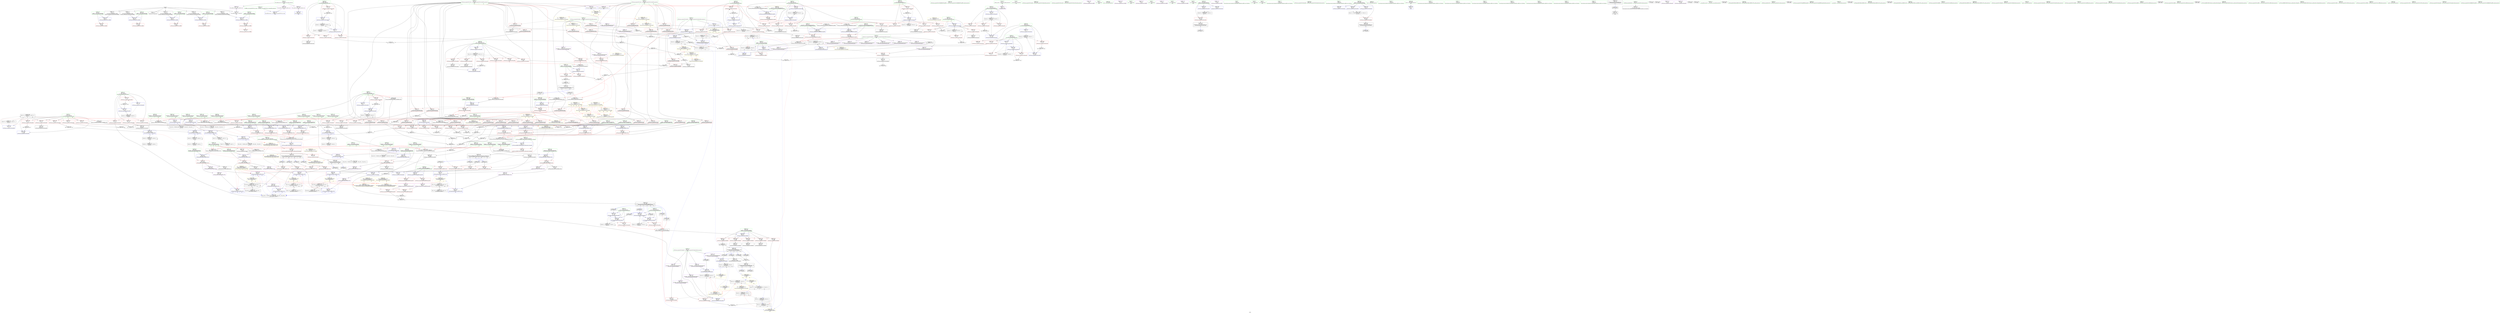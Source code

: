 digraph "SVFG" {
	label="SVFG";

	Node0x55a6d263cbd0 [shape=record,color=grey,label="{NodeID: 0\nNullPtr}"];
	Node0x55a6d263cbd0 -> Node0x55a6d26750f0[style=solid];
	Node0x55a6d263cbd0 -> Node0x55a6d26751f0[style=solid];
	Node0x55a6d263cbd0 -> Node0x55a6d26752c0[style=solid];
	Node0x55a6d263cbd0 -> Node0x55a6d2675390[style=solid];
	Node0x55a6d263cbd0 -> Node0x55a6d2675460[style=solid];
	Node0x55a6d263cbd0 -> Node0x55a6d2675530[style=solid];
	Node0x55a6d263cbd0 -> Node0x55a6d2682a90[style=solid];
	Node0x55a6d26b5420 [shape=record,color=yellow,style=double,label="{NodeID: 775\n24V_1 = ENCHI(MR_24V_0)\npts\{20 22 370 372 746 \}\nFun[_ZNSt4pairIiiEC2IRiS2_Lb1EEEOT_OT0_]}"];
	Node0x55a6d26b5420 -> Node0x55a6d2680fa0[style=dashed];
	Node0x55a6d26b5420 -> Node0x55a6d2681070[style=dashed];
	Node0x55a6d2695ee0 [shape=record,color=grey,label="{NodeID: 609\n241 = Binary(240, 166, )\n}"];
	Node0x55a6d2695ee0 -> Node0x55a6d2683890[style=solid];
	Node0x55a6d267ee50 [shape=record,color=red,label="{NodeID: 277\n405\<--367\n\<--i\n_ZN18zone_of_peter502165checkEv\n}"];
	Node0x55a6d267ee50 -> Node0x55a6d2684590[style=solid];
	Node0x55a6d266f410 [shape=record,color=green,label="{NodeID: 111\n691\<--692\nref.tmp3\<--ref.tmp3_field_insensitive\n_ZN18zone_of_peter502165checkEii\n|{|<s1>49}}"];
	Node0x55a6d266f410 -> Node0x55a6d2676e90[style=solid];
	Node0x55a6d266f410:s1 -> Node0x55a6d271c6d0[style=solid,color=red];
	Node0x55a6d271b920 [shape=record,color=black,label="{NodeID: 1052\n633 = PHI(391, 755, )\n2nd arg _ZNSt4pairIiiEC2IiiLb1EEEOT_OT0_ }"];
	Node0x55a6d271b920 -> Node0x55a6d267a6a0[style=solid];
	Node0x55a6d26c6680 [shape=record,color=black,label="{NodeID: 720\nMR_108V_2 = PHI(MR_108V_3, MR_108V_1, )\npts\{3820000 3820001 \}\n}"];
	Node0x55a6d26c6680 -> Node0x55a6d26c1b80[style=dashed];
	Node0x55a6d2678bd0 [shape=record,color=blue,label="{NodeID: 388\n373\<--444\np1\<--call\n_ZN18zone_of_peter502165checkEv\n}"];
	Node0x55a6d2678bd0 -> Node0x55a6d267f8e0[style=dashed];
	Node0x55a6d2678bd0 -> Node0x55a6d2678bd0[style=dashed];
	Node0x55a6d2678bd0 -> Node0x55a6d2678e40[style=dashed];
	Node0x55a6d2678bd0 -> Node0x55a6d26c3e80[style=dashed];
	Node0x55a6d2674240 [shape=record,color=red,label="{NodeID: 222\n400\<--21\n\<--_ZN18zone_of_peter502161cE\n_ZN18zone_of_peter502165checkEv\n}"];
	Node0x55a6d2674240 -> Node0x55a6d26973e0[style=solid];
	Node0x55a6d2670660 [shape=record,color=green,label="{NodeID: 56\n173\<--174\n_ZN18zone_of_peter502161RIiJiEEEvRT_DpRT0_\<--_ZN18zone_of_peter502161RIiJiEEEvRT_DpRT0__field_insensitive\n}"];
	Node0x55a6d2687900 [shape=record,color=yellow,style=double,label="{NodeID: 831\n196V_1 = ENCHI(MR_196V_0)\npts\{7440000 7440001 \}\nFun[_ZN18zone_of_peter502162cpEi]|{<s0>51|<s1>51|<s2>52|<s3>52|<s4>53|<s5>53|<s6>54|<s7>54}}"];
	Node0x55a6d2687900:s0 -> Node0x55a6d2679b40[style=dashed,color=red];
	Node0x55a6d2687900:s1 -> Node0x55a6d2679c10[style=dashed,color=red];
	Node0x55a6d2687900:s2 -> Node0x55a6d2679b40[style=dashed,color=red];
	Node0x55a6d2687900:s3 -> Node0x55a6d2679c10[style=dashed,color=red];
	Node0x55a6d2687900:s4 -> Node0x55a6d2679f50[style=dashed,color=red];
	Node0x55a6d2687900:s5 -> Node0x55a6d267a020[style=dashed,color=red];
	Node0x55a6d2687900:s6 -> Node0x55a6d267a770[style=dashed,color=red];
	Node0x55a6d2687900:s7 -> Node0x55a6d2688670[style=dashed,color=red];
	Node0x55a6d26b1f70 [shape=record,color=black,label="{NodeID: 665\nMR_190V_2 = PHI(MR_190V_1, MR_190V_1, MR_190V_3, MR_190V_1, )\npts\{752 \}\n}"];
	Node0x55a6d2681bd0 [shape=record,color=red,label="{NodeID: 333\n703\<--687\n\<--p2.addr\n_ZN18zone_of_peter502165checkEii\n|{<s0>48}}"];
	Node0x55a6d2681bd0:s0 -> Node0x55a6d271d010[style=solid,color=red];
	Node0x55a6d2677440 [shape=record,color=purple,label="{NodeID: 167\n46\<--4\n\<--_ZStL8__ioinit\n__cxx_global_var_init\n}"];
	Node0x55a6d2721e50 [shape=record,color=black,label="{NodeID: 1108\n652 = PHI(727, )\n}"];
	Node0x55a6d2721e50 -> Node0x55a6d2681480[style=solid];
	Node0x55a6d265bfa0 [shape=record,color=green,label="{NodeID: 1\n7\<--1\n__dso_handle\<--dummyObj\nGlob }"];
	Node0x55a6d26b5560 [shape=record,color=yellow,style=double,label="{NodeID: 776\n28V_1 = ENCHI(MR_28V_0)\npts\{20 \}\nFun[_ZN18zone_of_peter502165solveEv]|{|<s2>20}}"];
	Node0x55a6d26b5560 -> Node0x55a6d26736e0[style=dashed];
	Node0x55a6d26b5560 -> Node0x55a6d26737b0[style=dashed];
	Node0x55a6d26b5560:s2 -> Node0x55a6d2685e60[style=dashed,color=red];
	Node0x55a6d2696060 [shape=record,color=grey,label="{NodeID: 610\n312 = Binary(310, 311, )\n}"];
	Node0x55a6d2696060 -> Node0x55a6d2696960[style=solid];
	Node0x55a6d267ef20 [shape=record,color=red,label="{NodeID: 278\n406\<--367\n\<--i\n_ZN18zone_of_peter502165checkEv\n}"];
	Node0x55a6d267ef20 -> Node0x55a6d2675ff0[style=solid];
	Node0x55a6d266f4e0 [shape=record,color=green,label="{NodeID: 112\n697\<--698\n_ZN18zone_of_peter502162cpEi\<--_ZN18zone_of_peter502162cpEi_field_insensitive\n}"];
	Node0x55a6d271ba70 [shape=record,color=black,label="{NodeID: 1053\n549 = PHI(377, 743, 743, )\n0th arg _ZNSt4pairIiiEC2IiRiLb1EEEOT_OT0_ }"];
	Node0x55a6d271ba70 -> Node0x55a6d26798d0[style=solid];
	Node0x55a6d26c6b80 [shape=record,color=black,label="{NodeID: 721\nMR_110V_2 = PHI(MR_110V_3, MR_110V_1, )\npts\{3860000 3860001 \}\n}"];
	Node0x55a6d26c6b80 -> Node0x55a6d26c2080[style=dashed];
	Node0x55a6d2678ca0 [shape=record,color=blue,label="{NodeID: 389\n383\<--449\nref.tmp17\<--add18\n_ZN18zone_of_peter502165checkEv\n|{|<s1>24}}"];
	Node0x55a6d2678ca0 -> Node0x55a6d26c0280[style=dashed];
	Node0x55a6d2678ca0:s1 -> Node0x55a6d2688010[style=dashed,color=red];
	Node0x55a6d2674310 [shape=record,color=red,label="{NodeID: 223\n424\<--21\n\<--_ZN18zone_of_peter502161cE\n_ZN18zone_of_peter502165checkEv\n}"];
	Node0x55a6d2674310 -> Node0x55a6d26991e0[style=solid];
	Node0x55a6d2670760 [shape=record,color=green,label="{NodeID: 57\n215\<--216\n_ZN18zone_of_peter502165solveEv\<--_ZN18zone_of_peter502165solveEv_field_insensitive\n}"];
	Node0x55a6d26b2060 [shape=record,color=black,label="{NodeID: 666\nMR_192V_2 = PHI(MR_192V_3, MR_192V_1, MR_192V_1, MR_192V_1, )\npts\{754 \}\n}"];
	Node0x55a6d2681ca0 [shape=record,color=red,label="{NodeID: 334\n716\<--713\n\<--x.addr\n_ZN18zone_of_peter502164add1Ei\n}"];
	Node0x55a6d2681ca0 -> Node0x55a6d2699de0[style=solid];
	Node0x55a6d2677510 [shape=record,color=purple,label="{NodeID: 168\n70\<--8\n\<--.str\n_ZN18zone_of_peter502162_RERi\n}"];
	Node0x55a6d2721f90 [shape=record,color=black,label="{NodeID: 1109\n674 = PHI(656, )\n}"];
	Node0x55a6d2721f90 -> Node0x55a6d26887d0[style=solid];
	Node0x55a6d2721f90 -> Node0x55a6d26942c0[style=solid];
	Node0x55a6d265ec00 [shape=record,color=green,label="{NodeID: 2\n8\<--1\n.str\<--dummyObj\nGlob }"];
	Node0x55a6d2684660 [shape=record,color=yellow,style=double,label="{NodeID: 777\n30V_1 = ENCHI(MR_30V_0)\npts\{22 \}\nFun[_ZN18zone_of_peter502165solveEv]|{|<s3>20}}"];
	Node0x55a6d2684660 -> Node0x55a6d2673fd0[style=dashed];
	Node0x55a6d2684660 -> Node0x55a6d26740a0[style=dashed];
	Node0x55a6d2684660 -> Node0x55a6d2674170[style=dashed];
	Node0x55a6d2684660:s3 -> Node0x55a6d2685f70[style=dashed,color=red];
	Node0x55a6d26961e0 [shape=record,color=grey,label="{NodeID: 611\n439 = Binary(438, 166, )\n}"];
	Node0x55a6d26961e0 -> Node0x55a6d2678b00[style=solid];
	Node0x55a6d267eff0 [shape=record,color=red,label="{NodeID: 279\n411\<--367\n\<--i\n_ZN18zone_of_peter502165checkEv\n}"];
	Node0x55a6d267eff0 -> Node0x55a6d26976e0[style=solid];
	Node0x55a6d266f5e0 [shape=record,color=green,label="{NodeID: 113\n713\<--714\nx.addr\<--x.addr_field_insensitive\n_ZN18zone_of_peter502164add1Ei\n}"];
	Node0x55a6d266f5e0 -> Node0x55a6d2681ca0[style=solid];
	Node0x55a6d266f5e0 -> Node0x55a6d2681d70[style=solid];
	Node0x55a6d266f5e0 -> Node0x55a6d2688be0[style=solid];
	Node0x55a6d271bc30 [shape=record,color=black,label="{NodeID: 1054\n550 = PHI(379, 747, 749, )\n1st arg _ZNSt4pairIiiEC2IiRiLb1EEEOT_OT0_ }"];
	Node0x55a6d271bc30 -> Node0x55a6d26799a0[style=solid];
	Node0x55a6d26c7080 [shape=record,color=black,label="{NodeID: 722\nMR_112V_2 = PHI(MR_112V_3, MR_112V_1, )\npts\{3880000 3880001 \}\n}"];
	Node0x55a6d26c7080 -> Node0x55a6d26c2580[style=dashed];
	Node0x55a6d2678d70 [shape=record,color=blue,label="{NodeID: 390\n375\<--454\np2\<--call19\n_ZN18zone_of_peter502165checkEv\n}"];
	Node0x55a6d2678d70 -> Node0x55a6d267f9b0[style=dashed];
	Node0x55a6d2678d70 -> Node0x55a6d2678d70[style=dashed];
	Node0x55a6d2678d70 -> Node0x55a6d26790b0[style=dashed];
	Node0x55a6d2678d70 -> Node0x55a6d26c4380[style=dashed];
	Node0x55a6d26743e0 [shape=record,color=red,label="{NodeID: 224\n540\<--21\n\<--_ZN18zone_of_peter502161cE\n_ZN18zone_of_peter502163pidERKSt4pairIiiE\n}"];
	Node0x55a6d26743e0 -> Node0x55a6d2698160[style=solid];
	Node0x55a6d2670860 [shape=record,color=green,label="{NodeID: 58\n237\<--238\nputs\<--puts_field_insensitive\n}"];
	Node0x55a6d26b2150 [shape=record,color=black,label="{NodeID: 667\nMR_194V_2 = PHI(MR_194V_3, MR_194V_1, MR_194V_1, MR_194V_1, )\npts\{756 \}\n}"];
	Node0x55a6d2681d70 [shape=record,color=red,label="{NodeID: 335\n722\<--713\n\<--x.addr\n_ZN18zone_of_peter502164add1Ei\n}"];
	Node0x55a6d2681d70 -> Node0x55a6d2697b60[style=solid];
	Node0x55a6d26775e0 [shape=record,color=purple,label="{NodeID: 169\n135\<--8\n\<--.str\n_ZN18zone_of_peter502162_WERKi\n}"];
	Node0x55a6d2722160 [shape=record,color=black,label="{NodeID: 1110\n255 = PHI(150, 274, )\n0th arg _ZN18zone_of_peter502161RIiJEEEvRT_DpRT0_ }"];
	Node0x55a6d2722160 -> Node0x55a6d2683a30[style=solid];
	Node0x55a6d2667650 [shape=record,color=green,label="{NodeID: 3\n10\<--1\n.str.1\<--dummyObj\nGlob }"];
	Node0x55a6d2696360 [shape=record,color=grey,label="{NodeID: 612\n800 = Binary(798, 799, )\n}"];
	Node0x55a6d2696360 -> Node0x55a6d2696c60[style=solid];
	Node0x55a6d267f0c0 [shape=record,color=red,label="{NodeID: 280\n417\<--369\n\<--i2\n_ZN18zone_of_peter502165checkEv\n}"];
	Node0x55a6d267f0c0 -> Node0x55a6d2699360[style=solid];
	Node0x55a6d266f6b0 [shape=record,color=green,label="{NodeID: 114\n729\<--730\n__t.addr\<--__t.addr_field_insensitive\n_ZSt7forwardIiEOT_RNSt16remove_referenceIS0_E4typeE\n}"];
	Node0x55a6d266f6b0 -> Node0x55a6d2681e40[style=solid];
	Node0x55a6d266f6b0 -> Node0x55a6d2688cb0[style=solid];
	Node0x55a6d271bdf0 [shape=record,color=black,label="{NodeID: 1055\n551 = PHI(371, 745, 21, )\n2nd arg _ZNSt4pairIiiEC2IiRiLb1EEEOT_OT0_ }"];
	Node0x55a6d271bdf0 -> Node0x55a6d2679a70[style=solid];
	Node0x55a6d26c7580 [shape=record,color=black,label="{NodeID: 723\nMR_32V_2 = PHI(MR_32V_3, MR_32V_1, )\npts\{24 \}\n|{|<s1>21}}"];
	Node0x55a6d26c7580 -> Node0x55a6d2683140[style=dashed];
	Node0x55a6d26c7580:s1 -> Node0x55a6d26e48f0[style=dashed,color=blue];
	Node0x55a6d2678e40 [shape=record,color=blue,label="{NodeID: 391\n373\<--460\np1\<--call21\n_ZN18zone_of_peter502165checkEv\n}"];
	Node0x55a6d2678e40 -> Node0x55a6d267f8e0[style=dashed];
	Node0x55a6d2678e40 -> Node0x55a6d2678bd0[style=dashed];
	Node0x55a6d2678e40 -> Node0x55a6d2678e40[style=dashed];
	Node0x55a6d2678e40 -> Node0x55a6d26c3e80[style=dashed];
	Node0x55a6d26744b0 [shape=record,color=red,label="{NodeID: 225\n759\<--21\n\<--_ZN18zone_of_peter502161cE\n_ZN18zone_of_peter502162cpEi\n}"];
	Node0x55a6d26744b0 -> Node0x55a6d269a260[style=solid];
	Node0x55a6d2670960 [shape=record,color=green,label="{NodeID: 59\n256\<--257\nhead.addr\<--head.addr_field_insensitive\n_ZN18zone_of_peter502161RIiJEEEvRT_DpRT0_\n}"];
	Node0x55a6d2670960 -> Node0x55a6d267e080[style=solid];
	Node0x55a6d2670960 -> Node0x55a6d2683a30[style=solid];
	Node0x55a6d26b62b0 [shape=record,color=black,label="{NodeID: 668\nMR_196V_3 = PHI(MR_196V_6, MR_196V_4, MR_196V_5, MR_196V_2, )\npts\{7440000 7440001 \}\n}"];
	Node0x55a6d2681e40 [shape=record,color=red,label="{NodeID: 336\n732\<--729\n\<--__t.addr\n_ZSt7forwardIiEOT_RNSt16remove_referenceIS0_E4typeE\n}"];
	Node0x55a6d2681e40 -> Node0x55a6d2677100[style=solid];
	Node0x55a6d26776b0 [shape=record,color=purple,label="{NodeID: 170\n86\<--10\n\<--.str.1\n_ZN18zone_of_peter502162_RERl\n}"];
	Node0x55a6d2667780 [shape=record,color=green,label="{NodeID: 4\n12\<--1\n.str.2\<--dummyObj\nGlob }"];
	Node0x55a6d26964e0 [shape=record,color=grey,label="{NodeID: 613\n310 = Binary(308, 309, )\n}"];
	Node0x55a6d26964e0 -> Node0x55a6d2696060[style=solid];
	Node0x55a6d267f190 [shape=record,color=red,label="{NodeID: 281\n427\<--369\n\<--i2\n_ZN18zone_of_peter502165checkEv\n}"];
	Node0x55a6d267f190 -> Node0x55a6d26760c0[style=solid];
	Node0x55a6d2674970 [shape=record,color=green,label="{NodeID: 115\n736\<--737\n__t.addr\<--__t.addr_field_insensitive\n_ZSt7forwardIRiEOT_RNSt16remove_referenceIS1_E4typeE\n}"];
	Node0x55a6d2674970 -> Node0x55a6d2681f10[style=solid];
	Node0x55a6d2674970 -> Node0x55a6d2688d80[style=solid];
	Node0x55a6d271bfb0 [shape=record,color=black,label="{NodeID: 1056\n264 = PHI(18, 156, )\n0th arg _ZN18zone_of_peter502161RIiJiEEEvRT_DpRT0_ }"];
	Node0x55a6d271bfb0 -> Node0x55a6d2683b00[style=solid];
	Node0x55a6d26c7a80 [shape=record,color=black,label="{NodeID: 724\nMR_36V_3 = PHI(MR_36V_4, MR_36V_2, )\npts\{153 \}\n}"];
	Node0x55a6d26c7a80 -> Node0x55a6d267d450[style=dashed];
	Node0x55a6d26c7a80 -> Node0x55a6d267d520[style=dashed];
	Node0x55a6d26c7a80 -> Node0x55a6d267d5f0[style=dashed];
	Node0x55a6d26c7a80 -> Node0x55a6d2683960[style=dashed];
	Node0x55a6d2678f10 [shape=record,color=blue,label="{NodeID: 392\n389\<--463\nref.tmp23\<--add24\n_ZN18zone_of_peter502165checkEv\n|{|<s1>28}}"];
	Node0x55a6d2678f10 -> Node0x55a6d26c0780[style=dashed];
	Node0x55a6d2678f10:s1 -> Node0x55a6d26cc9c0[style=dashed,color=red];
	Node0x55a6d2674580 [shape=record,color=red,label="{NodeID: 226\n766\<--21\n\<--_ZN18zone_of_peter502161cE\n_ZN18zone_of_peter502162cpEi\n}"];
	Node0x55a6d2674580 -> Node0x55a6d26988e0[style=solid];
	Node0x55a6d2670a30 [shape=record,color=green,label="{NodeID: 60\n266\<--267\nhead.addr\<--head.addr_field_insensitive\n_ZN18zone_of_peter502161RIiJiEEEvRT_DpRT0_\n}"];
	Node0x55a6d2670a30 -> Node0x55a6d267e150[style=solid];
	Node0x55a6d2670a30 -> Node0x55a6d2683b00[style=solid];
	Node0x55a6d26b6780 [shape=record,color=black,label="{NodeID: 669\nMR_62V_3 = PHI(MR_62V_4, MR_62V_2, )\npts\{281 \}\n}"];
	Node0x55a6d26b6780 -> Node0x55a6d267e3c0[style=dashed];
	Node0x55a6d26b6780 -> Node0x55a6d267e490[style=dashed];
	Node0x55a6d26b6780 -> Node0x55a6d267e560[style=dashed];
	Node0x55a6d26b6780 -> Node0x55a6d2684250[style=dashed];
	Node0x55a6d2681f10 [shape=record,color=red,label="{NodeID: 337\n739\<--736\n\<--__t.addr\n_ZSt7forwardIRiEOT_RNSt16remove_referenceIS1_E4typeE\n}"];
	Node0x55a6d2681f10 -> Node0x55a6d26771d0[style=solid];
	Node0x55a6d2677780 [shape=record,color=purple,label="{NodeID: 171\n97\<--12\n\<--.str.2\n_ZN18zone_of_peter502162_RERd\n}"];
	Node0x55a6d266c240 [shape=record,color=green,label="{NodeID: 5\n14\<--1\n.str.3\<--dummyObj\nGlob }"];
	Node0x55a6d2696660 [shape=record,color=grey,label="{NodeID: 614\n803 = Binary(795, 802, )\n}"];
	Node0x55a6d2696660 -> Node0x55a6d2689190[style=solid];
	Node0x55a6d267f260 [shape=record,color=red,label="{NodeID: 282\n438\<--369\n\<--i2\n_ZN18zone_of_peter502165checkEv\n}"];
	Node0x55a6d267f260 -> Node0x55a6d26961e0[style=solid];
	Node0x55a6d2674a40 [shape=record,color=green,label="{NodeID: 116\n743\<--744\nretval\<--retval_field_insensitive\n_ZN18zone_of_peter502162cpEi\n|{|<s1>51|<s2>52|<s3>53|<s4>54}}"];
	Node0x55a6d2674a40 -> Node0x55a6d26772a0[style=solid];
	Node0x55a6d2674a40:s1 -> Node0x55a6d271ba70[style=solid,color=red];
	Node0x55a6d2674a40:s2 -> Node0x55a6d271ba70[style=solid,color=red];
	Node0x55a6d2674a40:s3 -> Node0x55a6d271d160[style=solid,color=red];
	Node0x55a6d2674a40:s4 -> Node0x55a6d271b680[style=solid,color=red];
	Node0x55a6d271c100 [shape=record,color=black,label="{NodeID: 1057\n265 = PHI(21, 158, )\n1st arg _ZN18zone_of_peter502161RIiJiEEEvRT_DpRT0_ }"];
	Node0x55a6d271c100 -> Node0x55a6d2683bd0[style=solid];
	Node0x55a6d26c7f80 [shape=record,color=black,label="{NodeID: 725\nMR_38V_2 = PHI(MR_38V_4, MR_38V_1, )\npts\{155 \}\n}"];
	Node0x55a6d26c7f80 -> Node0x55a6d2683210[style=dashed];
	Node0x55a6d2678fe0 [shape=record,color=blue,label="{NodeID: 393\n391\<--466\nref.tmp25\<--add26\n_ZN18zone_of_peter502165checkEv\n|{|<s1>28}}"];
	Node0x55a6d2678fe0 -> Node0x55a6d26c0c80[style=dashed];
	Node0x55a6d2678fe0:s1 -> Node0x55a6d26cc9c0[style=dashed,color=red];
	Node0x55a6d2674650 [shape=record,color=red,label="{NodeID: 227\n772\<--21\n\<--_ZN18zone_of_peter502161cE\n_ZN18zone_of_peter502162cpEi\n}"];
	Node0x55a6d2674650 -> Node0x55a6d2694b60[style=solid];
	Node0x55a6d2670b00 [shape=record,color=green,label="{NodeID: 61\n268\<--269\ntail.addr\<--tail.addr_field_insensitive\n_ZN18zone_of_peter502161RIiJiEEEvRT_DpRT0_\n}"];
	Node0x55a6d2670b00 -> Node0x55a6d267e220[style=solid];
	Node0x55a6d2670b00 -> Node0x55a6d2683bd0[style=solid];
	Node0x55a6d2681fe0 [shape=record,color=red,label="{NodeID: 338\n758\<--745\n\<--x.addr\n_ZN18zone_of_peter502162cpEi\n}"];
	Node0x55a6d2681fe0 -> Node0x55a6d269a260[style=solid];
	Node0x55a6d2677850 [shape=record,color=purple,label="{NodeID: 172\n108\<--14\n\<--.str.3\n_ZN18zone_of_peter502162_RERc\n}"];
	Node0x55a6d266c2d0 [shape=record,color=green,label="{NodeID: 6\n16\<--1\n.str.4\<--dummyObj\nGlob }"];
	Node0x55a6d26967e0 [shape=record,color=grey,label="{NodeID: 615\n314 = Binary(307, 313, )\n}"];
	Node0x55a6d26967e0 -> Node0x55a6d2699060[style=solid];
	Node0x55a6d267f330 [shape=record,color=red,label="{NodeID: 283\n462\<--369\n\<--i2\n_ZN18zone_of_peter502165checkEv\n}"];
	Node0x55a6d267f330 -> Node0x55a6d2695460[style=solid];
	Node0x55a6d2674b10 [shape=record,color=green,label="{NodeID: 117\n745\<--746\nx.addr\<--x.addr_field_insensitive\n_ZN18zone_of_peter502162cpEi\n|{|<s7>51}}"];
	Node0x55a6d2674b10 -> Node0x55a6d2681fe0[style=solid];
	Node0x55a6d2674b10 -> Node0x55a6d26820b0[style=solid];
	Node0x55a6d2674b10 -> Node0x55a6d2682180[style=solid];
	Node0x55a6d2674b10 -> Node0x55a6d2682250[style=solid];
	Node0x55a6d2674b10 -> Node0x55a6d2682320[style=solid];
	Node0x55a6d2674b10 -> Node0x55a6d26823f0[style=solid];
	Node0x55a6d2674b10 -> Node0x55a6d2688e50[style=solid];
	Node0x55a6d2674b10:s7 -> Node0x55a6d271bdf0[style=solid,color=red];
	Node0x55a6d271c250 [shape=record,color=black,label="{NodeID: 1058\n712 = PHI(503, 513, )\n0th arg _ZN18zone_of_peter502164add1Ei }"];
	Node0x55a6d271c250 -> Node0x55a6d2688be0[style=solid];
	Node0x55a6d26c8480 [shape=record,color=black,label="{NodeID: 726\nMR_40V_2 = PHI(MR_40V_3, MR_40V_1, )\npts\{157 \}\n}"];
	Node0x55a6d26c8480 -> Node0x55a6d267d860[style=dashed];
	Node0x55a6d26c8480 -> Node0x55a6d26832e0[style=dashed];
	Node0x55a6d26c8480 -> Node0x55a6d26c8480[style=dashed];
	Node0x55a6d26790b0 [shape=record,color=blue,label="{NodeID: 394\n375\<--471\np2\<--call27\n_ZN18zone_of_peter502165checkEv\n}"];
	Node0x55a6d26790b0 -> Node0x55a6d267f9b0[style=dashed];
	Node0x55a6d26790b0 -> Node0x55a6d2678d70[style=dashed];
	Node0x55a6d26790b0 -> Node0x55a6d26790b0[style=dashed];
	Node0x55a6d26790b0 -> Node0x55a6d26c4380[style=dashed];
	Node0x55a6d2674720 [shape=record,color=red,label="{NodeID: 228\n778\<--21\n\<--_ZN18zone_of_peter502161cE\n_ZN18zone_of_peter502162cpEi\n}"];
	Node0x55a6d2674720 -> Node0x55a6d2694e60[style=solid];
	Node0x55a6d2670bd0 [shape=record,color=green,label="{NodeID: 62\n278\<--279\nretval\<--retval_field_insensitive\n_ZN18zone_of_peter502165solveEv\n}"];
	Node0x55a6d2670bd0 -> Node0x55a6d267e2f0[style=solid];
	Node0x55a6d2670bd0 -> Node0x55a6d2684180[style=solid];
	Node0x55a6d2670bd0 -> Node0x55a6d2684320[style=solid];
	Node0x55a6d2687ed0 [shape=record,color=yellow,style=double,label="{NodeID: 837\n24V_1 = ENCHI(MR_24V_0)\npts\{20 22 370 372 746 \}\nFun[_ZNSt4pairIiiEC2IRiiLb1EEEOT_OT0_]}"];
	Node0x55a6d2687ed0 -> Node0x55a6d2680b90[style=dashed];
	Node0x55a6d26820b0 [shape=record,color=red,label="{NodeID: 339\n765\<--745\n\<--x.addr\n_ZN18zone_of_peter502162cpEi\n}"];
	Node0x55a6d26820b0 -> Node0x55a6d269a3e0[style=solid];
	Node0x55a6d2677920 [shape=record,color=purple,label="{NodeID: 173\n119\<--16\n\<--.str.4\n_ZN18zone_of_peter502162_REPc\n}"];
	Node0x55a6d266c360 [shape=record,color=green,label="{NodeID: 7\n19\<--1\n\<--dummyObj\nCan only get source location for instruction, argument, global var or function.}"];
	Node0x55a6d2696960 [shape=record,color=grey,label="{NodeID: 616\n313 = Binary(166, 312, )\n}"];
	Node0x55a6d2696960 -> Node0x55a6d26967e0[style=solid];
	Node0x55a6d267f400 [shape=record,color=red,label="{NodeID: 284\n489\<--369\n\<--i2\n_ZN18zone_of_peter502165checkEv\n}"];
	Node0x55a6d267f400 -> Node0x55a6d26982e0[style=solid];
	Node0x55a6d2674be0 [shape=record,color=green,label="{NodeID: 118\n747\<--748\nref.tmp\<--ref.tmp_field_insensitive\n_ZN18zone_of_peter502162cpEi\n|{|<s1>51}}"];
	Node0x55a6d2674be0 -> Node0x55a6d2688f20[style=solid];
	Node0x55a6d2674be0:s1 -> Node0x55a6d271bc30[style=solid,color=red];
	Node0x55a6d271c3a0 [shape=record,color=black,label="{NodeID: 1059\n605 = PHI(385, )\n0th arg _ZNSt4pairIiiEC2IRiS2_Lb1EEEOT_OT0_ }"];
	Node0x55a6d271c3a0 -> Node0x55a6d267a0f0[style=solid];
	Node0x55a6d26c8980 [shape=record,color=black,label="{NodeID: 727\nMR_42V_2 = PHI(MR_42V_3, MR_42V_1, )\npts\{159 \}\n}"];
	Node0x55a6d26c8980 -> Node0x55a6d267dad0[style=dashed];
	Node0x55a6d26c8980 -> Node0x55a6d26833b0[style=dashed];
	Node0x55a6d26c8980 -> Node0x55a6d26c8980[style=dashed];
	Node0x55a6d2679180 [shape=record,color=blue,label="{NodeID: 395\n481\<--475\narrayidx31\<--call28\n_ZN18zone_of_peter502165checkEv\n}"];
	Node0x55a6d2679180 -> Node0x55a6d26c1180[style=dashed];
	Node0x55a6d26747f0 [shape=record,color=red,label="{NodeID: 229\n781\<--21\n\<--_ZN18zone_of_peter502161cE\n_ZN18zone_of_peter502162cpEi\n}"];
	Node0x55a6d26747f0 -> Node0x55a6d2695d60[style=solid];
	Node0x55a6d2670ca0 [shape=record,color=green,label="{NodeID: 63\n280\<--281\nv\<--v_field_insensitive\n_ZN18zone_of_peter502165solveEv\n}"];
	Node0x55a6d2670ca0 -> Node0x55a6d267e3c0[style=solid];
	Node0x55a6d2670ca0 -> Node0x55a6d267e490[style=solid];
	Node0x55a6d2670ca0 -> Node0x55a6d267e560[style=solid];
	Node0x55a6d2670ca0 -> Node0x55a6d2683ca0[style=solid];
	Node0x55a6d2670ca0 -> Node0x55a6d2684250[style=solid];
	Node0x55a6d2688010 [shape=record,color=yellow,style=double,label="{NodeID: 838\n26V_1 = ENCHI(MR_26V_0)\npts\{380 384 390 392 748 750 752 754 756 \}\nFun[_ZNSt4pairIiiEC2IRiiLb1EEEOT_OT0_]}"];
	Node0x55a6d2688010 -> Node0x55a6d2680c60[style=dashed];
	Node0x55a6d2682180 [shape=record,color=red,label="{NodeID: 340\n771\<--745\n\<--x.addr\n_ZN18zone_of_peter502162cpEi\n}"];
	Node0x55a6d2682180 -> Node0x55a6d2694b60[style=solid];
	Node0x55a6d26779f0 [shape=record,color=purple,label="{NodeID: 174\n199\<--25\narrayidx\<--_ZN18zone_of_peter502162toE\n_ZN18zone_of_peter502164mainEv\n}"];
	Node0x55a6d26779f0 -> Node0x55a6d2683480[style=solid];
	Node0x55a6d266c3f0 [shape=record,color=green,label="{NodeID: 8\n31\<--1\n.str.5\<--dummyObj\nGlob }"];
	Node0x55a6d2696ae0 [shape=record,color=grey,label="{NodeID: 617\n798 = Binary(796, 797, )\n}"];
	Node0x55a6d2696ae0 -> Node0x55a6d2696360[style=solid];
	Node0x55a6d267f4d0 [shape=record,color=red,label="{NodeID: 285\n423\<--371\n\<--j\n_ZN18zone_of_peter502165checkEv\n}"];
	Node0x55a6d267f4d0 -> Node0x55a6d26991e0[style=solid];
	Node0x55a6d2674cb0 [shape=record,color=green,label="{NodeID: 119\n749\<--750\nref.tmp3\<--ref.tmp3_field_insensitive\n_ZN18zone_of_peter502162cpEi\n|{|<s1>52}}"];
	Node0x55a6d2674cb0 -> Node0x55a6d2688ff0[style=solid];
	Node0x55a6d2674cb0:s1 -> Node0x55a6d271bc30[style=solid,color=red];
	Node0x55a6d271c4b0 [shape=record,color=black,label="{NodeID: 1060\n606 = PHI(369, )\n1st arg _ZNSt4pairIiiEC2IRiS2_Lb1EEEOT_OT0_ }"];
	Node0x55a6d271c4b0 -> Node0x55a6d267a1c0[style=solid];
	Node0x55a6d26c8e80 [shape=record,color=black,label="{NodeID: 728\nMR_44V_2 = PHI(MR_44V_6, MR_44V_1, )\npts\{161 \}\n}"];
	Node0x55a6d26c8e80 -> Node0x55a6d26836f0[style=dashed];
	Node0x55a6d26c8e80 -> Node0x55a6d26c8e80[style=dashed];
	Node0x55a6d2679250 [shape=record,color=blue,label="{NodeID: 396\n371\<--485\nj\<--inc33\n_ZN18zone_of_peter502165checkEv\n}"];
	Node0x55a6d2679250 -> Node0x55a6d26bee80[style=dashed];
	Node0x55a6d26748c0 [shape=record,color=red,label="{NodeID: 230\n785\<--21\n\<--_ZN18zone_of_peter502161cE\n_ZN18zone_of_peter502162cpEi\n}"];
	Node0x55a6d26748c0 -> Node0x55a6d2695160[style=solid];
	Node0x55a6d2670d70 [shape=record,color=green,label="{NodeID: 64\n282\<--283\ni\<--i_field_insensitive\n_ZN18zone_of_peter502165solveEv\n}"];
	Node0x55a6d2670d70 -> Node0x55a6d267e630[style=solid];
	Node0x55a6d2670d70 -> Node0x55a6d267e700[style=solid];
	Node0x55a6d2670d70 -> Node0x55a6d267e7d0[style=solid];
	Node0x55a6d2670d70 -> Node0x55a6d267e8a0[style=solid];
	Node0x55a6d2670d70 -> Node0x55a6d2683d70[style=solid];
	Node0x55a6d2670d70 -> Node0x55a6d26840b0[style=solid];
	Node0x55a6d26b7b80 [shape=record,color=black,label="{NodeID: 673\nMR_50V_2 = PHI(MR_50V_3, MR_50V_1, )\npts\{300000 \}\n|{|<s1>20|<s2>20|<s3>20}}"];
	Node0x55a6d26b7b80 -> Node0x55a6d26bda80[style=dashed];
	Node0x55a6d26b7b80:s1 -> Node0x55a6d2684590[style=dashed,color=red];
	Node0x55a6d26b7b80:s2 -> Node0x55a6d26b2d70[style=dashed,color=red];
	Node0x55a6d26b7b80:s3 -> Node0x55a6d26c1180[style=dashed,color=red];
	Node0x55a6d2682250 [shape=record,color=red,label="{NodeID: 341\n777\<--745\n\<--x.addr\n_ZN18zone_of_peter502162cpEi\n}"];
	Node0x55a6d2682250 -> Node0x55a6d2698d60[style=solid];
	Node0x55a6d2677ac0 [shape=record,color=purple,label="{NodeID: 175\n204\<--25\narrayidx6\<--_ZN18zone_of_peter502162toE\n_ZN18zone_of_peter502164mainEv\n}"];
	Node0x55a6d2677ac0 -> Node0x55a6d2683550[style=solid];
	Node0x55a6d266cc30 [shape=record,color=green,label="{NodeID: 9\n33\<--1\n.str.6\<--dummyObj\nGlob }"];
	Node0x55a6d2684c80 [shape=record,color=yellow,style=double,label="{NodeID: 784\n70V_1 = ENCHI(MR_70V_0)\npts\{24 260000 \}\nFun[_ZN18zone_of_peter502165solveEv]|{<s0>20|<s1>20}}"];
	Node0x55a6d2684c80:s0 -> Node0x55a6d2686050[style=dashed,color=red];
	Node0x55a6d2684c80:s1 -> Node0x55a6d2686ad0[style=dashed,color=red];
	Node0x55a6d2696c60 [shape=record,color=grey,label="{NodeID: 618\n802 = Binary(800, 801, )\n}"];
	Node0x55a6d2696c60 -> Node0x55a6d2696660[style=solid];
	Node0x55a6d267f5a0 [shape=record,color=red,label="{NodeID: 286\n430\<--371\n\<--j\n_ZN18zone_of_peter502165checkEv\n}"];
	Node0x55a6d267f5a0 -> Node0x55a6d2676190[style=solid];
	Node0x55a6d2674d80 [shape=record,color=green,label="{NodeID: 120\n751\<--752\nref.tmp9\<--ref.tmp9_field_insensitive\n_ZN18zone_of_peter502162cpEi\n|{|<s1>53}}"];
	Node0x55a6d2674d80 -> Node0x55a6d26890c0[style=solid];
	Node0x55a6d2674d80:s1 -> Node0x55a6d271d400[style=solid,color=red];
	Node0x55a6d271c5c0 [shape=record,color=black,label="{NodeID: 1061\n607 = PHI(371, )\n2nd arg _ZNSt4pairIiiEC2IRiS2_Lb1EEEOT_OT0_ }"];
	Node0x55a6d271c5c0 -> Node0x55a6d267a290[style=solid];
	Node0x55a6d26c9380 [shape=record,color=black,label="{NodeID: 729\nMR_46V_2 = PHI(MR_46V_3, MR_46V_1, )\npts\{260000 \}\n|{|<s1>21}}"];
	Node0x55a6d26c9380 -> Node0x55a6d26cb180[style=dashed];
	Node0x55a6d26c9380:s1 -> Node0x55a6d26e48f0[style=dashed,color=blue];
	Node0x55a6d2679320 [shape=record,color=blue,label="{NodeID: 397\n369\<--490\ni2\<--inc36\n_ZN18zone_of_peter502165checkEv\n}"];
	Node0x55a6d2679320 -> Node0x55a6d26c3480[style=dashed];
	Node0x55a6d267c8f0 [shape=record,color=red,label="{NodeID: 231\n787\<--21\n\<--_ZN18zone_of_peter502161cE\n_ZN18zone_of_peter502162cpEi\n}"];
	Node0x55a6d267c8f0 -> Node0x55a6d26952e0[style=solid];
	Node0x55a6d2670e40 [shape=record,color=green,label="{NodeID: 65\n284\<--285\nj\<--j_field_insensitive\n_ZN18zone_of_peter502165solveEv\n}"];
	Node0x55a6d2670e40 -> Node0x55a6d267e970[style=solid];
	Node0x55a6d2670e40 -> Node0x55a6d267ea40[style=solid];
	Node0x55a6d2670e40 -> Node0x55a6d267eb10[style=solid];
	Node0x55a6d2670e40 -> Node0x55a6d267ebe0[style=solid];
	Node0x55a6d2670e40 -> Node0x55a6d2683e40[style=solid];
	Node0x55a6d2670e40 -> Node0x55a6d2683fe0[style=solid];
	Node0x55a6d2682320 [shape=record,color=red,label="{NodeID: 342\n786\<--745\n\<--x.addr\n_ZN18zone_of_peter502162cpEi\n}"];
	Node0x55a6d2682320 -> Node0x55a6d26952e0[style=solid];
	Node0x55a6d2677b90 [shape=record,color=purple,label="{NodeID: 176\n502\<--25\narrayidx43\<--_ZN18zone_of_peter502162toE\n_ZN18zone_of_peter502165checkEv\n}"];
	Node0x55a6d2677b90 -> Node0x55a6d2680030[style=solid];
	Node0x55a6d266ccc0 [shape=record,color=green,label="{NodeID: 10\n36\<--1\n\<--dummyObj\nCan only get source location for instruction, argument, global var or function.}"];
	Node0x55a6d2696de0 [shape=record,color=grey,label="{NodeID: 619\n291 = Binary(289, 290, )\n}"];
	Node0x55a6d2696de0 -> Node0x55a6d2696f60[style=solid];
	Node0x55a6d267f670 [shape=record,color=red,label="{NodeID: 287\n448\<--371\n\<--j\n_ZN18zone_of_peter502165checkEv\n}"];
	Node0x55a6d267f670 -> Node0x55a6d2695a60[style=solid];
	Node0x55a6d2674e50 [shape=record,color=green,label="{NodeID: 121\n753\<--754\nref.tmp14\<--ref.tmp14_field_insensitive\n_ZN18zone_of_peter502162cpEi\n|{|<s1>54}}"];
	Node0x55a6d2674e50 -> Node0x55a6d2689190[style=solid];
	Node0x55a6d2674e50:s1 -> Node0x55a6d271b7d0[style=solid,color=red];
	Node0x55a6d271c6d0 [shape=record,color=black,label="{NodeID: 1062\n533 = PHI(377, 381, 385, 387, 689, 691, )\n0th arg _ZN18zone_of_peter502163pidERKSt4pairIiiE }"];
	Node0x55a6d271c6d0 -> Node0x55a6d2679800[style=solid];
	Node0x55a6d26c9880 [shape=record,color=black,label="{NodeID: 730\nMR_48V_2 = PHI(MR_48V_6, MR_48V_1, )\npts\{280000 \}\n|{<s0>13|<s1>13|<s2>21}}"];
	Node0x55a6d26c9880:s0 -> Node0x55a6d26bd580[style=dashed,color=red];
	Node0x55a6d26c9880:s1 -> Node0x55a6d26be980[style=dashed,color=red];
	Node0x55a6d26c9880:s2 -> Node0x55a6d26e48f0[style=dashed,color=blue];
	Node0x55a6d26793f0 [shape=record,color=blue,label="{NodeID: 398\n393\<--19\ni38\<--\n_ZN18zone_of_peter502165checkEv\n}"];
	Node0x55a6d26793f0 -> Node0x55a6d26b2870[style=dashed];
	Node0x55a6d267c9c0 [shape=record,color=red,label="{NodeID: 232\n797\<--21\n\<--_ZN18zone_of_peter502161cE\n_ZN18zone_of_peter502162cpEi\n}"];
	Node0x55a6d267c9c0 -> Node0x55a6d2696ae0[style=solid];
	Node0x55a6d2670f10 [shape=record,color=green,label="{NodeID: 66\n338\<--339\n_ZN18zone_of_peter502165checkEv\<--_ZN18zone_of_peter502165checkEv_field_insensitive\n}"];
	Node0x55a6d2688370 [shape=record,color=yellow,style=double,label="{NodeID: 841\n50V_1 = ENCHI(MR_50V_0)\npts\{300000 \}\nFun[_ZN18zone_of_peter502164findEi]|{|<s3>44}}"];
	Node0x55a6d2688370 -> Node0x55a6d2681960[style=dashed];
	Node0x55a6d2688370 -> Node0x55a6d2681a30[style=dashed];
	Node0x55a6d2688370 -> Node0x55a6d26b3270[style=dashed];
	Node0x55a6d2688370:s3 -> Node0x55a6d2688370[style=dashed,color=red];
	Node0x55a6d26823f0 [shape=record,color=red,label="{NodeID: 343\n796\<--745\n\<--x.addr\n_ZN18zone_of_peter502162cpEi\n}"];
	Node0x55a6d26823f0 -> Node0x55a6d2696ae0[style=solid];
	Node0x55a6d2677c60 [shape=record,color=purple,label="{NodeID: 177\n517\<--25\narrayidx50\<--_ZN18zone_of_peter502162toE\n_ZN18zone_of_peter502165checkEv\n}"];
	Node0x55a6d2677c60 -> Node0x55a6d2680100[style=solid];
	Node0x55a6d266cd50 [shape=record,color=green,label="{NodeID: 11\n166\<--1\n\<--dummyObj\nCan only get source location for instruction, argument, global var or function.}"];
	Node0x55a6d2684ea0 [shape=record,color=yellow,style=double,label="{NodeID: 786\n119V_1 = ENCHI(MR_119V_0)\npts\{3780001 3820001 3860001 3880001 6900001 6920001 \}\nFun[_ZN18zone_of_peter502163pidERKSt4pairIiiE]}"];
	Node0x55a6d2684ea0 -> Node0x55a6d2680440[style=dashed];
	Node0x55a6d2696f60 [shape=record,color=grey,label="{NodeID: 620\n292 = Binary(166, 291, )\n}"];
	Node0x55a6d2696f60 -> Node0x55a6d26994e0[style=solid];
	Node0x55a6d267f740 [shape=record,color=red,label="{NodeID: 288\n465\<--371\n\<--j\n_ZN18zone_of_peter502165checkEv\n}"];
	Node0x55a6d267f740 -> Node0x55a6d26949e0[style=solid];
	Node0x55a6d2674f20 [shape=record,color=green,label="{NodeID: 122\n755\<--756\nref.tmp19\<--ref.tmp19_field_insensitive\n_ZN18zone_of_peter502162cpEi\n|{|<s1>54}}"];
	Node0x55a6d2674f20 -> Node0x55a6d2689260[style=solid];
	Node0x55a6d2674f20:s1 -> Node0x55a6d271b920[style=solid,color=red];
	Node0x55a6d271cc20 [shape=record,color=black,label="{NodeID: 1063\n65 = PHI(259, 272, )\n0th arg _ZN18zone_of_peter502162_RERi }"];
	Node0x55a6d271cc20 -> Node0x55a6d2682b90[style=solid];
	Node0x55a6d26c9d80 [shape=record,color=black,label="{NodeID: 731\nMR_50V_2 = PHI(MR_50V_3, MR_50V_1, )\npts\{300000 \}\n|{<s0>13|<s1>21}}"];
	Node0x55a6d26c9d80:s0 -> Node0x55a6d26b7b80[style=dashed,color=red];
	Node0x55a6d26c9d80:s1 -> Node0x55a6d26e48f0[style=dashed,color=blue];
	Node0x55a6d26794c0 [shape=record,color=blue,label="{NodeID: 399\n365\<--350\nretval\<--\n_ZN18zone_of_peter502165checkEv\n}"];
	Node0x55a6d26794c0 -> Node0x55a6d26b8a80[style=dashed];
	Node0x55a6d267ca90 [shape=record,color=red,label="{NodeID: 233\n801\<--21\n\<--_ZN18zone_of_peter502161cE\n_ZN18zone_of_peter502162cpEi\n}"];
	Node0x55a6d267ca90 -> Node0x55a6d2696c60[style=solid];
	Node0x55a6d2671010 [shape=record,color=green,label="{NodeID: 67\n356\<--357\nmain\<--main_field_insensitive\n}"];
	Node0x55a6d2688450 [shape=record,color=yellow,style=double,label="{NodeID: 842\n76V_1 = ENCHI(MR_76V_0)\npts\{24 260000 280000 300000 \}\nFun[main]|{<s0>21|<s1>21|<s2>21|<s3>21}}"];
	Node0x55a6d2688450:s0 -> Node0x55a6d26c7580[style=dashed,color=red];
	Node0x55a6d2688450:s1 -> Node0x55a6d26c9380[style=dashed,color=red];
	Node0x55a6d2688450:s2 -> Node0x55a6d26c9880[style=dashed,color=red];
	Node0x55a6d2688450:s3 -> Node0x55a6d26c9d80[style=dashed,color=red];
	Node0x55a6d26b8a80 [shape=record,color=black,label="{NodeID: 676\nMR_81V_4 = PHI(MR_81V_5, MR_81V_3, MR_81V_2, )\npts\{366 \}\n}"];
	Node0x55a6d26b8a80 -> Node0x55a6d267ecb0[style=dashed];
	Node0x55a6d26824c0 [shape=record,color=red,label="{NodeID: 344\n809\<--808\n\<--\n_ZN18zone_of_peter502162cpEi\n}"];
	Node0x55a6d26824c0 -> Node0x55a6d2677370[style=solid];
	Node0x55a6d2677d30 [shape=record,color=purple,label="{NodeID: 178\n226\<--27\narrayidx13\<--_ZN18zone_of_peter502163ansE\n_ZN18zone_of_peter502164mainEv\n}"];
	Node0x55a6d266cde0 [shape=record,color=green,label="{NodeID: 12\n179\<--1\n\<--dummyObj\nCan only get source location for instruction, argument, global var or function.}"];
	Node0x55a6d2685070 [shape=record,color=yellow,style=double,label="{NodeID: 787\n117V_1 = ENCHI(MR_117V_0)\npts\{3780000 3820000 3860000 3880000 6900000 6920000 \}\nFun[_ZN18zone_of_peter502163pidERKSt4pairIiiE]}"];
	Node0x55a6d2685070 -> Node0x55a6d2680370[style=dashed];
	Node0x55a6d26970e0 [shape=record,color=grey,label="{NodeID: 621\n208 = Binary(207, 166, )\n}"];
	Node0x55a6d26970e0 -> Node0x55a6d2683620[style=solid];
	Node0x55a6d267f810 [shape=record,color=red,label="{NodeID: 289\n484\<--371\n\<--j\n_ZN18zone_of_peter502165checkEv\n}"];
	Node0x55a6d267f810 -> Node0x55a6d2698460[style=solid];
	Node0x55a6d2674ff0 [shape=record,color=green,label="{NodeID: 123\n37\<--811\n_GLOBAL__sub_I_peter50216_2_0.cpp\<--_GLOBAL__sub_I_peter50216_2_0.cpp_field_insensitive\n}"];
	Node0x55a6d2674ff0 -> Node0x55a6d2682990[style=solid];
	Node0x55a6d271cd70 [shape=record,color=black,label="{NodeID: 1064\n683 = PHI(499, 514, )\n0th arg _ZN18zone_of_peter502165checkEii }"];
	Node0x55a6d271cd70 -> Node0x55a6d26888a0[style=solid];
	Node0x55a6d2679590 [shape=record,color=blue,label="{NodeID: 400\n365\<--350\nretval\<--\n_ZN18zone_of_peter502165checkEv\n}"];
	Node0x55a6d2679590 -> Node0x55a6d26b8a80[style=dashed];
	Node0x55a6d267cb60 [shape=record,color=red,label="{NodeID: 234\n184\<--23\n\<--_ZN18zone_of_peter502163totE\n_ZN18zone_of_peter502164mainEv\n}"];
	Node0x55a6d267cb60 -> Node0x55a6d2695be0[style=solid];
	Node0x55a6d2671110 [shape=record,color=green,label="{NodeID: 68\n359\<--360\nretval\<--retval_field_insensitive\nmain\n}"];
	Node0x55a6d2671110 -> Node0x55a6d26843f0[style=solid];
	Node0x55a6d26b8f80 [shape=record,color=black,label="{NodeID: 677\nMR_50V_12 = PHI(MR_50V_9, MR_50V_10, MR_50V_11, )\npts\{300000 \}\n|{<s0>20|<s1>20}}"];
	Node0x55a6d26b8f80:s0 -> Node0x55a6d26b7b80[style=dashed,color=blue];
	Node0x55a6d26b8f80:s1 -> Node0x55a6d26bda80[style=dashed,color=blue];
	Node0x55a6d2682590 [shape=record,color=blue,label="{NodeID: 345\n18\<--19\n_ZN18zone_of_peter502161rE\<--\nGlob }"];
	Node0x55a6d2682590 -> Node0x55a6d26d79c0[style=dashed];
	Node0x55a6d2677e00 [shape=record,color=purple,label="{NodeID: 179\n229\<--27\narrayidx15\<--_ZN18zone_of_peter502163ansE\n_ZN18zone_of_peter502164mainEv\n}"];
	Node0x55a6d2677e00 -> Node0x55a6d26837c0[style=solid];
	Node0x55a6d266ce70 [shape=record,color=green,label="{NodeID: 13\n191\<--1\n\<--dummyObj\nCan only get source location for instruction, argument, global var or function.}"];
	Node0x55a6d2685240 [shape=record,color=yellow,style=double,label="{NodeID: 788\n30V_1 = ENCHI(MR_30V_0)\npts\{22 \}\nFun[_ZN18zone_of_peter502163pidERKSt4pairIiiE]}"];
	Node0x55a6d2685240 -> Node0x55a6d26743e0[style=dashed];
	Node0x55a6d2697260 [shape=record,color=grey,label="{NodeID: 622\n399 = Binary(398, 166, )\n}"];
	Node0x55a6d2697260 -> Node0x55a6d2697560[style=solid];
	Node0x55a6d267f8e0 [shape=record,color=red,label="{NodeID: 290\n478\<--373\n\<--p1\n_ZN18zone_of_peter502165checkEv\n|{<s0>31}}"];
	Node0x55a6d267f8e0:s0 -> Node0x55a6d271d780[style=solid,color=red];
	Node0x55a6d26750f0 [shape=record,color=black,label="{NodeID: 124\n2\<--3\ndummyVal\<--dummyVal\n}"];
	Node0x55a6d271cec0 [shape=record,color=black,label="{NodeID: 1065\n684 = PHI(504, 518, )\n1st arg _ZN18zone_of_peter502165checkEii }"];
	Node0x55a6d271cec0 -> Node0x55a6d2688970[style=solid];
	Node0x55a6d2679660 [shape=record,color=blue,label="{NodeID: 401\n393\<--525\ni38\<--inc55\n_ZN18zone_of_peter502165checkEv\n}"];
	Node0x55a6d2679660 -> Node0x55a6d26b2870[style=dashed];
	Node0x55a6d267cc30 [shape=record,color=red,label="{NodeID: 235\n496\<--23\n\<--_ZN18zone_of_peter502163totE\n_ZN18zone_of_peter502165checkEv\n}"];
	Node0x55a6d267cc30 -> Node0x55a6d269a0e0[style=solid];
	Node0x55a6d26711e0 [shape=record,color=green,label="{NodeID: 69\n365\<--366\nretval\<--retval_field_insensitive\n_ZN18zone_of_peter502165checkEv\n}"];
	Node0x55a6d26711e0 -> Node0x55a6d267ecb0[style=solid];
	Node0x55a6d26711e0 -> Node0x55a6d26794c0[style=solid];
	Node0x55a6d26711e0 -> Node0x55a6d2679590[style=solid];
	Node0x55a6d26711e0 -> Node0x55a6d2679730[style=solid];
	Node0x55a6d26d79c0 [shape=record,color=yellow,style=double,label="{NodeID: 844\n74V_1 = ENCHI(MR_74V_0)\npts\{20 22 \}\nFun[main]|{<s0>21|<s1>21}}"];
	Node0x55a6d26d79c0:s0 -> Node0x55a6d26cd460[style=dashed,color=red];
	Node0x55a6d26d79c0:s1 -> Node0x55a6d26cd570[style=dashed,color=red];
	Node0x55a6d2682690 [shape=record,color=blue,label="{NodeID: 346\n21\<--19\n_ZN18zone_of_peter502161cE\<--\nGlob }"];
	Node0x55a6d2682690 -> Node0x55a6d26d79c0[style=dashed];
	Node0x55a6d2677ed0 [shape=record,color=purple,label="{NodeID: 180\n234\<--27\narrayidx17\<--_ZN18zone_of_peter502163ansE\n_ZN18zone_of_peter502164mainEv\n}"];
	Node0x55a6d266cf40 [shape=record,color=green,label="{NodeID: 14\n231\<--1\n\<--dummyObj\nCan only get source location for instruction, argument, global var or function.}"];
	Node0x55a6d26973e0 [shape=record,color=grey,label="{NodeID: 623\n401 = Binary(400, 166, )\n}"];
	Node0x55a6d26973e0 -> Node0x55a6d2697560[style=solid];
	Node0x55a6d267f9b0 [shape=record,color=red,label="{NodeID: 291\n474\<--375\n\<--p2\n_ZN18zone_of_peter502165checkEv\n|{<s0>30}}"];
	Node0x55a6d267f9b0:s0 -> Node0x55a6d271d780[style=solid,color=red];
	Node0x55a6d26751f0 [shape=record,color=black,label="{NodeID: 125\n81\<--3\nx\<--dummyVal\n_ZN18zone_of_peter502162_RERl\n0th arg _ZN18zone_of_peter502162_RERl }"];
	Node0x55a6d26751f0 -> Node0x55a6d2682c60[style=solid];
	Node0x55a6d271d010 [shape=record,color=black,label="{NodeID: 1066\n742 = PHI(695, 703, )\n0th arg _ZN18zone_of_peter502162cpEi }"];
	Node0x55a6d271d010 -> Node0x55a6d2688e50[style=solid];
	Node0x55a6d2679730 [shape=record,color=blue,label="{NodeID: 402\n365\<--342\nretval\<--\n_ZN18zone_of_peter502165checkEv\n}"];
	Node0x55a6d2679730 -> Node0x55a6d26b8a80[style=dashed];
	Node0x55a6d267cd00 [shape=record,color=red,label="{NodeID: 236\n717\<--23\n\<--_ZN18zone_of_peter502163totE\n_ZN18zone_of_peter502164add1Ei\n}"];
	Node0x55a6d267cd00 -> Node0x55a6d26979e0[style=solid];
	Node0x55a6d26712b0 [shape=record,color=green,label="{NodeID: 70\n367\<--368\ni\<--i_field_insensitive\n_ZN18zone_of_peter502165checkEv\n}"];
	Node0x55a6d26712b0 -> Node0x55a6d267ed80[style=solid];
	Node0x55a6d26712b0 -> Node0x55a6d267ee50[style=solid];
	Node0x55a6d26712b0 -> Node0x55a6d267ef20[style=solid];
	Node0x55a6d26712b0 -> Node0x55a6d267eff0[style=solid];
	Node0x55a6d26712b0 -> Node0x55a6d26844c0[style=solid];
	Node0x55a6d26712b0 -> Node0x55a6d2678890[style=solid];
	Node0x55a6d2682790 [shape=record,color=blue,label="{NodeID: 347\n23\<--19\n_ZN18zone_of_peter502163totE\<--\nGlob }"];
	Node0x55a6d2682790 -> Node0x55a6d2688450[style=dashed];
	Node0x55a6d2677fa0 [shape=record,color=purple,label="{NodeID: 181\n235\<--27\narraydecay\<--_ZN18zone_of_peter502163ansE\n_ZN18zone_of_peter502164mainEv\n}"];
	Node0x55a6d266d010 [shape=record,color=green,label="{NodeID: 15\n318\<--1\n\<--dummyObj\nCan only get source location for instruction, argument, global var or function.}"];
	Node0x55a6d2697560 [shape=record,color=grey,label="{NodeID: 624\n402 = Binary(399, 401, )\n}"];
	Node0x55a6d2697560 -> Node0x55a6d2699960[style=solid];
	Node0x55a6d267fa80 [shape=record,color=red,label="{NodeID: 292\n495\<--393\n\<--i38\n_ZN18zone_of_peter502165checkEv\n}"];
	Node0x55a6d267fa80 -> Node0x55a6d269a0e0[style=solid];
	Node0x55a6d26752c0 [shape=record,color=black,label="{NodeID: 126\n92\<--3\nx\<--dummyVal\n_ZN18zone_of_peter502162_RERd\n0th arg _ZN18zone_of_peter502162_RERd }"];
	Node0x55a6d26752c0 -> Node0x55a6d2682d30[style=solid];
	Node0x55a6d271d160 [shape=record,color=black,label="{NodeID: 1067\n579 = PHI(381, 743, )\n0th arg _ZNSt4pairIiiEC2IRiiLb1EEEOT_OT0_ }"];
	Node0x55a6d271d160 -> Node0x55a6d2679ce0[style=solid];
	Node0x55a6d26cb180 [shape=record,color=black,label="{NodeID: 735\nMR_46V_3 = PHI(MR_46V_5, MR_46V_2, )\npts\{260000 \}\n|{|<s2>13}}"];
	Node0x55a6d26cb180 -> Node0x55a6d2683480[style=dashed];
	Node0x55a6d26cb180 -> Node0x55a6d26c9380[style=dashed];
	Node0x55a6d26cb180:s2 -> Node0x55a6d2684c80[style=dashed,color=red];
	Node0x55a6d2679800 [shape=record,color=blue,label="{NodeID: 403\n534\<--533\np.addr\<--p\n_ZN18zone_of_peter502163pidERKSt4pairIiiE\n}"];
	Node0x55a6d2679800 -> Node0x55a6d26801d0[style=dashed];
	Node0x55a6d2679800 -> Node0x55a6d26802a0[style=dashed];
	Node0x55a6d267cdd0 [shape=record,color=red,label="{NodeID: 237\n69\<--66\n\<--x.addr\n_ZN18zone_of_peter502162_RERi\n}"];
	Node0x55a6d2671380 [shape=record,color=green,label="{NodeID: 71\n369\<--370\ni2\<--i2_field_insensitive\n_ZN18zone_of_peter502165checkEv\n|{|<s7>24|<s8>26}}"];
	Node0x55a6d2671380 -> Node0x55a6d267f0c0[style=solid];
	Node0x55a6d2671380 -> Node0x55a6d267f190[style=solid];
	Node0x55a6d2671380 -> Node0x55a6d267f260[style=solid];
	Node0x55a6d2671380 -> Node0x55a6d267f330[style=solid];
	Node0x55a6d2671380 -> Node0x55a6d267f400[style=solid];
	Node0x55a6d2671380 -> Node0x55a6d2678960[style=solid];
	Node0x55a6d2671380 -> Node0x55a6d2679320[style=solid];
	Node0x55a6d2671380:s7 -> Node0x55a6d271d2b0[style=solid,color=red];
	Node0x55a6d2671380:s8 -> Node0x55a6d271c4b0[style=solid,color=red];
	Node0x55a6d2682890 [shape=record,color=blue,label="{NodeID: 348\n815\<--36\nllvm.global_ctors_0\<--\nGlob }"];
	Node0x55a6d2678070 [shape=record,color=purple,label="{NodeID: 182\n322\<--27\narrayidx\<--_ZN18zone_of_peter502163ansE\n_ZN18zone_of_peter502165solveEv\n}"];
	Node0x55a6d266d0e0 [shape=record,color=green,label="{NodeID: 16\n319\<--1\n\<--dummyObj\nCan only get source location for instruction, argument, global var or function.}"];
	Node0x55a6d26976e0 [shape=record,color=grey,label="{NodeID: 625\n412 = Binary(411, 166, )\n}"];
	Node0x55a6d26976e0 -> Node0x55a6d2678890[style=solid];
	Node0x55a6d267fb50 [shape=record,color=red,label="{NodeID: 293\n499\<--393\n\<--i38\n_ZN18zone_of_peter502165checkEv\n|{<s0>33}}"];
	Node0x55a6d267fb50:s0 -> Node0x55a6d271cd70[style=solid,color=red];
	Node0x55a6d2675390 [shape=record,color=black,label="{NodeID: 127\n103\<--3\nx\<--dummyVal\n_ZN18zone_of_peter502162_RERc\n0th arg _ZN18zone_of_peter502162_RERc }"];
	Node0x55a6d2675390 -> Node0x55a6d2682e00[style=solid];
	Node0x55a6d271d2b0 [shape=record,color=black,label="{NodeID: 1068\n580 = PHI(369, 18, )\n1st arg _ZNSt4pairIiiEC2IRiiLb1EEEOT_OT0_ }"];
	Node0x55a6d271d2b0 -> Node0x55a6d2679db0[style=solid];
	Node0x55a6d26798d0 [shape=record,color=blue,label="{NodeID: 404\n552\<--549\nthis.addr\<--this\n_ZNSt4pairIiiEC2IiRiLb1EEEOT_OT0_\n}"];
	Node0x55a6d26798d0 -> Node0x55a6d2680510[style=dashed];
	Node0x55a6d267cea0 [shape=record,color=red,label="{NodeID: 238\n85\<--82\n\<--x.addr\n_ZN18zone_of_peter502162_RERl\n}"];
	Node0x55a6d2671450 [shape=record,color=green,label="{NodeID: 72\n371\<--372\nj\<--j_field_insensitive\n_ZN18zone_of_peter502165checkEv\n|{|<s7>22|<s8>26}}"];
	Node0x55a6d2671450 -> Node0x55a6d267f4d0[style=solid];
	Node0x55a6d2671450 -> Node0x55a6d267f5a0[style=solid];
	Node0x55a6d2671450 -> Node0x55a6d267f670[style=solid];
	Node0x55a6d2671450 -> Node0x55a6d267f740[style=solid];
	Node0x55a6d2671450 -> Node0x55a6d267f810[style=solid];
	Node0x55a6d2671450 -> Node0x55a6d2678a30[style=solid];
	Node0x55a6d2671450 -> Node0x55a6d2679250[style=solid];
	Node0x55a6d2671450:s7 -> Node0x55a6d271bdf0[style=solid,color=red];
	Node0x55a6d2671450:s8 -> Node0x55a6d271c5c0[style=solid,color=red];
	Node0x55a6d2682990 [shape=record,color=blue,label="{NodeID: 349\n816\<--37\nllvm.global_ctors_1\<--_GLOBAL__sub_I_peter50216_2_0.cpp\nGlob }"];
	Node0x55a6d2678140 [shape=record,color=purple,label="{NodeID: 183\n325\<--27\narrayidx10\<--_ZN18zone_of_peter502163ansE\n_ZN18zone_of_peter502165solveEv\n}"];
	Node0x55a6d2678140 -> Node0x55a6d2683f10[style=solid];
	Node0x55a6d266d1b0 [shape=record,color=green,label="{NodeID: 17\n342\<--1\n\<--dummyObj\nCan only get source location for instruction, argument, global var or function.}"];
	Node0x55a6d2685650 [shape=record,color=yellow,style=double,label="{NodeID: 792\n28V_1 = ENCHI(MR_28V_0)\npts\{20 \}\nFun[_ZN18zone_of_peter502165checkEii]|{<s0>45|<s1>48}}"];
	Node0x55a6d2685650:s0 -> Node0x55a6d26870f0[style=dashed,color=red];
	Node0x55a6d2685650:s1 -> Node0x55a6d26870f0[style=dashed,color=red];
	Node0x55a6d2697860 [shape=record,color=grey,label="{NodeID: 626\n525 = Binary(524, 166, )\n}"];
	Node0x55a6d2697860 -> Node0x55a6d2679660[style=solid];
	Node0x55a6d267fc20 [shape=record,color=red,label="{NodeID: 294\n500\<--393\n\<--i38\n_ZN18zone_of_peter502165checkEv\n}"];
	Node0x55a6d267fc20 -> Node0x55a6d2676400[style=solid];
	Node0x55a6d2675460 [shape=record,color=black,label="{NodeID: 128\n114\<--3\nx\<--dummyVal\n_ZN18zone_of_peter502162_REPc\n0th arg _ZN18zone_of_peter502162_REPc }"];
	Node0x55a6d2675460 -> Node0x55a6d2682ed0[style=solid];
	Node0x55a6d271d400 [shape=record,color=black,label="{NodeID: 1069\n581 = PHI(383, 751, )\n2nd arg _ZNSt4pairIiiEC2IRiiLb1EEEOT_OT0_ }"];
	Node0x55a6d271d400 -> Node0x55a6d2679e80[style=solid];
	Node0x55a6d26799a0 [shape=record,color=blue,label="{NodeID: 405\n554\<--550\n__x.addr\<--__x\n_ZNSt4pairIiiEC2IiRiLb1EEEOT_OT0_\n}"];
	Node0x55a6d26799a0 -> Node0x55a6d26805e0[style=dashed];
	Node0x55a6d267cf70 [shape=record,color=red,label="{NodeID: 239\n96\<--93\n\<--x.addr\n_ZN18zone_of_peter502162_RERd\n}"];
	Node0x55a6d2671520 [shape=record,color=green,label="{NodeID: 73\n373\<--374\np1\<--p1_field_insensitive\n_ZN18zone_of_peter502165checkEv\n}"];
	Node0x55a6d2671520 -> Node0x55a6d267f8e0[style=solid];
	Node0x55a6d2671520 -> Node0x55a6d2678bd0[style=solid];
	Node0x55a6d2671520 -> Node0x55a6d2678e40[style=solid];
	Node0x55a6d2682a90 [shape=record,color=blue, style = dotted,label="{NodeID: 350\n817\<--3\nllvm.global_ctors_2\<--dummyVal\nGlob }"];
	Node0x55a6d2678210 [shape=record,color=purple,label="{NodeID: 184\n429\<--27\narrayidx10\<--_ZN18zone_of_peter502163ansE\n_ZN18zone_of_peter502165checkEv\n}"];
	Node0x55a6d266d280 [shape=record,color=green,label="{NodeID: 18\n350\<--1\n\<--dummyObj\nCan only get source location for instruction, argument, global var or function.}"];
	Node0x55a6d2685760 [shape=record,color=yellow,style=double,label="{NodeID: 793\n30V_1 = ENCHI(MR_30V_0)\npts\{22 \}\nFun[_ZN18zone_of_peter502165checkEii]|{<s0>45|<s1>46|<s2>48|<s3>49}}"];
	Node0x55a6d2685760:s0 -> Node0x55a6d2687200[style=dashed,color=red];
	Node0x55a6d2685760:s1 -> Node0x55a6d2685240[style=dashed,color=red];
	Node0x55a6d2685760:s2 -> Node0x55a6d2687200[style=dashed,color=red];
	Node0x55a6d2685760:s3 -> Node0x55a6d2685240[style=dashed,color=red];
	Node0x55a6d26979e0 [shape=record,color=grey,label="{NodeID: 627\n718 = Binary(717, 166, )\n}"];
	Node0x55a6d26979e0 -> Node0x55a6d2699de0[style=solid];
	Node0x55a6d267fcf0 [shape=record,color=red,label="{NodeID: 295\n513\<--393\n\<--i38\n_ZN18zone_of_peter502165checkEv\n|{<s0>34}}"];
	Node0x55a6d267fcf0:s0 -> Node0x55a6d271c250[style=solid,color=red];
	Node0x55a6d2675530 [shape=record,color=black,label="{NodeID: 129\n129\<--3\nx\<--dummyVal\n_ZN18zone_of_peter502162_WERKi\n0th arg _ZN18zone_of_peter502162_WERKi }"];
	Node0x55a6d2675530 -> Node0x55a6d2682fa0[style=solid];
	Node0x55a6d271d550 [shape=record,color=black,label="{NodeID: 1070\n735 = PHI(571, 594, 620, 625, )\n0th arg _ZSt7forwardIRiEOT_RNSt16remove_referenceIS1_E4typeE }"];
	Node0x55a6d271d550 -> Node0x55a6d2688d80[style=solid];
	Node0x55a6d2679a70 [shape=record,color=blue,label="{NodeID: 406\n556\<--551\n__y.addr\<--__y\n_ZNSt4pairIiiEC2IiRiLb1EEEOT_OT0_\n}"];
	Node0x55a6d2679a70 -> Node0x55a6d26806b0[style=dashed];
	Node0x55a6d267d040 [shape=record,color=red,label="{NodeID: 240\n107\<--104\n\<--x.addr\n_ZN18zone_of_peter502162_RERc\n}"];
	Node0x55a6d26715f0 [shape=record,color=green,label="{NodeID: 74\n375\<--376\np2\<--p2_field_insensitive\n_ZN18zone_of_peter502165checkEv\n}"];
	Node0x55a6d26715f0 -> Node0x55a6d267f9b0[style=solid];
	Node0x55a6d26715f0 -> Node0x55a6d2678d70[style=solid];
	Node0x55a6d26715f0 -> Node0x55a6d26790b0[style=solid];
	Node0x55a6d2682b90 [shape=record,color=blue,label="{NodeID: 351\n66\<--65\nx.addr\<--x\n_ZN18zone_of_peter502162_RERi\n}"];
	Node0x55a6d2682b90 -> Node0x55a6d267cdd0[style=dashed];
	Node0x55a6d26782e0 [shape=record,color=purple,label="{NodeID: 185\n432\<--27\narrayidx12\<--_ZN18zone_of_peter502163ansE\n_ZN18zone_of_peter502165checkEv\n}"];
	Node0x55a6d26782e0 -> Node0x55a6d267ff60[style=solid];
	Node0x55a6d266d380 [shape=record,color=green,label="{NodeID: 19\n436\<--1\n\<--dummyObj\nCan only get source location for instruction, argument, global var or function.}"];
	Node0x55a6d2697b60 [shape=record,color=grey,label="{NodeID: 628\n723 = Binary(722, 166, )\n}"];
	Node0x55a6d2697b60 -> Node0x55a6d2693d20[style=solid];
	Node0x55a6d267fdc0 [shape=record,color=red,label="{NodeID: 296\n515\<--393\n\<--i38\n_ZN18zone_of_peter502165checkEv\n}"];
	Node0x55a6d267fdc0 -> Node0x55a6d26764d0[style=solid];
	Node0x55a6d2675600 [shape=record,color=black,label="{NodeID: 130\n149\<--19\n_ZN18zone_of_peter502164mainEv_ret\<--\n_ZN18zone_of_peter502164mainEv\n|{<s0>21}}"];
	Node0x55a6d2675600:s0 -> Node0x55a6d2720b60[style=solid,color=blue];
	Node0x55a6d271d780 [shape=record,color=black,label="{NodeID: 1071\n657 = PHI(474, 478, 673, 701, 707, )\n0th arg _ZN18zone_of_peter502164findEi }"];
	Node0x55a6d271d780 -> Node0x55a6d2688700[style=solid];
	Node0x55a6d2679b40 [shape=record,color=blue,label="{NodeID: 407\n563\<--568\nfirst\<--\n_ZNSt4pairIiiEC2IiRiLb1EEEOT_OT0_\n|{<s0>22|<s1>51|<s2>52}}"];
	Node0x55a6d2679b40:s0 -> Node0x55a6d26e4ae0[style=dashed,color=blue];
	Node0x55a6d2679b40:s1 -> Node0x55a6d26b62b0[style=dashed,color=blue];
	Node0x55a6d2679b40:s2 -> Node0x55a6d26b62b0[style=dashed,color=blue];
	Node0x55a6d267d110 [shape=record,color=red,label="{NodeID: 241\n118\<--115\n\<--x.addr\n_ZN18zone_of_peter502162_REPc\n}"];
	Node0x55a6d26716c0 [shape=record,color=green,label="{NodeID: 75\n377\<--378\nref.tmp\<--ref.tmp_field_insensitive\n_ZN18zone_of_peter502165checkEv\n|{<s0>22|<s1>23}}"];
	Node0x55a6d26716c0:s0 -> Node0x55a6d271ba70[style=solid,color=red];
	Node0x55a6d26716c0:s1 -> Node0x55a6d271c6d0[style=solid,color=red];
	Node0x55a6d2682c60 [shape=record,color=blue,label="{NodeID: 352\n82\<--81\nx.addr\<--x\n_ZN18zone_of_peter502162_RERl\n}"];
	Node0x55a6d2682c60 -> Node0x55a6d267cea0[style=dashed];
	Node0x55a6d26783b0 [shape=record,color=purple,label="{NodeID: 186\n408\<--29\narrayidx\<--_ZN18zone_of_peter502163preE\n_ZN18zone_of_peter502165checkEv\n}"];
	Node0x55a6d26783b0 -> Node0x55a6d2684590[style=solid];
	Node0x55a6d266d480 [shape=record,color=green,label="{NodeID: 20\n4\<--6\n_ZStL8__ioinit\<--_ZStL8__ioinit_field_insensitive\nGlob }"];
	Node0x55a6d266d480 -> Node0x55a6d2677440[style=solid];
	Node0x55a6d2697ce0 [shape=record,color=grey,label="{NodeID: 629\n546 = Binary(542, 545, )\n}"];
	Node0x55a6d2697ce0 -> Node0x55a6d2676670[style=solid];
	Node0x55a6d267fe90 [shape=record,color=red,label="{NodeID: 297\n524\<--393\n\<--i38\n_ZN18zone_of_peter502165checkEv\n}"];
	Node0x55a6d267fe90 -> Node0x55a6d2697860[style=solid];
	Node0x55a6d26756d0 [shape=record,color=black,label="{NodeID: 131\n48\<--49\n\<--_ZNSt8ios_base4InitD1Ev\nCan only get source location for instruction, argument, global var or function.}"];
	Node0x55a6d271f2e0 [shape=record,color=black,label="{NodeID: 1072\n71 = PHI()\n}"];
	Node0x55a6d2679c10 [shape=record,color=blue,label="{NodeID: 408\n570\<--575\nsecond\<--\n_ZNSt4pairIiiEC2IiRiLb1EEEOT_OT0_\n|{<s0>22|<s1>51|<s2>52}}"];
	Node0x55a6d2679c10:s0 -> Node0x55a6d26e4ae0[style=dashed,color=blue];
	Node0x55a6d2679c10:s1 -> Node0x55a6d26b62b0[style=dashed,color=blue];
	Node0x55a6d2679c10:s2 -> Node0x55a6d26b62b0[style=dashed,color=blue];
	Node0x55a6d267d1e0 [shape=record,color=red,label="{NodeID: 242\n133\<--130\n\<--x.addr\n_ZN18zone_of_peter502162_WERKi\n}"];
	Node0x55a6d267d1e0 -> Node0x55a6d267d2b0[style=solid];
	Node0x55a6d2671790 [shape=record,color=green,label="{NodeID: 76\n379\<--380\nref.tmp14\<--ref.tmp14_field_insensitive\n_ZN18zone_of_peter502165checkEv\n|{|<s1>22}}"];
	Node0x55a6d2671790 -> Node0x55a6d2678b00[style=solid];
	Node0x55a6d2671790:s1 -> Node0x55a6d271bc30[style=solid,color=red];
	Node0x55a6d2682d30 [shape=record,color=blue,label="{NodeID: 353\n93\<--92\nx.addr\<--x\n_ZN18zone_of_peter502162_RERd\n}"];
	Node0x55a6d2682d30 -> Node0x55a6d267cf70[style=dashed];
	Node0x55a6d2678480 [shape=record,color=purple,label="{NodeID: 187\n481\<--29\narrayidx31\<--_ZN18zone_of_peter502163preE\n_ZN18zone_of_peter502165checkEv\n}"];
	Node0x55a6d2678480 -> Node0x55a6d2679180[style=solid];
	Node0x55a6d266d580 [shape=record,color=green,label="{NodeID: 21\n18\<--20\n_ZN18zone_of_peter502161rE\<--_ZN18zone_of_peter502161rE_field_insensitive\nGlob |{|<s12>10|<s13>53}}"];
	Node0x55a6d266d580 -> Node0x55a6d2673540[style=solid];
	Node0x55a6d266d580 -> Node0x55a6d2673610[style=solid];
	Node0x55a6d266d580 -> Node0x55a6d26736e0[style=solid];
	Node0x55a6d266d580 -> Node0x55a6d26737b0[style=solid];
	Node0x55a6d266d580 -> Node0x55a6d2673880[style=solid];
	Node0x55a6d266d580 -> Node0x55a6d2673950[style=solid];
	Node0x55a6d266d580 -> Node0x55a6d2673a20[style=solid];
	Node0x55a6d266d580 -> Node0x55a6d2673af0[style=solid];
	Node0x55a6d266d580 -> Node0x55a6d2673bc0[style=solid];
	Node0x55a6d266d580 -> Node0x55a6d2673c90[style=solid];
	Node0x55a6d266d580 -> Node0x55a6d2673d60[style=solid];
	Node0x55a6d266d580 -> Node0x55a6d2682590[style=solid];
	Node0x55a6d266d580:s12 -> Node0x55a6d271bfb0[style=solid,color=red];
	Node0x55a6d266d580:s13 -> Node0x55a6d271d2b0[style=solid,color=red];
	Node0x55a6d2697e60 [shape=record,color=grey,label="{NodeID: 630\n194 = Binary(193, 191, )\n}"];
	Node0x55a6d2697e60 -> Node0x55a6d26833b0[style=solid];
	Node0x55a6d267ff60 [shape=record,color=red,label="{NodeID: 298\n433\<--432\n\<--arrayidx12\n_ZN18zone_of_peter502165checkEv\n}"];
	Node0x55a6d267ff60 -> Node0x55a6d2676260[style=solid];
	Node0x55a6d26757d0 [shape=record,color=black,label="{NodeID: 132\n198\<--197\nidxprom\<--\n_ZN18zone_of_peter502164mainEv\n}"];
	Node0x55a6d271f3e0 [shape=record,color=black,label="{NodeID: 1073\n213 = PHI()\n}"];
	Node0x55a6d2679ce0 [shape=record,color=blue,label="{NodeID: 409\n582\<--579\nthis.addr\<--this\n_ZNSt4pairIiiEC2IRiiLb1EEEOT_OT0_\n}"];
	Node0x55a6d2679ce0 -> Node0x55a6d2680920[style=dashed];
	Node0x55a6d267d2b0 [shape=record,color=red,label="{NodeID: 243\n134\<--133\n\<--\n_ZN18zone_of_peter502162_WERKi\n}"];
	Node0x55a6d2671860 [shape=record,color=green,label="{NodeID: 77\n381\<--382\nref.tmp16\<--ref.tmp16_field_insensitive\n_ZN18zone_of_peter502165checkEv\n|{<s0>24|<s1>25}}"];
	Node0x55a6d2671860:s0 -> Node0x55a6d271d160[style=solid,color=red];
	Node0x55a6d2671860:s1 -> Node0x55a6d271c6d0[style=solid,color=red];
	Node0x55a6d2682e00 [shape=record,color=blue,label="{NodeID: 354\n104\<--103\nx.addr\<--x\n_ZN18zone_of_peter502162_RERc\n}"];
	Node0x55a6d2682e00 -> Node0x55a6d267d040[style=dashed];
	Node0x55a6d2678550 [shape=record,color=purple,label="{NodeID: 188\n664\<--29\narrayidx\<--_ZN18zone_of_peter502163preE\n_ZN18zone_of_peter502164findEi\n}"];
	Node0x55a6d2678550 -> Node0x55a6d2681960[style=solid];
	Node0x55a6d266d680 [shape=record,color=green,label="{NodeID: 22\n21\<--22\n_ZN18zone_of_peter502161cE\<--_ZN18zone_of_peter502161cE_field_insensitive\nGlob |{|<s18>10|<s19>52}}"];
	Node0x55a6d266d680 -> Node0x55a6d2673e30[style=solid];
	Node0x55a6d266d680 -> Node0x55a6d2673f00[style=solid];
	Node0x55a6d266d680 -> Node0x55a6d2673fd0[style=solid];
	Node0x55a6d266d680 -> Node0x55a6d26740a0[style=solid];
	Node0x55a6d266d680 -> Node0x55a6d2674170[style=solid];
	Node0x55a6d266d680 -> Node0x55a6d2674240[style=solid];
	Node0x55a6d266d680 -> Node0x55a6d2674310[style=solid];
	Node0x55a6d266d680 -> Node0x55a6d26743e0[style=solid];
	Node0x55a6d266d680 -> Node0x55a6d26744b0[style=solid];
	Node0x55a6d266d680 -> Node0x55a6d2674580[style=solid];
	Node0x55a6d266d680 -> Node0x55a6d2674650[style=solid];
	Node0x55a6d266d680 -> Node0x55a6d2674720[style=solid];
	Node0x55a6d266d680 -> Node0x55a6d26747f0[style=solid];
	Node0x55a6d266d680 -> Node0x55a6d26748c0[style=solid];
	Node0x55a6d266d680 -> Node0x55a6d267c8f0[style=solid];
	Node0x55a6d266d680 -> Node0x55a6d267c9c0[style=solid];
	Node0x55a6d266d680 -> Node0x55a6d267ca90[style=solid];
	Node0x55a6d266d680 -> Node0x55a6d2682690[style=solid];
	Node0x55a6d266d680:s18 -> Node0x55a6d271c100[style=solid,color=red];
	Node0x55a6d266d680:s19 -> Node0x55a6d271bdf0[style=solid,color=red];
	Node0x55a6d2697fe0 [shape=record,color=grey,label="{NodeID: 631\n542 = Binary(539, 541, )\n}"];
	Node0x55a6d2697fe0 -> Node0x55a6d2697ce0[style=solid];
	Node0x55a6d2680030 [shape=record,color=red,label="{NodeID: 299\n503\<--502\n\<--arrayidx43\n_ZN18zone_of_peter502165checkEv\n|{<s0>32}}"];
	Node0x55a6d2680030:s0 -> Node0x55a6d271c250[style=solid,color=red];
	Node0x55a6d26758a0 [shape=record,color=black,label="{NodeID: 133\n203\<--202\nidxprom5\<--\n_ZN18zone_of_peter502164mainEv\n}"];
	Node0x55a6d271f4e0 [shape=record,color=black,label="{NodeID: 1074\n214 = PHI(277, )\n}"];
	Node0x55a6d2679db0 [shape=record,color=blue,label="{NodeID: 410\n584\<--580\n__x.addr\<--__x\n_ZNSt4pairIiiEC2IRiiLb1EEEOT_OT0_\n}"];
	Node0x55a6d2679db0 -> Node0x55a6d26809f0[style=dashed];
	Node0x55a6d267d380 [shape=record,color=red,label="{NodeID: 244\n169\<--150\n\<--t\n_ZN18zone_of_peter502164mainEv\n}"];
	Node0x55a6d267d380 -> Node0x55a6d2699c60[style=solid];
	Node0x55a6d2671930 [shape=record,color=green,label="{NodeID: 78\n383\<--384\nref.tmp17\<--ref.tmp17_field_insensitive\n_ZN18zone_of_peter502165checkEv\n|{|<s1>24}}"];
	Node0x55a6d2671930 -> Node0x55a6d2678ca0[style=solid];
	Node0x55a6d2671930:s1 -> Node0x55a6d271d400[style=solid,color=red];
	Node0x55a6d2682ed0 [shape=record,color=blue,label="{NodeID: 355\n115\<--114\nx.addr\<--x\n_ZN18zone_of_peter502162_REPc\n}"];
	Node0x55a6d2682ed0 -> Node0x55a6d267d110[style=dashed];
	Node0x55a6d2678620 [shape=record,color=purple,label="{NodeID: 189\n672\<--29\narrayidx2\<--_ZN18zone_of_peter502163preE\n_ZN18zone_of_peter502164findEi\n}"];
	Node0x55a6d2678620 -> Node0x55a6d2681a30[style=solid];
	Node0x55a6d266d780 [shape=record,color=green,label="{NodeID: 23\n23\<--24\n_ZN18zone_of_peter502163totE\<--_ZN18zone_of_peter502163totE_field_insensitive\nGlob }"];
	Node0x55a6d266d780 -> Node0x55a6d267cb60[style=solid];
	Node0x55a6d266d780 -> Node0x55a6d267cc30[style=solid];
	Node0x55a6d266d780 -> Node0x55a6d267cd00[style=solid];
	Node0x55a6d266d780 -> Node0x55a6d2682790[style=solid];
	Node0x55a6d266d780 -> Node0x55a6d2683140[style=solid];
	Node0x55a6d2685bc0 [shape=record,color=yellow,style=double,label="{NodeID: 798\n50V_1 = ENCHI(MR_50V_0)\npts\{300000 \}\nFun[_ZN18zone_of_peter502165checkEii]|{<s0>47}}"];
	Node0x55a6d2685bc0:s0 -> Node0x55a6d2688370[style=dashed,color=red];
	Node0x55a6d2698160 [shape=record,color=grey,label="{NodeID: 632\n541 = Binary(540, 166, )\n}"];
	Node0x55a6d2698160 -> Node0x55a6d2697fe0[style=solid];
	Node0x55a6d2680100 [shape=record,color=red,label="{NodeID: 300\n518\<--517\n\<--arrayidx50\n_ZN18zone_of_peter502165checkEv\n|{<s0>35}}"];
	Node0x55a6d2680100:s0 -> Node0x55a6d271cec0[style=solid,color=red];
	Node0x55a6d2675970 [shape=record,color=black,label="{NodeID: 134\n225\<--224\nidxprom12\<--\n_ZN18zone_of_peter502164mainEv\n}"];
	Node0x55a6d271f680 [shape=record,color=black,label="{NodeID: 1075\n479 = PHI(656, )\n}"];
	Node0x55a6d271f680 -> Node0x55a6d2676330[style=solid];
	Node0x55a6d2679e80 [shape=record,color=blue,label="{NodeID: 411\n586\<--581\n__y.addr\<--__y\n_ZNSt4pairIiiEC2IRiiLb1EEEOT_OT0_\n}"];
	Node0x55a6d2679e80 -> Node0x55a6d2680ac0[style=dashed];
	Node0x55a6d267d450 [shape=record,color=red,label="{NodeID: 245\n168\<--152\n\<--cas\n_ZN18zone_of_peter502164mainEv\n}"];
	Node0x55a6d267d450 -> Node0x55a6d2699c60[style=solid];
	Node0x55a6d2671a00 [shape=record,color=green,label="{NodeID: 79\n385\<--386\nref.tmp20\<--ref.tmp20_field_insensitive\n_ZN18zone_of_peter502165checkEv\n|{<s0>26|<s1>27}}"];
	Node0x55a6d2671a00:s0 -> Node0x55a6d271c3a0[style=solid,color=red];
	Node0x55a6d2671a00:s1 -> Node0x55a6d271c6d0[style=solid,color=red];
	Node0x55a6d26bc680 [shape=record,color=black,label="{NodeID: 688\nMR_60V_3 = PHI(MR_60V_4, MR_60V_2, )\npts\{279 \}\n}"];
	Node0x55a6d26bc680 -> Node0x55a6d267e2f0[style=dashed];
	Node0x55a6d2682fa0 [shape=record,color=blue,label="{NodeID: 356\n130\<--129\nx.addr\<--x\n_ZN18zone_of_peter502162_WERKi\n}"];
	Node0x55a6d2682fa0 -> Node0x55a6d267d1e0[style=dashed];
	Node0x55a6d26786f0 [shape=record,color=purple,label="{NodeID: 190\n677\<--29\narrayidx4\<--_ZN18zone_of_peter502163preE\n_ZN18zone_of_peter502164findEi\n}"];
	Node0x55a6d26786f0 -> Node0x55a6d26887d0[style=solid];
	Node0x55a6d266d880 [shape=record,color=green,label="{NodeID: 24\n25\<--26\n_ZN18zone_of_peter502162toE\<--_ZN18zone_of_peter502162toE_field_insensitive\nGlob }"];
	Node0x55a6d266d880 -> Node0x55a6d26779f0[style=solid];
	Node0x55a6d266d880 -> Node0x55a6d2677ac0[style=solid];
	Node0x55a6d266d880 -> Node0x55a6d2677b90[style=solid];
	Node0x55a6d266d880 -> Node0x55a6d2677c60[style=solid];
	Node0x55a6d2685ca0 [shape=record,color=yellow,style=double,label="{NodeID: 799\n169V_1 = ENCHI(MR_169V_0)\npts\{6900000 6900001 \}\nFun[_ZN18zone_of_peter502165checkEii]|{<s0>46|<s1>46}}"];
	Node0x55a6d2685ca0:s0 -> Node0x55a6d2684ea0[style=dashed,color=red];
	Node0x55a6d2685ca0:s1 -> Node0x55a6d2685070[style=dashed,color=red];
	Node0x55a6d26982e0 [shape=record,color=grey,label="{NodeID: 633\n490 = Binary(489, 166, )\n}"];
	Node0x55a6d26982e0 -> Node0x55a6d2679320[style=solid];
	Node0x55a6d26801d0 [shape=record,color=red,label="{NodeID: 301\n537\<--534\n\<--p.addr\n_ZN18zone_of_peter502163pidERKSt4pairIiiE\n}"];
	Node0x55a6d26801d0 -> Node0x55a6d2672d20[style=solid];
	Node0x55a6d2675a40 [shape=record,color=black,label="{NodeID: 135\n228\<--227\nidxprom14\<--\n_ZN18zone_of_peter502164mainEv\n}"];
	Node0x55a6d271f850 [shape=record,color=black,label="{NodeID: 1076\n504 = PHI(711, )\n|{<s0>33}}"];
	Node0x55a6d271f850:s0 -> Node0x55a6d271cec0[style=solid,color=red];
	Node0x55a6d2679f50 [shape=record,color=blue,label="{NodeID: 412\n593\<--596\nfirst\<--\n_ZNSt4pairIiiEC2IRiiLb1EEEOT_OT0_\n|{<s0>24|<s1>53}}"];
	Node0x55a6d2679f50:s0 -> Node0x55a6d26e4c40[style=dashed,color=blue];
	Node0x55a6d2679f50:s1 -> Node0x55a6d26b62b0[style=dashed,color=blue];
	Node0x55a6d267d520 [shape=record,color=red,label="{NodeID: 246\n211\<--152\n\<--cas\n_ZN18zone_of_peter502164mainEv\n}"];
	Node0x55a6d2671ad0 [shape=record,color=green,label="{NodeID: 80\n387\<--388\nref.tmp22\<--ref.tmp22_field_insensitive\n_ZN18zone_of_peter502165checkEv\n|{<s0>28|<s1>29}}"];
	Node0x55a6d2671ad0:s0 -> Node0x55a6d271b680[style=solid,color=red];
	Node0x55a6d2671ad0:s1 -> Node0x55a6d271c6d0[style=solid,color=red];
	Node0x55a6d26bcb80 [shape=record,color=black,label="{NodeID: 689\nMR_64V_6 = PHI(MR_64V_2, MR_64V_4, )\npts\{283 \}\n}"];
	Node0x55a6d2683070 [shape=record,color=blue,label="{NodeID: 357\n152\<--166\ncas\<--\n_ZN18zone_of_peter502164mainEv\n}"];
	Node0x55a6d2683070 -> Node0x55a6d26c7a80[style=dashed];
	Node0x55a6d26787c0 [shape=record,color=purple,label="{NodeID: 191\n212\<--31\n\<--.str.5\n_ZN18zone_of_peter502164mainEv\n}"];
	Node0x55a6d266d980 [shape=record,color=green,label="{NodeID: 25\n27\<--28\n_ZN18zone_of_peter502163ansE\<--_ZN18zone_of_peter502163ansE_field_insensitive\nGlob }"];
	Node0x55a6d266d980 -> Node0x55a6d2677d30[style=solid];
	Node0x55a6d266d980 -> Node0x55a6d2677e00[style=solid];
	Node0x55a6d266d980 -> Node0x55a6d2677ed0[style=solid];
	Node0x55a6d266d980 -> Node0x55a6d2677fa0[style=solid];
	Node0x55a6d266d980 -> Node0x55a6d2678070[style=solid];
	Node0x55a6d266d980 -> Node0x55a6d2678140[style=solid];
	Node0x55a6d266d980 -> Node0x55a6d2678210[style=solid];
	Node0x55a6d266d980 -> Node0x55a6d26782e0[style=solid];
	Node0x55a6d2685d80 [shape=record,color=yellow,style=double,label="{NodeID: 800\n171V_1 = ENCHI(MR_171V_0)\npts\{6920000 6920001 \}\nFun[_ZN18zone_of_peter502165checkEii]|{<s0>49|<s1>49}}"];
	Node0x55a6d2685d80:s0 -> Node0x55a6d2684ea0[style=dashed,color=red];
	Node0x55a6d2685d80:s1 -> Node0x55a6d2685070[style=dashed,color=red];
	Node0x55a6d2698460 [shape=record,color=grey,label="{NodeID: 634\n485 = Binary(484, 166, )\n}"];
	Node0x55a6d2698460 -> Node0x55a6d2679250[style=solid];
	Node0x55a6d26802a0 [shape=record,color=red,label="{NodeID: 302\n543\<--534\n\<--p.addr\n_ZN18zone_of_peter502163pidERKSt4pairIiiE\n}"];
	Node0x55a6d26802a0 -> Node0x55a6d2672df0[style=solid];
	Node0x55a6d2675b10 [shape=record,color=black,label="{NodeID: 136\n233\<--232\nidxprom16\<--\n_ZN18zone_of_peter502164mainEv\n}"];
	Node0x55a6d271fa20 [shape=record,color=black,label="{NodeID: 1077\n507 = PHI(682, )\n}"];
	Node0x55a6d26cc9c0 [shape=record,color=yellow,style=double,label="{NodeID: 745\n26V_1 = ENCHI(MR_26V_0)\npts\{380 384 390 392 748 750 752 754 756 \}\nFun[_ZNSt4pairIiiEC2IiiLb1EEEOT_OT0_]}"];
	Node0x55a6d26cc9c0 -> Node0x55a6d26813b0[style=dashed];
	Node0x55a6d26cc9c0 -> Node0x55a6d2681480[style=dashed];
	Node0x55a6d267a020 [shape=record,color=blue,label="{NodeID: 413\n598\<--601\nsecond\<--\n_ZNSt4pairIiiEC2IRiiLb1EEEOT_OT0_\n|{<s0>24|<s1>53}}"];
	Node0x55a6d267a020:s0 -> Node0x55a6d26e4c40[style=dashed,color=blue];
	Node0x55a6d267a020:s1 -> Node0x55a6d26b62b0[style=dashed,color=blue];
	Node0x55a6d267d5f0 [shape=record,color=red,label="{NodeID: 247\n249\<--152\n\<--cas\n_ZN18zone_of_peter502164mainEv\n}"];
	Node0x55a6d267d5f0 -> Node0x55a6d26985e0[style=solid];
	Node0x55a6d2671ba0 [shape=record,color=green,label="{NodeID: 81\n389\<--390\nref.tmp23\<--ref.tmp23_field_insensitive\n_ZN18zone_of_peter502165checkEv\n|{|<s1>28}}"];
	Node0x55a6d2671ba0 -> Node0x55a6d2678f10[style=solid];
	Node0x55a6d2671ba0:s1 -> Node0x55a6d271b7d0[style=solid,color=red];
	Node0x55a6d26bd080 [shape=record,color=black,label="{NodeID: 690\nMR_66V_7 = PHI(MR_66V_2, MR_66V_3, )\npts\{285 \}\n}"];
	Node0x55a6d2683140 [shape=record,color=blue,label="{NodeID: 358\n23\<--178\n_ZN18zone_of_peter502163totE\<--mul\n_ZN18zone_of_peter502164mainEv\n|{|<s2>13}}"];
	Node0x55a6d2683140 -> Node0x55a6d267cb60[style=dashed];
	Node0x55a6d2683140 -> Node0x55a6d26c7580[style=dashed];
	Node0x55a6d2683140:s2 -> Node0x55a6d2684c80[style=dashed,color=red];
	Node0x55a6d2672950 [shape=record,color=purple,label="{NodeID: 192\n245\<--33\n\<--.str.6\n_ZN18zone_of_peter502164mainEv\n}"];
	Node0x55a6d266da80 [shape=record,color=green,label="{NodeID: 26\n29\<--30\n_ZN18zone_of_peter502163preE\<--_ZN18zone_of_peter502163preE_field_insensitive\nGlob }"];
	Node0x55a6d266da80 -> Node0x55a6d26783b0[style=solid];
	Node0x55a6d266da80 -> Node0x55a6d2678480[style=solid];
	Node0x55a6d266da80 -> Node0x55a6d2678550[style=solid];
	Node0x55a6d266da80 -> Node0x55a6d2678620[style=solid];
	Node0x55a6d266da80 -> Node0x55a6d26786f0[style=solid];
	Node0x55a6d2685e60 [shape=record,color=yellow,style=double,label="{NodeID: 801\n28V_1 = ENCHI(MR_28V_0)\npts\{20 \}\nFun[_ZN18zone_of_peter502165checkEv]|{|<s2>22|<s3>24|<s4>26|<s5>33|<s6>35}}"];
	Node0x55a6d2685e60 -> Node0x55a6d2673880[style=dashed];
	Node0x55a6d2685e60 -> Node0x55a6d2673950[style=dashed];
	Node0x55a6d2685e60:s2 -> Node0x55a6d26ccee0[style=dashed,color=red];
	Node0x55a6d2685e60:s3 -> Node0x55a6d2687ed0[style=dashed,color=red];
	Node0x55a6d2685e60:s4 -> Node0x55a6d26b5420[style=dashed,color=red];
	Node0x55a6d2685e60:s5 -> Node0x55a6d2685650[style=dashed,color=red];
	Node0x55a6d2685e60:s6 -> Node0x55a6d2685650[style=dashed,color=red];
	Node0x55a6d26985e0 [shape=record,color=grey,label="{NodeID: 635\n250 = Binary(249, 166, )\n}"];
	Node0x55a6d26985e0 -> Node0x55a6d2683960[style=solid];
	Node0x55a6d2680370 [shape=record,color=red,label="{NodeID: 303\n539\<--538\n\<--first\n_ZN18zone_of_peter502163pidERKSt4pairIiiE\n}"];
	Node0x55a6d2680370 -> Node0x55a6d2697fe0[style=solid];
	Node0x55a6d2675be0 [shape=record,color=black,label="{NodeID: 137\n316\<--315\n\<--tobool\n_ZN18zone_of_peter502165solveEv\n}"];
	Node0x55a6d271fb30 [shape=record,color=black,label="{NodeID: 1078\n47 = PHI()\n}"];
	Node0x55a6d267a0f0 [shape=record,color=blue,label="{NodeID: 414\n608\<--605\nthis.addr\<--this\n_ZNSt4pairIiiEC2IRiS2_Lb1EEEOT_OT0_\n}"];
	Node0x55a6d267a0f0 -> Node0x55a6d2680d30[style=dashed];
	Node0x55a6d267d6c0 [shape=record,color=red,label="{NodeID: 248\n183\<--154\n\<--i\n_ZN18zone_of_peter502164mainEv\n}"];
	Node0x55a6d267d6c0 -> Node0x55a6d2698a60[style=solid];
	Node0x55a6d2671c70 [shape=record,color=green,label="{NodeID: 82\n391\<--392\nref.tmp25\<--ref.tmp25_field_insensitive\n_ZN18zone_of_peter502165checkEv\n|{|<s1>28}}"];
	Node0x55a6d2671c70 -> Node0x55a6d2678fe0[style=solid];
	Node0x55a6d2671c70:s1 -> Node0x55a6d271b920[style=solid,color=red];
	Node0x55a6d26bd580 [shape=record,color=black,label="{NodeID: 691\nMR_48V_6 = PHI(MR_48V_2, MR_48V_3, )\npts\{280000 \}\n|{<s0>13|<s1>13}}"];
	Node0x55a6d26bd580:s0 -> Node0x55a6d26837c0[style=dashed,color=blue];
	Node0x55a6d26bd580:s1 -> Node0x55a6d26c9880[style=dashed,color=blue];
	Node0x55a6d2683210 [shape=record,color=blue,label="{NodeID: 359\n154\<--19\ni\<--\n_ZN18zone_of_peter502164mainEv\n}"];
	Node0x55a6d2683210 -> Node0x55a6d267d6c0[style=dashed];
	Node0x55a6d2683210 -> Node0x55a6d267d790[style=dashed];
	Node0x55a6d2683210 -> Node0x55a6d2683620[style=dashed];
	Node0x55a6d2683210 -> Node0x55a6d26c7f80[style=dashed];
	Node0x55a6d2672a20 [shape=record,color=purple,label="{NodeID: 193\n815\<--35\nllvm.global_ctors_0\<--llvm.global_ctors\nGlob }"];
	Node0x55a6d2672a20 -> Node0x55a6d2682890[style=solid];
	Node0x55a6d266db80 [shape=record,color=green,label="{NodeID: 27\n35\<--39\nllvm.global_ctors\<--llvm.global_ctors_field_insensitive\nGlob }"];
	Node0x55a6d266db80 -> Node0x55a6d2672a20[style=solid];
	Node0x55a6d266db80 -> Node0x55a6d2672b20[style=solid];
	Node0x55a6d266db80 -> Node0x55a6d2672c20[style=solid];
	Node0x55a6d2685f70 [shape=record,color=yellow,style=double,label="{NodeID: 802\n30V_1 = ENCHI(MR_30V_0)\npts\{22 \}\nFun[_ZN18zone_of_peter502165checkEv]|{|<s2>22|<s3>23|<s4>24|<s5>25|<s6>26|<s7>27|<s8>29|<s9>33|<s10>35}}"];
	Node0x55a6d2685f70 -> Node0x55a6d2674240[style=dashed];
	Node0x55a6d2685f70 -> Node0x55a6d2674310[style=dashed];
	Node0x55a6d2685f70:s2 -> Node0x55a6d26ccee0[style=dashed,color=red];
	Node0x55a6d2685f70:s3 -> Node0x55a6d2685240[style=dashed,color=red];
	Node0x55a6d2685f70:s4 -> Node0x55a6d2687ed0[style=dashed,color=red];
	Node0x55a6d2685f70:s5 -> Node0x55a6d2685240[style=dashed,color=red];
	Node0x55a6d2685f70:s6 -> Node0x55a6d26b5420[style=dashed,color=red];
	Node0x55a6d2685f70:s7 -> Node0x55a6d2685240[style=dashed,color=red];
	Node0x55a6d2685f70:s8 -> Node0x55a6d2685240[style=dashed,color=red];
	Node0x55a6d2685f70:s9 -> Node0x55a6d2685760[style=dashed,color=red];
	Node0x55a6d2685f70:s10 -> Node0x55a6d2685760[style=dashed,color=red];
	Node0x55a6d2698760 [shape=record,color=grey,label="{NodeID: 636\n346 = Binary(345, 166, )\n}"];
	Node0x55a6d2698760 -> Node0x55a6d2684250[style=solid];
	Node0x55a6d2680440 [shape=record,color=red,label="{NodeID: 304\n545\<--544\n\<--second\n_ZN18zone_of_peter502163pidERKSt4pairIiiE\n}"];
	Node0x55a6d2680440 -> Node0x55a6d2697ce0[style=solid];
	Node0x55a6d2675cb0 [shape=record,color=black,label="{NodeID: 138\n321\<--320\nidxprom\<--\n_ZN18zone_of_peter502165solveEv\n}"];
	Node0x55a6d271fc00 [shape=record,color=black,label="{NodeID: 1079\n87 = PHI()\n}"];
	Node0x55a6d267a1c0 [shape=record,color=blue,label="{NodeID: 415\n610\<--606\n__x.addr\<--__x\n_ZNSt4pairIiiEC2IRiS2_Lb1EEEOT_OT0_\n}"];
	Node0x55a6d267a1c0 -> Node0x55a6d2680e00[style=dashed];
	Node0x55a6d267d790 [shape=record,color=red,label="{NodeID: 249\n207\<--154\n\<--i\n_ZN18zone_of_peter502164mainEv\n}"];
	Node0x55a6d267d790 -> Node0x55a6d26970e0[style=solid];
	Node0x55a6d2671d40 [shape=record,color=green,label="{NodeID: 83\n393\<--394\ni38\<--i38_field_insensitive\n_ZN18zone_of_peter502165checkEv\n}"];
	Node0x55a6d2671d40 -> Node0x55a6d267fa80[style=solid];
	Node0x55a6d2671d40 -> Node0x55a6d267fb50[style=solid];
	Node0x55a6d2671d40 -> Node0x55a6d267fc20[style=solid];
	Node0x55a6d2671d40 -> Node0x55a6d267fcf0[style=solid];
	Node0x55a6d2671d40 -> Node0x55a6d267fdc0[style=solid];
	Node0x55a6d2671d40 -> Node0x55a6d267fe90[style=solid];
	Node0x55a6d2671d40 -> Node0x55a6d26793f0[style=solid];
	Node0x55a6d2671d40 -> Node0x55a6d2679660[style=solid];
	Node0x55a6d26bda80 [shape=record,color=black,label="{NodeID: 692\nMR_50V_4 = PHI(MR_50V_2, MR_50V_3, )\npts\{300000 \}\n|{<s0>13}}"];
	Node0x55a6d26bda80:s0 -> Node0x55a6d26c9d80[style=dashed,color=blue];
	Node0x55a6d26832e0 [shape=record,color=blue,label="{NodeID: 360\n156\<--190\na\<--dec\n_ZN18zone_of_peter502164mainEv\n}"];
	Node0x55a6d26832e0 -> Node0x55a6d267d860[style=dashed];
	Node0x55a6d26832e0 -> Node0x55a6d267d930[style=dashed];
	Node0x55a6d26832e0 -> Node0x55a6d267da00[style=dashed];
	Node0x55a6d26832e0 -> Node0x55a6d26832e0[style=dashed];
	Node0x55a6d26832e0 -> Node0x55a6d26c8480[style=dashed];
	Node0x55a6d2672b20 [shape=record,color=purple,label="{NodeID: 194\n816\<--35\nllvm.global_ctors_1\<--llvm.global_ctors\nGlob }"];
	Node0x55a6d2672b20 -> Node0x55a6d2682990[style=solid];
	Node0x55a6d266dc80 [shape=record,color=green,label="{NodeID: 28\n40\<--41\n__cxx_global_var_init\<--__cxx_global_var_init_field_insensitive\n}"];
	Node0x55a6d2686050 [shape=record,color=yellow,style=double,label="{NodeID: 803\n32V_1 = ENCHI(MR_32V_0)\npts\{24 \}\nFun[_ZN18zone_of_peter502165checkEv]|{|<s1>32|<s2>34}}"];
	Node0x55a6d2686050 -> Node0x55a6d267cc30[style=dashed];
	Node0x55a6d2686050:s1 -> Node0x55a6d26b4da0[style=dashed,color=red];
	Node0x55a6d2686050:s2 -> Node0x55a6d26b4da0[style=dashed,color=red];
	Node0x55a6d26988e0 [shape=record,color=grey,label="{NodeID: 637\n768 = Binary(766, 767, )\n}"];
	Node0x55a6d26988e0 -> Node0x55a6d269a3e0[style=solid];
	Node0x55a6d2680510 [shape=record,color=red,label="{NodeID: 305\n561\<--552\nthis1\<--this.addr\n_ZNSt4pairIiiEC2IiRiLb1EEEOT_OT0_\n}"];
	Node0x55a6d2680510 -> Node0x55a6d2676740[style=solid];
	Node0x55a6d2680510 -> Node0x55a6d2672ec0[style=solid];
	Node0x55a6d2680510 -> Node0x55a6d2672f90[style=solid];
	Node0x55a6d2675d80 [shape=record,color=black,label="{NodeID: 139\n324\<--323\nidxprom9\<--\n_ZN18zone_of_peter502165solveEv\n}"];
	Node0x55a6d271fcd0 [shape=record,color=black,label="{NodeID: 1080\n98 = PHI()\n}"];
	Node0x55a6d267a290 [shape=record,color=blue,label="{NodeID: 416\n612\<--607\n__y.addr\<--__y\n_ZNSt4pairIiiEC2IRiS2_Lb1EEEOT_OT0_\n}"];
	Node0x55a6d267a290 -> Node0x55a6d2680ed0[style=dashed];
	Node0x55a6d267d860 [shape=record,color=red,label="{NodeID: 250\n189\<--156\n\<--a\n_ZN18zone_of_peter502164mainEv\n}"];
	Node0x55a6d267d860 -> Node0x55a6d2695760[style=solid];
	Node0x55a6d2671e10 [shape=record,color=green,label="{NodeID: 84\n442\<--443\n_ZNSt4pairIiiEC2IiRiLb1EEEOT_OT0_\<--_ZNSt4pairIiiEC2IiRiLb1EEEOT_OT0__field_insensitive\n}"];
	Node0x55a6d26833b0 [shape=record,color=blue,label="{NodeID: 361\n158\<--194\nb\<--dec4\n_ZN18zone_of_peter502164mainEv\n}"];
	Node0x55a6d26833b0 -> Node0x55a6d267dad0[style=dashed];
	Node0x55a6d26833b0 -> Node0x55a6d267dba0[style=dashed];
	Node0x55a6d26833b0 -> Node0x55a6d267dc70[style=dashed];
	Node0x55a6d26833b0 -> Node0x55a6d26833b0[style=dashed];
	Node0x55a6d26833b0 -> Node0x55a6d26c8980[style=dashed];
	Node0x55a6d2672c20 [shape=record,color=purple,label="{NodeID: 195\n817\<--35\nllvm.global_ctors_2\<--llvm.global_ctors\nGlob }"];
	Node0x55a6d2672c20 -> Node0x55a6d2682a90[style=solid];
	Node0x55a6d266dd80 [shape=record,color=green,label="{NodeID: 29\n44\<--45\n_ZNSt8ios_base4InitC1Ev\<--_ZNSt8ios_base4InitC1Ev_field_insensitive\n}"];
	Node0x55a6d2698a60 [shape=record,color=grey,label="{NodeID: 638\n186 = cmp(183, 185, )\n}"];
	Node0x55a6d26805e0 [shape=record,color=red,label="{NodeID: 306\n564\<--554\n\<--__x.addr\n_ZNSt4pairIiiEC2IiRiLb1EEEOT_OT0_\n|{<s0>36}}"];
	Node0x55a6d26805e0:s0 -> Node0x55a6d2716340[style=solid,color=red];
	Node0x55a6d2675e50 [shape=record,color=black,label="{NodeID: 140\n277\<--352\n_ZN18zone_of_peter502165solveEv_ret\<--\n_ZN18zone_of_peter502165solveEv\n|{<s0>13}}"];
	Node0x55a6d2675e50:s0 -> Node0x55a6d271f4e0[style=solid,color=blue];
	Node0x55a6d271fda0 [shape=record,color=black,label="{NodeID: 1081\n109 = PHI()\n}"];
	Node0x55a6d267a360 [shape=record,color=blue,label="{NodeID: 417\n619\<--622\nfirst\<--\n_ZNSt4pairIiiEC2IRiS2_Lb1EEEOT_OT0_\n|{<s0>26}}"];
	Node0x55a6d267a360:s0 -> Node0x55a6d26e4da0[style=dashed,color=blue];
	Node0x55a6d267d930 [shape=record,color=red,label="{NodeID: 251\n197\<--156\n\<--a\n_ZN18zone_of_peter502164mainEv\n}"];
	Node0x55a6d267d930 -> Node0x55a6d26757d0[style=solid];
	Node0x55a6d2671f10 [shape=record,color=green,label="{NodeID: 85\n445\<--446\n_ZN18zone_of_peter502163pidERKSt4pairIiiE\<--_ZN18zone_of_peter502163pidERKSt4pairIiiE_field_insensitive\n}"];
	Node0x55a6d26be480 [shape=record,color=black,label="{NodeID: 694\nMR_66V_3 = PHI(MR_66V_5, MR_66V_2, )\npts\{285 \}\n}"];
	Node0x55a6d26be480 -> Node0x55a6d2683e40[style=dashed];
	Node0x55a6d26be480 -> Node0x55a6d26bd080[style=dashed];
	Node0x55a6d26be480 -> Node0x55a6d26be480[style=dashed];
	Node0x55a6d2683480 [shape=record,color=blue,label="{NodeID: 362\n199\<--196\narrayidx\<--\n_ZN18zone_of_peter502164mainEv\n}"];
	Node0x55a6d2683480 -> Node0x55a6d2683550[style=dashed];
	Node0x55a6d2672d20 [shape=record,color=purple,label="{NodeID: 196\n538\<--537\nfirst\<--\n_ZN18zone_of_peter502163pidERKSt4pairIiiE\n}"];
	Node0x55a6d2672d20 -> Node0x55a6d2680370[style=solid];
	Node0x55a6d266de80 [shape=record,color=green,label="{NodeID: 30\n50\<--51\n__cxa_atexit\<--__cxa_atexit_field_insensitive\n}"];
	Node0x55a6d2698be0 [shape=record,color=grey,label="{NodeID: 639\n222 = cmp(220, 221, )\n}"];
	Node0x55a6d26806b0 [shape=record,color=red,label="{NodeID: 307\n571\<--556\n\<--__y.addr\n_ZNSt4pairIiiEC2IiRiLb1EEEOT_OT0_\n|{<s0>37}}"];
	Node0x55a6d26806b0:s0 -> Node0x55a6d271d550[style=solid,color=red];
	Node0x55a6d2675f20 [shape=record,color=black,label="{NodeID: 141\n358\<--362\nmain_ret\<--call\nmain\n}"];
	Node0x55a6d271fe70 [shape=record,color=black,label="{NodeID: 1082\n120 = PHI()\n}"];
	Node0x55a6d26ccee0 [shape=record,color=yellow,style=double,label="{NodeID: 750\n24V_1 = ENCHI(MR_24V_0)\npts\{20 22 370 372 746 \}\nFun[_ZNSt4pairIiiEC2IiRiLb1EEEOT_OT0_]}"];
	Node0x55a6d26ccee0 -> Node0x55a6d2680850[style=dashed];
	Node0x55a6d267a430 [shape=record,color=blue,label="{NodeID: 418\n624\<--627\nsecond\<--\n_ZNSt4pairIiiEC2IRiS2_Lb1EEEOT_OT0_\n|{<s0>26}}"];
	Node0x55a6d267a430:s0 -> Node0x55a6d26e4da0[style=dashed,color=blue];
	Node0x55a6d267da00 [shape=record,color=red,label="{NodeID: 252\n201\<--156\n\<--a\n_ZN18zone_of_peter502164mainEv\n}"];
	Node0x55a6d267da00 -> Node0x55a6d2683550[style=solid];
	Node0x55a6d2672010 [shape=record,color=green,label="{NodeID: 86\n452\<--453\n_ZNSt4pairIiiEC2IRiiLb1EEEOT_OT0_\<--_ZNSt4pairIiiEC2IRiiLb1EEEOT_OT0__field_insensitive\n}"];
	Node0x55a6d26be980 [shape=record,color=black,label="{NodeID: 695\nMR_48V_3 = PHI(MR_48V_4, MR_48V_2, )\npts\{280000 \}\n|{|<s3>20}}"];
	Node0x55a6d26be980 -> Node0x55a6d2683f10[style=dashed];
	Node0x55a6d26be980 -> Node0x55a6d26bd580[style=dashed];
	Node0x55a6d26be980 -> Node0x55a6d26be980[style=dashed];
	Node0x55a6d26be980:s3 -> Node0x55a6d2686bb0[style=dashed,color=red];
	Node0x55a6d2683550 [shape=record,color=blue,label="{NodeID: 363\n204\<--201\narrayidx6\<--\n_ZN18zone_of_peter502164mainEv\n}"];
	Node0x55a6d2683550 -> Node0x55a6d26cb180[style=dashed];
	Node0x55a6d2672df0 [shape=record,color=purple,label="{NodeID: 197\n544\<--543\nsecond\<--\n_ZN18zone_of_peter502163pidERKSt4pairIiiE\n}"];
	Node0x55a6d2672df0 -> Node0x55a6d2680440[style=solid];
	Node0x55a6d266df80 [shape=record,color=green,label="{NodeID: 31\n49\<--55\n_ZNSt8ios_base4InitD1Ev\<--_ZNSt8ios_base4InitD1Ev_field_insensitive\n}"];
	Node0x55a6d266df80 -> Node0x55a6d26756d0[style=solid];
	Node0x55a6d2698d60 [shape=record,color=grey,label="{NodeID: 640\n783 = cmp(777, 782, )\n}"];
	Node0x55a6d2680780 [shape=record,color=red,label="{NodeID: 308\n568\<--565\n\<--call\n_ZNSt4pairIiiEC2IiRiLb1EEEOT_OT0_\n}"];
	Node0x55a6d2680780 -> Node0x55a6d2679b40[style=solid];
	Node0x55a6d2675ff0 [shape=record,color=black,label="{NodeID: 142\n407\<--406\nidxprom\<--\n_ZN18zone_of_peter502165checkEv\n}"];
	Node0x55a6d271ff40 [shape=record,color=black,label="{NodeID: 1083\n136 = PHI()\n}"];
	Node0x55a6d26cd020 [shape=record,color=yellow,style=double,label="{NodeID: 751\n26V_1 = ENCHI(MR_26V_0)\npts\{380 384 390 392 748 750 752 754 756 \}\nFun[_ZNSt4pairIiiEC2IiRiLb1EEEOT_OT0_]}"];
	Node0x55a6d26cd020 -> Node0x55a6d2680780[style=dashed];
	Node0x55a6d267a500 [shape=record,color=blue,label="{NodeID: 419\n634\<--631\nthis.addr\<--this\n_ZNSt4pairIiiEC2IiiLb1EEEOT_OT0_\n}"];
	Node0x55a6d267a500 -> Node0x55a6d2681140[style=dashed];
	Node0x55a6d267dad0 [shape=record,color=red,label="{NodeID: 253\n193\<--158\n\<--b\n_ZN18zone_of_peter502164mainEv\n}"];
	Node0x55a6d267dad0 -> Node0x55a6d2697e60[style=solid];
	Node0x55a6d2672110 [shape=record,color=green,label="{NodeID: 87\n458\<--459\n_ZNSt4pairIiiEC2IRiS2_Lb1EEEOT_OT0_\<--_ZNSt4pairIiiEC2IRiS2_Lb1EEEOT_OT0__field_insensitive\n}"];
	Node0x55a6d26bee80 [shape=record,color=black,label="{NodeID: 696\nMR_87V_4 = PHI(MR_87V_5, MR_87V_3, )\npts\{372 \}\n|{|<s7>22|<s8>26}}"];
	Node0x55a6d26bee80 -> Node0x55a6d267f4d0[style=dashed];
	Node0x55a6d26bee80 -> Node0x55a6d267f5a0[style=dashed];
	Node0x55a6d26bee80 -> Node0x55a6d267f670[style=dashed];
	Node0x55a6d26bee80 -> Node0x55a6d267f740[style=dashed];
	Node0x55a6d26bee80 -> Node0x55a6d267f810[style=dashed];
	Node0x55a6d26bee80 -> Node0x55a6d2679250[style=dashed];
	Node0x55a6d26bee80 -> Node0x55a6d26c3980[style=dashed];
	Node0x55a6d26bee80:s7 -> Node0x55a6d26ccee0[style=dashed,color=red];
	Node0x55a6d26bee80:s8 -> Node0x55a6d26b5420[style=dashed,color=red];
	Node0x55a6d2683620 [shape=record,color=blue,label="{NodeID: 364\n154\<--208\ni\<--inc\n_ZN18zone_of_peter502164mainEv\n}"];
	Node0x55a6d2683620 -> Node0x55a6d267d6c0[style=dashed];
	Node0x55a6d2683620 -> Node0x55a6d267d790[style=dashed];
	Node0x55a6d2683620 -> Node0x55a6d2683620[style=dashed];
	Node0x55a6d2683620 -> Node0x55a6d26c7f80[style=dashed];
	Node0x55a6d2672ec0 [shape=record,color=purple,label="{NodeID: 198\n563\<--561\nfirst\<--this1\n_ZNSt4pairIiiEC2IiRiLb1EEEOT_OT0_\n}"];
	Node0x55a6d2672ec0 -> Node0x55a6d2679b40[style=solid];
	Node0x55a6d266e080 [shape=record,color=green,label="{NodeID: 32\n62\<--63\n_ZN18zone_of_peter502162_RERi\<--_ZN18zone_of_peter502162_RERi_field_insensitive\n}"];
	Node0x55a6d2698ee0 [shape=record,color=grey,label="{NodeID: 641\n305 = cmp(303, 304, )\n}"];
	Node0x55a6d2680850 [shape=record,color=red,label="{NodeID: 309\n575\<--572\n\<--call2\n_ZNSt4pairIiiEC2IiRiLb1EEEOT_OT0_\n}"];
	Node0x55a6d2680850 -> Node0x55a6d2679c10[style=solid];
	Node0x55a6d26760c0 [shape=record,color=black,label="{NodeID: 143\n428\<--427\nidxprom9\<--\n_ZN18zone_of_peter502165checkEv\n}"];
	Node0x55a6d2720010 [shape=record,color=black,label="{NodeID: 1084\n696 = PHI(741, )\n}"];
	Node0x55a6d2720010 -> Node0x55a6d2688a40[style=solid];
	Node0x55a6d267a5d0 [shape=record,color=blue,label="{NodeID: 420\n636\<--632\n__x.addr\<--__x\n_ZNSt4pairIiiEC2IiiLb1EEEOT_OT0_\n}"];
	Node0x55a6d267a5d0 -> Node0x55a6d2681210[style=dashed];
	Node0x55a6d267dba0 [shape=record,color=red,label="{NodeID: 254\n196\<--158\n\<--b\n_ZN18zone_of_peter502164mainEv\n}"];
	Node0x55a6d267dba0 -> Node0x55a6d2683480[style=solid];
	Node0x55a6d2672210 [shape=record,color=green,label="{NodeID: 88\n469\<--470\n_ZNSt4pairIiiEC2IiiLb1EEEOT_OT0_\<--_ZNSt4pairIiiEC2IiiLb1EEEOT_OT0__field_insensitive\n}"];
	Node0x55a6d26836f0 [shape=record,color=blue,label="{NodeID: 365\n160\<--19\ni8\<--\n_ZN18zone_of_peter502164mainEv\n}"];
	Node0x55a6d26836f0 -> Node0x55a6d267dd40[style=dashed];
	Node0x55a6d26836f0 -> Node0x55a6d267de10[style=dashed];
	Node0x55a6d26836f0 -> Node0x55a6d267dee0[style=dashed];
	Node0x55a6d26836f0 -> Node0x55a6d267dfb0[style=dashed];
	Node0x55a6d26836f0 -> Node0x55a6d2683890[style=dashed];
	Node0x55a6d26836f0 -> Node0x55a6d26c8e80[style=dashed];
	Node0x55a6d2672f90 [shape=record,color=purple,label="{NodeID: 199\n570\<--561\nsecond\<--this1\n_ZNSt4pairIiiEC2IiRiLb1EEEOT_OT0_\n}"];
	Node0x55a6d2672f90 -> Node0x55a6d2679c10[style=solid];
	Node0x55a6d266e180 [shape=record,color=green,label="{NodeID: 33\n66\<--67\nx.addr\<--x.addr_field_insensitive\n_ZN18zone_of_peter502162_RERi\n}"];
	Node0x55a6d266e180 -> Node0x55a6d267cdd0[style=solid];
	Node0x55a6d266e180 -> Node0x55a6d2682b90[style=solid];
	Node0x55a6d2699060 [shape=record,color=grey,label="{NodeID: 642\n315 = cmp(314, 19, )\n}"];
	Node0x55a6d2699060 -> Node0x55a6d2675be0[style=solid];
	Node0x55a6d2680920 [shape=record,color=red,label="{NodeID: 310\n591\<--582\nthis1\<--this.addr\n_ZNSt4pairIiiEC2IRiiLb1EEEOT_OT0_\n}"];
	Node0x55a6d2680920 -> Node0x55a6d2676810[style=solid];
	Node0x55a6d2680920 -> Node0x55a6d2673060[style=solid];
	Node0x55a6d2680920 -> Node0x55a6d2673130[style=solid];
	Node0x55a6d2676190 [shape=record,color=black,label="{NodeID: 144\n431\<--430\nidxprom11\<--\n_ZN18zone_of_peter502165checkEv\n}"];
	Node0x55a6d2720210 [shape=record,color=black,label="{NodeID: 1085\n701 = PHI(532, )\n|{<s0>47}}"];
	Node0x55a6d2720210:s0 -> Node0x55a6d271d780[style=solid,color=red];
	Node0x55a6d267a6a0 [shape=record,color=blue,label="{NodeID: 421\n638\<--633\n__y.addr\<--__y\n_ZNSt4pairIiiEC2IiiLb1EEEOT_OT0_\n}"];
	Node0x55a6d267a6a0 -> Node0x55a6d26812e0[style=dashed];
	Node0x55a6d267dc70 [shape=record,color=red,label="{NodeID: 255\n202\<--158\n\<--b\n_ZN18zone_of_peter502164mainEv\n}"];
	Node0x55a6d267dc70 -> Node0x55a6d26758a0[style=solid];
	Node0x55a6d2672310 [shape=record,color=green,label="{NodeID: 89\n476\<--477\n_ZN18zone_of_peter502164findEi\<--_ZN18zone_of_peter502164findEi_field_insensitive\n}"];
	Node0x55a6d26837c0 [shape=record,color=blue,label="{NodeID: 366\n229\<--231\narrayidx15\<--\n_ZN18zone_of_peter502164mainEv\n}"];
	Node0x55a6d26837c0 -> Node0x55a6d26837c0[style=dashed];
	Node0x55a6d26837c0 -> Node0x55a6d26c9880[style=dashed];
	Node0x55a6d2673060 [shape=record,color=purple,label="{NodeID: 200\n593\<--591\nfirst\<--this1\n_ZNSt4pairIiiEC2IRiiLb1EEEOT_OT0_\n}"];
	Node0x55a6d2673060 -> Node0x55a6d2679f50[style=solid];
	Node0x55a6d266e250 [shape=record,color=green,label="{NodeID: 34\n72\<--73\nscanf\<--scanf_field_insensitive\n}"];
	Node0x55a6d26991e0 [shape=record,color=grey,label="{NodeID: 643\n425 = cmp(423, 424, )\n}"];
	Node0x55a6d26809f0 [shape=record,color=red,label="{NodeID: 311\n594\<--584\n\<--__x.addr\n_ZNSt4pairIiiEC2IRiiLb1EEEOT_OT0_\n|{<s0>38}}"];
	Node0x55a6d26809f0:s0 -> Node0x55a6d271d550[style=solid,color=red];
	Node0x55a6d2676260 [shape=record,color=black,label="{NodeID: 145\n434\<--433\nconv\<--\n_ZN18zone_of_peter502165checkEv\n}"];
	Node0x55a6d2676260 -> Node0x55a6d2699660[style=solid];
	Node0x55a6d27203e0 [shape=record,color=black,label="{NodeID: 1086\n702 = PHI(656, )\n}"];
	Node0x55a6d27203e0 -> Node0x55a6d2699ae0[style=solid];
	Node0x55a6d267a770 [shape=record,color=blue,label="{NodeID: 422\n645\<--648\nfirst\<--\n_ZNSt4pairIiiEC2IiiLb1EEEOT_OT0_\n|{<s0>28|<s1>54}}"];
	Node0x55a6d267a770:s0 -> Node0x55a6d26e4f00[style=dashed,color=blue];
	Node0x55a6d267a770:s1 -> Node0x55a6d26b62b0[style=dashed,color=blue];
	Node0x55a6d267dd40 [shape=record,color=red,label="{NodeID: 256\n220\<--160\n\<--i8\n_ZN18zone_of_peter502164mainEv\n}"];
	Node0x55a6d267dd40 -> Node0x55a6d2698be0[style=solid];
	Node0x55a6d2672410 [shape=record,color=green,label="{NodeID: 90\n505\<--506\n_ZN18zone_of_peter502164add1Ei\<--_ZN18zone_of_peter502164add1Ei_field_insensitive\n}"];
	Node0x55a6d26bfd80 [shape=record,color=black,label="{NodeID: 699\nMR_93V_3 = PHI(MR_93V_5, MR_93V_2, )\npts\{380 \}\n}"];
	Node0x55a6d26bfd80 -> Node0x55a6d2678b00[style=dashed];
	Node0x55a6d26bfd80 -> Node0x55a6d26bfd80[style=dashed];
	Node0x55a6d26bfd80 -> Node0x55a6d26c4880[style=dashed];
	Node0x55a6d2683890 [shape=record,color=blue,label="{NodeID: 367\n160\<--241\ni8\<--inc20\n_ZN18zone_of_peter502164mainEv\n}"];
	Node0x55a6d2683890 -> Node0x55a6d267dd40[style=dashed];
	Node0x55a6d2683890 -> Node0x55a6d267de10[style=dashed];
	Node0x55a6d2683890 -> Node0x55a6d267dee0[style=dashed];
	Node0x55a6d2683890 -> Node0x55a6d267dfb0[style=dashed];
	Node0x55a6d2683890 -> Node0x55a6d2683890[style=dashed];
	Node0x55a6d2683890 -> Node0x55a6d26c8e80[style=dashed];
	Node0x55a6d2673130 [shape=record,color=purple,label="{NodeID: 201\n598\<--591\nsecond\<--this1\n_ZNSt4pairIiiEC2IRiiLb1EEEOT_OT0_\n}"];
	Node0x55a6d2673130 -> Node0x55a6d267a020[style=solid];
	Node0x55a6d266e350 [shape=record,color=green,label="{NodeID: 35\n78\<--79\n_ZN18zone_of_peter502162_RERl\<--_ZN18zone_of_peter502162_RERl_field_insensitive\n}"];
	Node0x55a6d2699360 [shape=record,color=grey,label="{NodeID: 644\n419 = cmp(417, 418, )\n}"];
	Node0x55a6d2680ac0 [shape=record,color=red,label="{NodeID: 312\n599\<--586\n\<--__y.addr\n_ZNSt4pairIiiEC2IRiiLb1EEEOT_OT0_\n|{<s0>39}}"];
	Node0x55a6d2680ac0:s0 -> Node0x55a6d2716340[style=solid,color=red];
	Node0x55a6d2676330 [shape=record,color=black,label="{NodeID: 146\n480\<--479\nidxprom30\<--call29\n_ZN18zone_of_peter502165checkEv\n}"];
	Node0x55a6d27204f0 [shape=record,color=black,label="{NodeID: 1087\n704 = PHI(741, )\n}"];
	Node0x55a6d27204f0 -> Node0x55a6d2688b10[style=solid];
	Node0x55a6d26cd460 [shape=record,color=yellow,style=double,label="{NodeID: 755\n28V_1 = ENCHI(MR_28V_0)\npts\{20 \}\nFun[_ZN18zone_of_peter502164mainEv]|{|<s2>13}}"];
	Node0x55a6d26cd460 -> Node0x55a6d2673540[style=dashed];
	Node0x55a6d26cd460 -> Node0x55a6d2673610[style=dashed];
	Node0x55a6d26cd460:s2 -> Node0x55a6d26b5560[style=dashed,color=red];
	Node0x55a6d2688670 [shape=record,color=blue,label="{NodeID: 423\n650\<--653\nsecond\<--\n_ZNSt4pairIiiEC2IiiLb1EEEOT_OT0_\n|{<s0>28|<s1>54}}"];
	Node0x55a6d2688670:s0 -> Node0x55a6d26e4f00[style=dashed,color=blue];
	Node0x55a6d2688670:s1 -> Node0x55a6d26b62b0[style=dashed,color=blue];
	Node0x55a6d267de10 [shape=record,color=red,label="{NodeID: 257\n224\<--160\n\<--i8\n_ZN18zone_of_peter502164mainEv\n}"];
	Node0x55a6d267de10 -> Node0x55a6d2675970[style=solid];
	Node0x55a6d2672510 [shape=record,color=green,label="{NodeID: 91\n508\<--509\n_ZN18zone_of_peter502165checkEii\<--_ZN18zone_of_peter502165checkEii_field_insensitive\n}"];
	Node0x55a6d26c0280 [shape=record,color=black,label="{NodeID: 700\nMR_95V_3 = PHI(MR_95V_5, MR_95V_2, )\npts\{384 \}\n}"];
	Node0x55a6d26c0280 -> Node0x55a6d2678ca0[style=dashed];
	Node0x55a6d26c0280 -> Node0x55a6d26c0280[style=dashed];
	Node0x55a6d26c0280 -> Node0x55a6d26c4d80[style=dashed];
	Node0x55a6d2683960 [shape=record,color=blue,label="{NodeID: 368\n152\<--250\ncas\<--inc24\n_ZN18zone_of_peter502164mainEv\n}"];
	Node0x55a6d2683960 -> Node0x55a6d26c7a80[style=dashed];
	Node0x55a6d2673200 [shape=record,color=purple,label="{NodeID: 202\n619\<--617\nfirst\<--this1\n_ZNSt4pairIiiEC2IRiS2_Lb1EEEOT_OT0_\n}"];
	Node0x55a6d2673200 -> Node0x55a6d267a360[style=solid];
	Node0x55a6d266e450 [shape=record,color=green,label="{NodeID: 36\n82\<--83\nx.addr\<--x.addr_field_insensitive\n_ZN18zone_of_peter502162_RERl\n}"];
	Node0x55a6d266e450 -> Node0x55a6d267cea0[style=solid];
	Node0x55a6d266e450 -> Node0x55a6d2682c60[style=solid];
	Node0x55a6d26994e0 [shape=record,color=grey,label="{NodeID: 645\n293 = cmp(288, 292, )\n}"];
	Node0x55a6d2680b90 [shape=record,color=red,label="{NodeID: 313\n596\<--595\n\<--call\n_ZNSt4pairIiiEC2IRiiLb1EEEOT_OT0_\n}"];
	Node0x55a6d2680b90 -> Node0x55a6d2679f50[style=solid];
	Node0x55a6d2676400 [shape=record,color=black,label="{NodeID: 147\n501\<--500\nidxprom42\<--\n_ZN18zone_of_peter502165checkEv\n}"];
	Node0x55a6d2720600 [shape=record,color=black,label="{NodeID: 1088\n707 = PHI(532, )\n|{<s0>50}}"];
	Node0x55a6d2720600:s0 -> Node0x55a6d271d780[style=solid,color=red];
	Node0x55a6d26cd570 [shape=record,color=yellow,style=double,label="{NodeID: 756\n30V_1 = ENCHI(MR_30V_0)\npts\{22 \}\nFun[_ZN18zone_of_peter502164mainEv]|{|<s2>13}}"];
	Node0x55a6d26cd570 -> Node0x55a6d2673e30[style=dashed];
	Node0x55a6d26cd570 -> Node0x55a6d2673f00[style=dashed];
	Node0x55a6d26cd570:s2 -> Node0x55a6d2684660[style=dashed,color=red];
	Node0x55a6d2688700 [shape=record,color=blue,label="{NodeID: 424\n658\<--657\nx.addr\<--x\n_ZN18zone_of_peter502164findEi\n}"];
	Node0x55a6d2688700 -> Node0x55a6d2681550[style=dashed];
	Node0x55a6d2688700 -> Node0x55a6d2681620[style=dashed];
	Node0x55a6d2688700 -> Node0x55a6d26816f0[style=dashed];
	Node0x55a6d2688700 -> Node0x55a6d26817c0[style=dashed];
	Node0x55a6d2688700 -> Node0x55a6d2681890[style=dashed];
	Node0x55a6d267dee0 [shape=record,color=red,label="{NodeID: 258\n232\<--160\n\<--i8\n_ZN18zone_of_peter502164mainEv\n}"];
	Node0x55a6d267dee0 -> Node0x55a6d2675b10[style=solid];
	Node0x55a6d2672610 [shape=record,color=green,label="{NodeID: 92\n534\<--535\np.addr\<--p.addr_field_insensitive\n_ZN18zone_of_peter502163pidERKSt4pairIiiE\n}"];
	Node0x55a6d2672610 -> Node0x55a6d26801d0[style=solid];
	Node0x55a6d2672610 -> Node0x55a6d26802a0[style=solid];
	Node0x55a6d2672610 -> Node0x55a6d2679800[style=solid];
	Node0x55a6d26e4370 [shape=record,color=yellow,style=double,label="{NodeID: 1033\n50V_10 = CSCHI(MR_50V_9)\npts\{300000 \}\nCS[]|{|<s1>35}}"];
	Node0x55a6d26e4370 -> Node0x55a6d26b8f80[style=dashed];
	Node0x55a6d26e4370:s1 -> Node0x55a6d2685bc0[style=dashed,color=red];
	Node0x55a6d26c0780 [shape=record,color=black,label="{NodeID: 701\nMR_97V_3 = PHI(MR_97V_4, MR_97V_2, )\npts\{390 \}\n}"];
	Node0x55a6d26c0780 -> Node0x55a6d2678f10[style=dashed];
	Node0x55a6d26c0780 -> Node0x55a6d26c0780[style=dashed];
	Node0x55a6d26c0780 -> Node0x55a6d26c5280[style=dashed];
	Node0x55a6d2683a30 [shape=record,color=blue,label="{NodeID: 369\n256\<--255\nhead.addr\<--head\n_ZN18zone_of_peter502161RIiJEEEvRT_DpRT0_\n}"];
	Node0x55a6d2683a30 -> Node0x55a6d267e080[style=dashed];
	Node0x55a6d26732d0 [shape=record,color=purple,label="{NodeID: 203\n624\<--617\nsecond\<--this1\n_ZNSt4pairIiiEC2IRiS2_Lb1EEEOT_OT0_\n}"];
	Node0x55a6d26732d0 -> Node0x55a6d267a430[style=solid];
	Node0x55a6d266e520 [shape=record,color=green,label="{NodeID: 37\n89\<--90\n_ZN18zone_of_peter502162_RERd\<--_ZN18zone_of_peter502162_RERd_field_insensitive\n}"];
	Node0x55a6d2699660 [shape=record,color=grey,label="{NodeID: 646\n435 = cmp(434, 436, )\n}"];
	Node0x55a6d2680c60 [shape=record,color=red,label="{NodeID: 314\n601\<--600\n\<--call2\n_ZNSt4pairIiiEC2IRiiLb1EEEOT_OT0_\n}"];
	Node0x55a6d2680c60 -> Node0x55a6d267a020[style=solid];
	Node0x55a6d26764d0 [shape=record,color=black,label="{NodeID: 148\n516\<--515\nidxprom49\<--\n_ZN18zone_of_peter502165checkEv\n}"];
	Node0x55a6d27207a0 [shape=record,color=black,label="{NodeID: 1089\n708 = PHI(656, )\n}"];
	Node0x55a6d27207a0 -> Node0x55a6d2699ae0[style=solid];
	Node0x55a6d1f9f6b0 [shape=record,color=black,label="{NodeID: 591\n317 = PHI(318, 319, )\n}"];
	Node0x55a6d1f9f6b0 -> Node0x55a6d2683f10[style=solid];
	Node0x55a6d26887d0 [shape=record,color=blue,label="{NodeID: 425\n677\<--674\narrayidx4\<--call\n_ZN18zone_of_peter502164findEi\n}"];
	Node0x55a6d26887d0 -> Node0x55a6d26b3270[style=dashed];
	Node0x55a6d267dfb0 [shape=record,color=red,label="{NodeID: 259\n240\<--160\n\<--i8\n_ZN18zone_of_peter502164mainEv\n}"];
	Node0x55a6d267dfb0 -> Node0x55a6d2695ee0[style=solid];
	Node0x55a6d26726e0 [shape=record,color=green,label="{NodeID: 93\n552\<--553\nthis.addr\<--this.addr_field_insensitive\n_ZNSt4pairIiiEC2IiRiLb1EEEOT_OT0_\n}"];
	Node0x55a6d26726e0 -> Node0x55a6d2680510[style=solid];
	Node0x55a6d26726e0 -> Node0x55a6d26798d0[style=solid];
	Node0x55a6d26e44d0 [shape=record,color=yellow,style=double,label="{NodeID: 1034\n50V_2 = CSCHI(MR_50V_1)\npts\{300000 \}\nCS[]|{<s0>50}}"];
	Node0x55a6d26e44d0:s0 -> Node0x55a6d2688370[style=dashed,color=red];
	Node0x55a6d26c0c80 [shape=record,color=black,label="{NodeID: 702\nMR_99V_3 = PHI(MR_99V_4, MR_99V_2, )\npts\{392 \}\n}"];
	Node0x55a6d26c0c80 -> Node0x55a6d2678fe0[style=dashed];
	Node0x55a6d26c0c80 -> Node0x55a6d26c0c80[style=dashed];
	Node0x55a6d26c0c80 -> Node0x55a6d26c5780[style=dashed];
	Node0x55a6d2683b00 [shape=record,color=blue,label="{NodeID: 370\n266\<--264\nhead.addr\<--head\n_ZN18zone_of_peter502161RIiJiEEEvRT_DpRT0_\n}"];
	Node0x55a6d2683b00 -> Node0x55a6d267e150[style=dashed];
	Node0x55a6d26733a0 [shape=record,color=purple,label="{NodeID: 204\n645\<--643\nfirst\<--this1\n_ZNSt4pairIiiEC2IiiLb1EEEOT_OT0_\n}"];
	Node0x55a6d26733a0 -> Node0x55a6d267a770[style=solid];
	Node0x55a6d266e620 [shape=record,color=green,label="{NodeID: 38\n93\<--94\nx.addr\<--x.addr_field_insensitive\n_ZN18zone_of_peter502162_RERd\n}"];
	Node0x55a6d266e620 -> Node0x55a6d267cf70[style=solid];
	Node0x55a6d266e620 -> Node0x55a6d2682d30[style=solid];
	Node0x55a6d26997e0 [shape=record,color=grey,label="{NodeID: 647\n299 = cmp(297, 298, )\n}"];
	Node0x55a6d2680d30 [shape=record,color=red,label="{NodeID: 315\n617\<--608\nthis1\<--this.addr\n_ZNSt4pairIiiEC2IRiS2_Lb1EEEOT_OT0_\n}"];
	Node0x55a6d2680d30 -> Node0x55a6d26768e0[style=solid];
	Node0x55a6d2680d30 -> Node0x55a6d2673200[style=solid];
	Node0x55a6d2680d30 -> Node0x55a6d26732d0[style=solid];
	Node0x55a6d26765a0 [shape=record,color=black,label="{NodeID: 149\n364\<--530\n_ZN18zone_of_peter502165checkEv_ret\<--\n_ZN18zone_of_peter502165checkEv\n|{<s0>20}}"];
	Node0x55a6d26765a0:s0 -> Node0x55a6d2720a50[style=solid,color=blue];
	Node0x55a6d27208b0 [shape=record,color=black,label="{NodeID: 1090\n236 = PHI()\n}"];
	Node0x55a6d26cd730 [shape=record,color=yellow,style=double,label="{NodeID: 758\n34V_1 = ENCHI(MR_34V_0)\npts\{151 \}\nFun[_ZN18zone_of_peter502164mainEv]}"];
	Node0x55a6d26cd730 -> Node0x55a6d267d380[style=dashed];
	Node0x55a6d2693d20 [shape=record,color=black,label="{NodeID: 592\n725 = PHI(19, 723, )\n}"];
	Node0x55a6d2693d20 -> Node0x55a6d2677030[style=solid];
	Node0x55a6d26888a0 [shape=record,color=blue,label="{NodeID: 426\n685\<--683\np1.addr\<--p1\n_ZN18zone_of_peter502165checkEii\n}"];
	Node0x55a6d26888a0 -> Node0x55a6d2681b00[style=dashed];
	Node0x55a6d267e080 [shape=record,color=red,label="{NodeID: 260\n259\<--256\n\<--head.addr\n_ZN18zone_of_peter502161RIiJEEEvRT_DpRT0_\n|{<s0>16}}"];
	Node0x55a6d267e080:s0 -> Node0x55a6d271cc20[style=solid,color=red];
	Node0x55a6d26727b0 [shape=record,color=green,label="{NodeID: 94\n554\<--555\n__x.addr\<--__x.addr_field_insensitive\n_ZNSt4pairIiiEC2IiRiLb1EEEOT_OT0_\n}"];
	Node0x55a6d26727b0 -> Node0x55a6d26805e0[style=solid];
	Node0x55a6d26727b0 -> Node0x55a6d26799a0[style=solid];
	Node0x55a6d26e4630 [shape=record,color=yellow,style=double,label="{NodeID: 1035\n50V_3 = CSCHI(MR_50V_2)\npts\{300000 \}\nCS[]|{<s0>33|<s1>35|<s2>35}}"];
	Node0x55a6d26e4630:s0 -> Node0x55a6d26e4370[style=dashed,color=blue];
	Node0x55a6d26e4630:s1 -> Node0x55a6d26b2d70[style=dashed,color=blue];
	Node0x55a6d26e4630:s2 -> Node0x55a6d26b8f80[style=dashed,color=blue];
	Node0x55a6d26c1180 [shape=record,color=black,label="{NodeID: 703\nMR_50V_5 = PHI(MR_50V_8, MR_50V_4, )\npts\{300000 \}\n|{|<s2>30}}"];
	Node0x55a6d26c1180 -> Node0x55a6d26b2d70[style=dashed];
	Node0x55a6d26c1180 -> Node0x55a6d26c1180[style=dashed];
	Node0x55a6d26c1180:s2 -> Node0x55a6d2688370[style=dashed,color=red];
	Node0x55a6d2683bd0 [shape=record,color=blue,label="{NodeID: 371\n268\<--265\ntail.addr\<--tail\n_ZN18zone_of_peter502161RIiJiEEEvRT_DpRT0_\n}"];
	Node0x55a6d2683bd0 -> Node0x55a6d267e220[style=dashed];
	Node0x55a6d2673470 [shape=record,color=purple,label="{NodeID: 205\n650\<--643\nsecond\<--this1\n_ZNSt4pairIiiEC2IiiLb1EEEOT_OT0_\n}"];
	Node0x55a6d2673470 -> Node0x55a6d2688670[style=solid];
	Node0x55a6d266e6f0 [shape=record,color=green,label="{NodeID: 39\n100\<--101\n_ZN18zone_of_peter502162_RERc\<--_ZN18zone_of_peter502162_RERc_field_insensitive\n}"];
	Node0x55a6d2699960 [shape=record,color=grey,label="{NodeID: 648\n403 = cmp(397, 402, )\n}"];
	Node0x55a6d2680e00 [shape=record,color=red,label="{NodeID: 316\n620\<--610\n\<--__x.addr\n_ZNSt4pairIiiEC2IRiS2_Lb1EEEOT_OT0_\n|{<s0>40}}"];
	Node0x55a6d2680e00:s0 -> Node0x55a6d271d550[style=solid,color=red];
	Node0x55a6d2676670 [shape=record,color=black,label="{NodeID: 150\n532\<--546\n_ZN18zone_of_peter502163pidERKSt4pairIiiE_ret\<--add1\n_ZN18zone_of_peter502163pidERKSt4pairIiiE\n|{<s0>23|<s1>25|<s2>27|<s3>29|<s4>46|<s5>49}}"];
	Node0x55a6d2676670:s0 -> Node0x55a6d2720cd0[style=solid,color=blue];
	Node0x55a6d2676670:s1 -> Node0x55a6d2720e10[style=solid,color=blue];
	Node0x55a6d2676670:s2 -> Node0x55a6d2720f50[style=solid,color=blue];
	Node0x55a6d2676670:s3 -> Node0x55a6d2721090[style=solid,color=blue];
	Node0x55a6d2676670:s4 -> Node0x55a6d2720210[style=solid,color=blue];
	Node0x55a6d2676670:s5 -> Node0x55a6d2720600[style=solid,color=blue];
	Node0x55a6d2720980 [shape=record,color=black,label="{NodeID: 1091\n246 = PHI()\n}"];
	Node0x55a6d26942c0 [shape=record,color=black,label="{NodeID: 593\n680 = PHI(668, 674, )\n}"];
	Node0x55a6d26942c0 -> Node0x55a6d2676cf0[style=solid];
	Node0x55a6d2688970 [shape=record,color=blue,label="{NodeID: 427\n687\<--684\np2.addr\<--p2\n_ZN18zone_of_peter502165checkEii\n}"];
	Node0x55a6d2688970 -> Node0x55a6d2681bd0[style=dashed];
	Node0x55a6d267e150 [shape=record,color=red,label="{NodeID: 261\n272\<--266\n\<--head.addr\n_ZN18zone_of_peter502161RIiJiEEEvRT_DpRT0_\n|{<s0>18}}"];
	Node0x55a6d267e150:s0 -> Node0x55a6d271cc20[style=solid,color=red];
	Node0x55a6d2672880 [shape=record,color=green,label="{NodeID: 95\n556\<--557\n__y.addr\<--__y.addr_field_insensitive\n_ZNSt4pairIiiEC2IiRiLb1EEEOT_OT0_\n}"];
	Node0x55a6d2672880 -> Node0x55a6d26806b0[style=solid];
	Node0x55a6d2672880 -> Node0x55a6d2679a70[style=solid];
	Node0x55a6d26c1680 [shape=record,color=black,label="{NodeID: 704\nMR_106V_3 = PHI(MR_106V_5, MR_106V_2, )\npts\{3780000 3780001 \}\n|{|<s2>22|<s3>22}}"];
	Node0x55a6d26c1680 -> Node0x55a6d26c1680[style=dashed];
	Node0x55a6d26c1680 -> Node0x55a6d26c6180[style=dashed];
	Node0x55a6d26c1680:s2 -> Node0x55a6d2679b40[style=dashed,color=red];
	Node0x55a6d26c1680:s3 -> Node0x55a6d2679c10[style=dashed,color=red];
	Node0x55a6d2683ca0 [shape=record,color=blue,label="{NodeID: 372\n280\<--19\nv\<--\n_ZN18zone_of_peter502165solveEv\n}"];
	Node0x55a6d2683ca0 -> Node0x55a6d26b6780[style=dashed];
	Node0x55a6d2673540 [shape=record,color=red,label="{NodeID: 206\n175\<--18\n\<--_ZN18zone_of_peter502161rE\n_ZN18zone_of_peter502164mainEv\n}"];
	Node0x55a6d2673540 -> Node0x55a6d2694ce0[style=solid];
	Node0x55a6d266e7f0 [shape=record,color=green,label="{NodeID: 40\n104\<--105\nx.addr\<--x.addr_field_insensitive\n_ZN18zone_of_peter502162_RERc\n}"];
	Node0x55a6d266e7f0 -> Node0x55a6d267d040[style=solid];
	Node0x55a6d266e7f0 -> Node0x55a6d2682e00[style=solid];
	Node0x55a6d2686ad0 [shape=record,color=yellow,style=double,label="{NodeID: 815\n46V_1 = ENCHI(MR_46V_0)\npts\{260000 \}\nFun[_ZN18zone_of_peter502165checkEv]}"];
	Node0x55a6d2686ad0 -> Node0x55a6d2680030[style=dashed];
	Node0x55a6d2686ad0 -> Node0x55a6d2680100[style=dashed];
	Node0x55a6d2699ae0 [shape=record,color=grey,label="{NodeID: 649\n709 = cmp(702, 708, )\n}"];
	Node0x55a6d2699ae0 -> Node0x55a6d2676f60[style=solid];
	Node0x55a6d2680ed0 [shape=record,color=red,label="{NodeID: 317\n625\<--612\n\<--__y.addr\n_ZNSt4pairIiiEC2IRiS2_Lb1EEEOT_OT0_\n|{<s0>41}}"];
	Node0x55a6d2680ed0:s0 -> Node0x55a6d271d550[style=solid,color=red];
	Node0x55a6d2676740 [shape=record,color=black,label="{NodeID: 151\n562\<--561\n\<--this1\n_ZNSt4pairIiiEC2IiRiLb1EEEOT_OT0_\n}"];
	Node0x55a6d2720a50 [shape=record,color=black,label="{NodeID: 1092\n337 = PHI(364, )\n}"];
	Node0x55a6d2694860 [shape=record,color=grey,label="{NodeID: 594\n178 = Binary(177, 179, )\n}"];
	Node0x55a6d2694860 -> Node0x55a6d2683140[style=solid];
	Node0x55a6d2688a40 [shape=record,color=blue,label="{NodeID: 428\n699\<--696\n\<--call\n_ZN18zone_of_peter502165checkEii\n}"];
	Node0x55a6d267e220 [shape=record,color=red,label="{NodeID: 262\n274\<--268\n\<--tail.addr\n_ZN18zone_of_peter502161RIiJiEEEvRT_DpRT0_\n|{<s0>19}}"];
	Node0x55a6d267e220:s0 -> Node0x55a6d2722160[style=solid,color=red];
	Node0x55a6d266f770 [shape=record,color=green,label="{NodeID: 96\n566\<--567\n_ZSt7forwardIiEOT_RNSt16remove_referenceIS0_E4typeE\<--_ZSt7forwardIiEOT_RNSt16remove_referenceIS0_E4typeE_field_insensitive\n}"];
	Node0x55a6d26e48f0 [shape=record,color=yellow,style=double,label="{NodeID: 1037\n76V_2 = CSCHI(MR_76V_1)\npts\{24 260000 280000 300000 \}\nCS[]}"];
	Node0x55a6d26c1b80 [shape=record,color=black,label="{NodeID: 705\nMR_108V_3 = PHI(MR_108V_5, MR_108V_2, )\npts\{3820000 3820001 \}\n|{|<s2>24|<s3>24}}"];
	Node0x55a6d26c1b80 -> Node0x55a6d26c1b80[style=dashed];
	Node0x55a6d26c1b80 -> Node0x55a6d26c6680[style=dashed];
	Node0x55a6d26c1b80:s2 -> Node0x55a6d2679f50[style=dashed,color=red];
	Node0x55a6d26c1b80:s3 -> Node0x55a6d267a020[style=dashed,color=red];
	Node0x55a6d2683d70 [shape=record,color=blue,label="{NodeID: 373\n282\<--19\ni\<--\n_ZN18zone_of_peter502165solveEv\n}"];
	Node0x55a6d2683d70 -> Node0x55a6d267e630[style=dashed];
	Node0x55a6d2683d70 -> Node0x55a6d267e700[style=dashed];
	Node0x55a6d2683d70 -> Node0x55a6d267e7d0[style=dashed];
	Node0x55a6d2683d70 -> Node0x55a6d267e8a0[style=dashed];
	Node0x55a6d2683d70 -> Node0x55a6d2683d70[style=dashed];
	Node0x55a6d2683d70 -> Node0x55a6d26840b0[style=dashed];
	Node0x55a6d2683d70 -> Node0x55a6d26bcb80[style=dashed];
	Node0x55a6d2673610 [shape=record,color=red,label="{NodeID: 207\n221\<--18\n\<--_ZN18zone_of_peter502161rE\n_ZN18zone_of_peter502164mainEv\n}"];
	Node0x55a6d2673610 -> Node0x55a6d2698be0[style=solid];
	Node0x55a6d266e8c0 [shape=record,color=green,label="{NodeID: 41\n111\<--112\n_ZN18zone_of_peter502162_REPc\<--_ZN18zone_of_peter502162_REPc_field_insensitive\n}"];
	Node0x55a6d2686bb0 [shape=record,color=yellow,style=double,label="{NodeID: 816\n48V_1 = ENCHI(MR_48V_0)\npts\{280000 \}\nFun[_ZN18zone_of_peter502165checkEv]}"];
	Node0x55a6d2686bb0 -> Node0x55a6d267ff60[style=dashed];
	Node0x55a6d2699c60 [shape=record,color=grey,label="{NodeID: 650\n170 = cmp(168, 169, )\n}"];
	Node0x55a6d2680fa0 [shape=record,color=red,label="{NodeID: 318\n622\<--621\n\<--call\n_ZNSt4pairIiiEC2IRiS2_Lb1EEEOT_OT0_\n}"];
	Node0x55a6d2680fa0 -> Node0x55a6d267a360[style=solid];
	Node0x55a6d2676810 [shape=record,color=black,label="{NodeID: 152\n592\<--591\n\<--this1\n_ZNSt4pairIiiEC2IRiiLb1EEEOT_OT0_\n}"];
	Node0x55a6d2720b60 [shape=record,color=black,label="{NodeID: 1093\n362 = PHI(149, )\n}"];
	Node0x55a6d2720b60 -> Node0x55a6d2675f20[style=solid];
	Node0x55a6d26949e0 [shape=record,color=grey,label="{NodeID: 595\n466 = Binary(465, 166, )\n}"];
	Node0x55a6d26949e0 -> Node0x55a6d2678fe0[style=solid];
	Node0x55a6d2688b10 [shape=record,color=blue,label="{NodeID: 429\n705\<--704\n\<--call4\n_ZN18zone_of_peter502165checkEii\n}"];
	Node0x55a6d267e2f0 [shape=record,color=red,label="{NodeID: 263\n352\<--278\n\<--retval\n_ZN18zone_of_peter502165solveEv\n}"];
	Node0x55a6d267e2f0 -> Node0x55a6d2675e50[style=solid];
	Node0x55a6d266f870 [shape=record,color=green,label="{NodeID: 97\n573\<--574\n_ZSt7forwardIRiEOT_RNSt16remove_referenceIS1_E4typeE\<--_ZSt7forwardIRiEOT_RNSt16remove_referenceIS1_E4typeE_field_insensitive\n}"];
	Node0x55a6d26e4ae0 [shape=record,color=yellow,style=double,label="{NodeID: 1038\n106V_4 = CSCHI(MR_106V_3)\npts\{3780000 3780001 \}\nCS[]|{|<s1>23|<s2>23}}"];
	Node0x55a6d26e4ae0 -> Node0x55a6d26c1680[style=dashed];
	Node0x55a6d26e4ae0:s1 -> Node0x55a6d2684ea0[style=dashed,color=red];
	Node0x55a6d26e4ae0:s2 -> Node0x55a6d2685070[style=dashed,color=red];
	Node0x55a6d26c2080 [shape=record,color=black,label="{NodeID: 706\nMR_110V_3 = PHI(MR_110V_4, MR_110V_2, )\npts\{3860000 3860001 \}\n|{|<s2>26|<s3>26}}"];
	Node0x55a6d26c2080 -> Node0x55a6d26c2080[style=dashed];
	Node0x55a6d26c2080 -> Node0x55a6d26c6b80[style=dashed];
	Node0x55a6d26c2080:s2 -> Node0x55a6d267a360[style=dashed,color=red];
	Node0x55a6d26c2080:s3 -> Node0x55a6d267a430[style=dashed,color=red];
	Node0x55a6d2683e40 [shape=record,color=blue,label="{NodeID: 374\n284\<--19\nj\<--\n_ZN18zone_of_peter502165solveEv\n}"];
	Node0x55a6d2683e40 -> Node0x55a6d267e970[style=dashed];
	Node0x55a6d2683e40 -> Node0x55a6d267ea40[style=dashed];
	Node0x55a6d2683e40 -> Node0x55a6d267eb10[style=dashed];
	Node0x55a6d2683e40 -> Node0x55a6d267ebe0[style=dashed];
	Node0x55a6d2683e40 -> Node0x55a6d2683fe0[style=dashed];
	Node0x55a6d2683e40 -> Node0x55a6d26be480[style=dashed];
	Node0x55a6d26736e0 [shape=record,color=red,label="{NodeID: 208\n289\<--18\n\<--_ZN18zone_of_peter502161rE\n_ZN18zone_of_peter502165solveEv\n}"];
	Node0x55a6d26736e0 -> Node0x55a6d2696de0[style=solid];
	Node0x55a6d266e9c0 [shape=record,color=green,label="{NodeID: 42\n115\<--116\nx.addr\<--x.addr_field_insensitive\n_ZN18zone_of_peter502162_REPc\n}"];
	Node0x55a6d266e9c0 -> Node0x55a6d267d110[style=solid];
	Node0x55a6d266e9c0 -> Node0x55a6d2682ed0[style=solid];
	Node0x55a6d2699de0 [shape=record,color=grey,label="{NodeID: 651\n719 = cmp(716, 718, )\n}"];
	Node0x55a6d2681070 [shape=record,color=red,label="{NodeID: 319\n627\<--626\n\<--call2\n_ZNSt4pairIiiEC2IRiS2_Lb1EEEOT_OT0_\n}"];
	Node0x55a6d2681070 -> Node0x55a6d267a430[style=solid];
	Node0x55a6d26768e0 [shape=record,color=black,label="{NodeID: 153\n618\<--617\n\<--this1\n_ZNSt4pairIiiEC2IRiS2_Lb1EEEOT_OT0_\n}"];
	Node0x55a6d2720cd0 [shape=record,color=black,label="{NodeID: 1094\n444 = PHI(532, )\n}"];
	Node0x55a6d2720cd0 -> Node0x55a6d2678bd0[style=solid];
	Node0x55a6d2694b60 [shape=record,color=grey,label="{NodeID: 596\n773 = Binary(771, 772, )\n}"];
	Node0x55a6d2694b60 -> Node0x55a6d2688ff0[style=solid];
	Node0x55a6d2688be0 [shape=record,color=blue,label="{NodeID: 430\n713\<--712\nx.addr\<--x\n_ZN18zone_of_peter502164add1Ei\n}"];
	Node0x55a6d2688be0 -> Node0x55a6d2681ca0[style=dashed];
	Node0x55a6d2688be0 -> Node0x55a6d2681d70[style=dashed];
	Node0x55a6d267e3c0 [shape=record,color=red,label="{NodeID: 264\n288\<--280\n\<--v\n_ZN18zone_of_peter502165solveEv\n}"];
	Node0x55a6d267e3c0 -> Node0x55a6d26994e0[style=solid];
	Node0x55a6d266f970 [shape=record,color=green,label="{NodeID: 98\n582\<--583\nthis.addr\<--this.addr_field_insensitive\n_ZNSt4pairIiiEC2IRiiLb1EEEOT_OT0_\n}"];
	Node0x55a6d266f970 -> Node0x55a6d2680920[style=solid];
	Node0x55a6d266f970 -> Node0x55a6d2679ce0[style=solid];
	Node0x55a6d26e4c40 [shape=record,color=yellow,style=double,label="{NodeID: 1039\n108V_4 = CSCHI(MR_108V_3)\npts\{3820000 3820001 \}\nCS[]|{|<s1>25|<s2>25}}"];
	Node0x55a6d26e4c40 -> Node0x55a6d26c1b80[style=dashed];
	Node0x55a6d26e4c40:s1 -> Node0x55a6d2684ea0[style=dashed,color=red];
	Node0x55a6d26e4c40:s2 -> Node0x55a6d2685070[style=dashed,color=red];
	Node0x55a6d26c2580 [shape=record,color=black,label="{NodeID: 707\nMR_112V_3 = PHI(MR_112V_4, MR_112V_2, )\npts\{3880000 3880001 \}\n|{|<s2>28|<s3>28}}"];
	Node0x55a6d26c2580 -> Node0x55a6d26c2580[style=dashed];
	Node0x55a6d26c2580 -> Node0x55a6d26c7080[style=dashed];
	Node0x55a6d26c2580:s2 -> Node0x55a6d267a770[style=dashed,color=red];
	Node0x55a6d26c2580:s3 -> Node0x55a6d2688670[style=dashed,color=red];
	Node0x55a6d2683f10 [shape=record,color=blue,label="{NodeID: 375\n325\<--317\narrayidx10\<--cond\n_ZN18zone_of_peter502165solveEv\n}"];
	Node0x55a6d2683f10 -> Node0x55a6d2683f10[style=dashed];
	Node0x55a6d2683f10 -> Node0x55a6d26be980[style=dashed];
	Node0x55a6d26737b0 [shape=record,color=red,label="{NodeID: 209\n298\<--18\n\<--_ZN18zone_of_peter502161rE\n_ZN18zone_of_peter502165solveEv\n}"];
	Node0x55a6d26737b0 -> Node0x55a6d26997e0[style=solid];
	Node0x55a6d266ea90 [shape=record,color=green,label="{NodeID: 43\n122\<--123\n_ZN18zone_of_peter502161REv\<--_ZN18zone_of_peter502161REv_field_insensitive\n}"];
	Node0x55a6d2699f60 [shape=record,color=grey,label="{NodeID: 652\n666 = cmp(661, 665, )\n}"];
	Node0x55a6d2681140 [shape=record,color=red,label="{NodeID: 320\n643\<--634\nthis1\<--this.addr\n_ZNSt4pairIiiEC2IiiLb1EEEOT_OT0_\n}"];
	Node0x55a6d2681140 -> Node0x55a6d26769b0[style=solid];
	Node0x55a6d2681140 -> Node0x55a6d26733a0[style=solid];
	Node0x55a6d2681140 -> Node0x55a6d2673470[style=solid];
	Node0x55a6d26769b0 [shape=record,color=black,label="{NodeID: 154\n644\<--643\n\<--this1\n_ZNSt4pairIiiEC2IiiLb1EEEOT_OT0_\n}"];
	Node0x55a6d2720e10 [shape=record,color=black,label="{NodeID: 1095\n454 = PHI(532, )\n}"];
	Node0x55a6d2720e10 -> Node0x55a6d2678d70[style=solid];
	Node0x55a6d2694ce0 [shape=record,color=grey,label="{NodeID: 597\n177 = Binary(175, 176, )\n}"];
	Node0x55a6d2694ce0 -> Node0x55a6d2694860[style=solid];
	Node0x55a6d2688cb0 [shape=record,color=blue,label="{NodeID: 431\n729\<--728\n__t.addr\<--__t\n_ZSt7forwardIiEOT_RNSt16remove_referenceIS0_E4typeE\n}"];
	Node0x55a6d2688cb0 -> Node0x55a6d2681e40[style=dashed];
	Node0x55a6d267e490 [shape=record,color=red,label="{NodeID: 265\n307\<--280\n\<--v\n_ZN18zone_of_peter502165solveEv\n}"];
	Node0x55a6d267e490 -> Node0x55a6d26967e0[style=solid];
	Node0x55a6d266fa40 [shape=record,color=green,label="{NodeID: 99\n584\<--585\n__x.addr\<--__x.addr_field_insensitive\n_ZNSt4pairIiiEC2IRiiLb1EEEOT_OT0_\n}"];
	Node0x55a6d266fa40 -> Node0x55a6d26809f0[style=solid];
	Node0x55a6d266fa40 -> Node0x55a6d2679db0[style=solid];
	Node0x55a6d26e4da0 [shape=record,color=yellow,style=double,label="{NodeID: 1040\n110V_5 = CSCHI(MR_110V_3)\npts\{3860000 3860001 \}\nCS[]|{|<s1>27|<s2>27}}"];
	Node0x55a6d26e4da0 -> Node0x55a6d26c2080[style=dashed];
	Node0x55a6d26e4da0:s1 -> Node0x55a6d2684ea0[style=dashed,color=red];
	Node0x55a6d26e4da0:s2 -> Node0x55a6d2685070[style=dashed,color=red];
	Node0x55a6d2683fe0 [shape=record,color=blue,label="{NodeID: 376\n284\<--329\nj\<--inc\n_ZN18zone_of_peter502165solveEv\n}"];
	Node0x55a6d2683fe0 -> Node0x55a6d267e970[style=dashed];
	Node0x55a6d2683fe0 -> Node0x55a6d267ea40[style=dashed];
	Node0x55a6d2683fe0 -> Node0x55a6d267eb10[style=dashed];
	Node0x55a6d2683fe0 -> Node0x55a6d267ebe0[style=dashed];
	Node0x55a6d2683fe0 -> Node0x55a6d2683fe0[style=dashed];
	Node0x55a6d2683fe0 -> Node0x55a6d26be480[style=dashed];
	Node0x55a6d2673880 [shape=record,color=red,label="{NodeID: 210\n398\<--18\n\<--_ZN18zone_of_peter502161rE\n_ZN18zone_of_peter502165checkEv\n}"];
	Node0x55a6d2673880 -> Node0x55a6d2697260[style=solid];
	Node0x55a6d266eb90 [shape=record,color=green,label="{NodeID: 44\n126\<--127\n_ZN18zone_of_peter502162_WERKi\<--_ZN18zone_of_peter502162_WERKi_field_insensitive\n}"];
	Node0x55a6d269a0e0 [shape=record,color=grey,label="{NodeID: 653\n497 = cmp(495, 496, )\n}"];
	Node0x55a6d2681210 [shape=record,color=red,label="{NodeID: 321\n646\<--636\n\<--__x.addr\n_ZNSt4pairIiiEC2IiiLb1EEEOT_OT0_\n|{<s0>42}}"];
	Node0x55a6d2681210:s0 -> Node0x55a6d2716340[style=solid,color=red];
	Node0x55a6d2676a80 [shape=record,color=black,label="{NodeID: 155\n663\<--662\nidxprom\<--\n_ZN18zone_of_peter502164findEi\n}"];
	Node0x55a6d2720f50 [shape=record,color=black,label="{NodeID: 1096\n460 = PHI(532, )\n}"];
	Node0x55a6d2720f50 -> Node0x55a6d2678e40[style=solid];
	Node0x55a6d2694e60 [shape=record,color=grey,label="{NodeID: 598\n780 = Binary(778, 779, )\n}"];
	Node0x55a6d2694e60 -> Node0x55a6d2695d60[style=solid];
	Node0x55a6d2688d80 [shape=record,color=blue,label="{NodeID: 432\n736\<--735\n__t.addr\<--__t\n_ZSt7forwardIRiEOT_RNSt16remove_referenceIS1_E4typeE\n}"];
	Node0x55a6d2688d80 -> Node0x55a6d2681f10[style=dashed];
	Node0x55a6d267e560 [shape=record,color=red,label="{NodeID: 266\n345\<--280\n\<--v\n_ZN18zone_of_peter502165solveEv\n}"];
	Node0x55a6d267e560 -> Node0x55a6d2698760[style=solid];
	Node0x55a6d266fb10 [shape=record,color=green,label="{NodeID: 100\n586\<--587\n__y.addr\<--__y.addr_field_insensitive\n_ZNSt4pairIiiEC2IRiiLb1EEEOT_OT0_\n}"];
	Node0x55a6d266fb10 -> Node0x55a6d2680ac0[style=solid];
	Node0x55a6d266fb10 -> Node0x55a6d2679e80[style=solid];
	Node0x55a6d26e4f00 [shape=record,color=yellow,style=double,label="{NodeID: 1041\n112V_5 = CSCHI(MR_112V_3)\npts\{3880000 3880001 \}\nCS[]|{|<s1>29|<s2>29}}"];
	Node0x55a6d26e4f00 -> Node0x55a6d26c2580[style=dashed];
	Node0x55a6d26e4f00:s1 -> Node0x55a6d2684ea0[style=dashed,color=red];
	Node0x55a6d26e4f00:s2 -> Node0x55a6d2685070[style=dashed,color=red];
	Node0x55a6d26840b0 [shape=record,color=blue,label="{NodeID: 377\n282\<--334\ni\<--inc12\n_ZN18zone_of_peter502165solveEv\n}"];
	Node0x55a6d26840b0 -> Node0x55a6d267e630[style=dashed];
	Node0x55a6d26840b0 -> Node0x55a6d267e700[style=dashed];
	Node0x55a6d26840b0 -> Node0x55a6d267e7d0[style=dashed];
	Node0x55a6d26840b0 -> Node0x55a6d267e8a0[style=dashed];
	Node0x55a6d26840b0 -> Node0x55a6d2683d70[style=dashed];
	Node0x55a6d26840b0 -> Node0x55a6d26840b0[style=dashed];
	Node0x55a6d26840b0 -> Node0x55a6d26bcb80[style=dashed];
	Node0x55a6d2673950 [shape=record,color=red,label="{NodeID: 211\n418\<--18\n\<--_ZN18zone_of_peter502161rE\n_ZN18zone_of_peter502165checkEv\n}"];
	Node0x55a6d2673950 -> Node0x55a6d2699360[style=solid];
	Node0x55a6d266ec90 [shape=record,color=green,label="{NodeID: 45\n130\<--131\nx.addr\<--x.addr_field_insensitive\n_ZN18zone_of_peter502162_WERKi\n}"];
	Node0x55a6d266ec90 -> Node0x55a6d267d1e0[style=solid];
	Node0x55a6d266ec90 -> Node0x55a6d2682fa0[style=solid];
	Node0x55a6d269a260 [shape=record,color=grey,label="{NodeID: 654\n760 = cmp(758, 759, )\n}"];
	Node0x55a6d26812e0 [shape=record,color=red,label="{NodeID: 322\n651\<--638\n\<--__y.addr\n_ZNSt4pairIiiEC2IiiLb1EEEOT_OT0_\n|{<s0>43}}"];
	Node0x55a6d26812e0:s0 -> Node0x55a6d2716340[style=solid,color=red];
	Node0x55a6d2676b50 [shape=record,color=black,label="{NodeID: 156\n671\<--670\nidxprom1\<--\n_ZN18zone_of_peter502164findEi\n}"];
	Node0x55a6d2721090 [shape=record,color=black,label="{NodeID: 1097\n471 = PHI(532, )\n}"];
	Node0x55a6d2721090 -> Node0x55a6d26790b0[style=solid];
	Node0x55a6d2694fe0 [shape=record,color=grey,label="{NodeID: 599\n329 = Binary(328, 166, )\n}"];
	Node0x55a6d2694fe0 -> Node0x55a6d2683fe0[style=solid];
	Node0x55a6d2688e50 [shape=record,color=blue,label="{NodeID: 433\n745\<--742\nx.addr\<--x\n_ZN18zone_of_peter502162cpEi\n|{|<s6>51}}"];
	Node0x55a6d2688e50 -> Node0x55a6d2681fe0[style=dashed];
	Node0x55a6d2688e50 -> Node0x55a6d26820b0[style=dashed];
	Node0x55a6d2688e50 -> Node0x55a6d2682180[style=dashed];
	Node0x55a6d2688e50 -> Node0x55a6d2682250[style=dashed];
	Node0x55a6d2688e50 -> Node0x55a6d2682320[style=dashed];
	Node0x55a6d2688e50 -> Node0x55a6d26823f0[style=dashed];
	Node0x55a6d2688e50:s6 -> Node0x55a6d26ccee0[style=dashed,color=red];
	Node0x55a6d267e630 [shape=record,color=red,label="{NodeID: 267\n297\<--282\n\<--i\n_ZN18zone_of_peter502165solveEv\n}"];
	Node0x55a6d267e630 -> Node0x55a6d26997e0[style=solid];
	Node0x55a6d266fbe0 [shape=record,color=green,label="{NodeID: 101\n608\<--609\nthis.addr\<--this.addr_field_insensitive\n_ZNSt4pairIiiEC2IRiS2_Lb1EEEOT_OT0_\n}"];
	Node0x55a6d266fbe0 -> Node0x55a6d2680d30[style=solid];
	Node0x55a6d266fbe0 -> Node0x55a6d267a0f0[style=solid];
	Node0x55a6d26e5060 [shape=record,color=yellow,style=double,label="{NodeID: 1042\n50V_6 = CSCHI(MR_50V_5)\npts\{300000 \}\nCS[]|{<s0>31}}"];
	Node0x55a6d26e5060:s0 -> Node0x55a6d2688370[style=dashed,color=red];
	Node0x55a6d26c3480 [shape=record,color=black,label="{NodeID: 710\nMR_85V_3 = PHI(MR_85V_4, MR_85V_2, )\npts\{370 \}\n|{|<s6>24|<s7>26}}"];
	Node0x55a6d26c3480 -> Node0x55a6d267f0c0[style=dashed];
	Node0x55a6d26c3480 -> Node0x55a6d267f190[style=dashed];
	Node0x55a6d26c3480 -> Node0x55a6d267f260[style=dashed];
	Node0x55a6d26c3480 -> Node0x55a6d267f330[style=dashed];
	Node0x55a6d26c3480 -> Node0x55a6d267f400[style=dashed];
	Node0x55a6d26c3480 -> Node0x55a6d2679320[style=dashed];
	Node0x55a6d26c3480:s6 -> Node0x55a6d2687ed0[style=dashed,color=red];
	Node0x55a6d26c3480:s7 -> Node0x55a6d26b5420[style=dashed,color=red];
	Node0x55a6d2684180 [shape=record,color=blue,label="{NodeID: 378\n278\<--342\nretval\<--\n_ZN18zone_of_peter502165solveEv\n}"];
	Node0x55a6d2684180 -> Node0x55a6d26bc680[style=dashed];
	Node0x55a6d2673a20 [shape=record,color=red,label="{NodeID: 212\n767\<--18\n\<--_ZN18zone_of_peter502161rE\n_ZN18zone_of_peter502162cpEi\n}"];
	Node0x55a6d2673a20 -> Node0x55a6d26988e0[style=solid];
	Node0x55a6d266ed60 [shape=record,color=green,label="{NodeID: 46\n137\<--138\nprintf\<--printf_field_insensitive\n}"];
	Node0x55a6d269a3e0 [shape=record,color=grey,label="{NodeID: 655\n769 = cmp(765, 768, )\n}"];
	Node0x55a6d26813b0 [shape=record,color=red,label="{NodeID: 323\n648\<--647\n\<--call\n_ZNSt4pairIiiEC2IiiLb1EEEOT_OT0_\n}"];
	Node0x55a6d26813b0 -> Node0x55a6d267a770[style=solid];
	Node0x55a6d2676c20 [shape=record,color=black,label="{NodeID: 157\n676\<--675\nidxprom3\<--\n_ZN18zone_of_peter502164findEi\n}"];
	Node0x55a6d27211d0 [shape=record,color=black,label="{NodeID: 1098\n475 = PHI(656, )\n}"];
	Node0x55a6d27211d0 -> Node0x55a6d2679180[style=solid];
	Node0x55a6d2695160 [shape=record,color=grey,label="{NodeID: 600\n791 = Binary(785, 790, )\n}"];
	Node0x55a6d2695160 -> Node0x55a6d26890c0[style=solid];
	Node0x55a6d2688f20 [shape=record,color=blue,label="{NodeID: 434\n747\<--19\nref.tmp\<--\n_ZN18zone_of_peter502162cpEi\n|{|<s1>51}}"];
	Node0x55a6d2688f20 -> Node0x55a6d26b4170[style=dashed];
	Node0x55a6d2688f20:s1 -> Node0x55a6d26cd020[style=dashed,color=red];
	Node0x55a6d267e700 [shape=record,color=red,label="{NodeID: 268\n308\<--282\n\<--i\n_ZN18zone_of_peter502165solveEv\n}"];
	Node0x55a6d267e700 -> Node0x55a6d26964e0[style=solid];
	Node0x55a6d266fcb0 [shape=record,color=green,label="{NodeID: 102\n610\<--611\n__x.addr\<--__x.addr_field_insensitive\n_ZNSt4pairIiiEC2IRiS2_Lb1EEEOT_OT0_\n}"];
	Node0x55a6d266fcb0 -> Node0x55a6d2680e00[style=solid];
	Node0x55a6d266fcb0 -> Node0x55a6d267a1c0[style=solid];
	Node0x55a6d26c3980 [shape=record,color=black,label="{NodeID: 711\nMR_87V_2 = PHI(MR_87V_4, MR_87V_1, )\npts\{372 \}\n}"];
	Node0x55a6d26c3980 -> Node0x55a6d2678a30[style=dashed];
	Node0x55a6d2684250 [shape=record,color=blue,label="{NodeID: 379\n280\<--346\nv\<--inc15\n_ZN18zone_of_peter502165solveEv\n}"];
	Node0x55a6d2684250 -> Node0x55a6d26b6780[style=dashed];
	Node0x55a6d2673af0 [shape=record,color=red,label="{NodeID: 213\n779\<--18\n\<--_ZN18zone_of_peter502161rE\n_ZN18zone_of_peter502162cpEi\n}"];
	Node0x55a6d2673af0 -> Node0x55a6d2694e60[style=solid];
	Node0x55a6d266ee60 [shape=record,color=green,label="{NodeID: 47\n143\<--144\n_ZN18zone_of_peter502161WEv\<--_ZN18zone_of_peter502161WEv_field_insensitive\n}"];
	Node0x55a6d26870f0 [shape=record,color=yellow,style=double,label="{NodeID: 822\n28V_1 = ENCHI(MR_28V_0)\npts\{20 \}\nFun[_ZN18zone_of_peter502162cpEi]|{|<s5>51|<s6>52|<s7>53}}"];
	Node0x55a6d26870f0 -> Node0x55a6d2673a20[style=dashed];
	Node0x55a6d26870f0 -> Node0x55a6d2673af0[style=dashed];
	Node0x55a6d26870f0 -> Node0x55a6d2673bc0[style=dashed];
	Node0x55a6d26870f0 -> Node0x55a6d2673c90[style=dashed];
	Node0x55a6d26870f0 -> Node0x55a6d2673d60[style=dashed];
	Node0x55a6d26870f0:s5 -> Node0x55a6d26ccee0[style=dashed,color=red];
	Node0x55a6d26870f0:s6 -> Node0x55a6d26ccee0[style=dashed,color=red];
	Node0x55a6d26870f0:s7 -> Node0x55a6d2687ed0[style=dashed,color=red];
	Node0x55a6d2681480 [shape=record,color=red,label="{NodeID: 324\n653\<--652\n\<--call2\n_ZNSt4pairIiiEC2IiiLb1EEEOT_OT0_\n}"];
	Node0x55a6d2681480 -> Node0x55a6d2688670[style=solid];
	Node0x55a6d2676cf0 [shape=record,color=black,label="{NodeID: 158\n656\<--680\n_ZN18zone_of_peter502164findEi_ret\<--cond\n_ZN18zone_of_peter502164findEi\n|{<s0>30|<s1>31|<s2>44|<s3>47|<s4>50}}"];
	Node0x55a6d2676cf0:s0 -> Node0x55a6d27211d0[style=solid,color=blue];
	Node0x55a6d2676cf0:s1 -> Node0x55a6d271f680[style=solid,color=blue];
	Node0x55a6d2676cf0:s2 -> Node0x55a6d2721f90[style=solid,color=blue];
	Node0x55a6d2676cf0:s3 -> Node0x55a6d27203e0[style=solid,color=blue];
	Node0x55a6d2676cf0:s4 -> Node0x55a6d27207a0[style=solid,color=blue];
	Node0x55a6d2721310 [shape=record,color=black,label="{NodeID: 1099\n514 = PHI(711, )\n|{<s0>35}}"];
	Node0x55a6d2721310:s0 -> Node0x55a6d271cd70[style=solid,color=red];
	Node0x55a6d26952e0 [shape=record,color=grey,label="{NodeID: 601\n788 = Binary(786, 787, )\n}"];
	Node0x55a6d26952e0 -> Node0x55a6d26958e0[style=solid];
	Node0x55a6d2688ff0 [shape=record,color=blue,label="{NodeID: 435\n749\<--773\nref.tmp3\<--sub\n_ZN18zone_of_peter502162cpEi\n|{|<s1>52}}"];
	Node0x55a6d2688ff0 -> Node0x55a6d26b1a70[style=dashed];
	Node0x55a6d2688ff0:s1 -> Node0x55a6d26cd020[style=dashed,color=red];
	Node0x55a6d267e7d0 [shape=record,color=red,label="{NodeID: 269\n320\<--282\n\<--i\n_ZN18zone_of_peter502165solveEv\n}"];
	Node0x55a6d267e7d0 -> Node0x55a6d2675cb0[style=solid];
	Node0x55a6d266fd80 [shape=record,color=green,label="{NodeID: 103\n612\<--613\n__y.addr\<--__y.addr_field_insensitive\n_ZNSt4pairIiiEC2IRiS2_Lb1EEEOT_OT0_\n}"];
	Node0x55a6d266fd80 -> Node0x55a6d2680ed0[style=solid];
	Node0x55a6d266fd80 -> Node0x55a6d267a290[style=solid];
	Node0x55a6d26c3e80 [shape=record,color=black,label="{NodeID: 712\nMR_89V_2 = PHI(MR_89V_3, MR_89V_1, )\npts\{374 \}\n}"];
	Node0x55a6d26c3e80 -> Node0x55a6d2678bd0[style=dashed];
	Node0x55a6d26c3e80 -> Node0x55a6d2678e40[style=dashed];
	Node0x55a6d26c3e80 -> Node0x55a6d26c3e80[style=dashed];
	Node0x55a6d2684320 [shape=record,color=blue,label="{NodeID: 380\n278\<--350\nretval\<--\n_ZN18zone_of_peter502165solveEv\n}"];
	Node0x55a6d2684320 -> Node0x55a6d26bc680[style=dashed];
	Node0x55a6d2673bc0 [shape=record,color=red,label="{NodeID: 214\n789\<--18\n\<--_ZN18zone_of_peter502161rE\n_ZN18zone_of_peter502162cpEi\n}"];
	Node0x55a6d2673bc0 -> Node0x55a6d26958e0[style=solid];
	Node0x55a6d266ff80 [shape=record,color=green,label="{NodeID: 48\n147\<--148\n_ZN18zone_of_peter502164mainEv\<--_ZN18zone_of_peter502164mainEv_field_insensitive\n}"];
	Node0x55a6d2687200 [shape=record,color=yellow,style=double,label="{NodeID: 823\n30V_1 = ENCHI(MR_30V_0)\npts\{22 \}\nFun[_ZN18zone_of_peter502162cpEi]|{|<s9>51|<s10>52|<s11>53}}"];
	Node0x55a6d2687200 -> Node0x55a6d26744b0[style=dashed];
	Node0x55a6d2687200 -> Node0x55a6d2674580[style=dashed];
	Node0x55a6d2687200 -> Node0x55a6d2674650[style=dashed];
	Node0x55a6d2687200 -> Node0x55a6d2674720[style=dashed];
	Node0x55a6d2687200 -> Node0x55a6d26747f0[style=dashed];
	Node0x55a6d2687200 -> Node0x55a6d26748c0[style=dashed];
	Node0x55a6d2687200 -> Node0x55a6d267c8f0[style=dashed];
	Node0x55a6d2687200 -> Node0x55a6d267c9c0[style=dashed];
	Node0x55a6d2687200 -> Node0x55a6d267ca90[style=dashed];
	Node0x55a6d2687200:s9 -> Node0x55a6d26ccee0[style=dashed,color=red];
	Node0x55a6d2687200:s10 -> Node0x55a6d26ccee0[style=dashed,color=red];
	Node0x55a6d2687200:s11 -> Node0x55a6d2687ed0[style=dashed,color=red];
	Node0x55a6d2681550 [shape=record,color=red,label="{NodeID: 325\n661\<--658\n\<--x.addr\n_ZN18zone_of_peter502164findEi\n}"];
	Node0x55a6d2681550 -> Node0x55a6d2699f60[style=solid];
	Node0x55a6d2676dc0 [shape=record,color=black,label="{NodeID: 159\n699\<--689\n\<--ref.tmp\n_ZN18zone_of_peter502165checkEii\n}"];
	Node0x55a6d2676dc0 -> Node0x55a6d2688a40[style=solid];
	Node0x55a6d27214e0 [shape=record,color=black,label="{NodeID: 1100\n519 = PHI(682, )\n}"];
	Node0x55a6d26b4da0 [shape=record,color=yellow,style=double,label="{NodeID: 768\n32V_1 = ENCHI(MR_32V_0)\npts\{24 \}\nFun[_ZN18zone_of_peter502164add1Ei]}"];
	Node0x55a6d26b4da0 -> Node0x55a6d267cd00[style=dashed];
	Node0x55a6d2695460 [shape=record,color=grey,label="{NodeID: 602\n463 = Binary(462, 166, )\n}"];
	Node0x55a6d2695460 -> Node0x55a6d2678f10[style=solid];
	Node0x55a6d26890c0 [shape=record,color=blue,label="{NodeID: 436\n751\<--791\nref.tmp9\<--sub12\n_ZN18zone_of_peter502162cpEi\n|{|<s1>53}}"];
	Node0x55a6d26890c0 -> Node0x55a6d26b1f70[style=dashed];
	Node0x55a6d26890c0:s1 -> Node0x55a6d2688010[style=dashed,color=red];
	Node0x55a6d267e8a0 [shape=record,color=red,label="{NodeID: 270\n333\<--282\n\<--i\n_ZN18zone_of_peter502165solveEv\n}"];
	Node0x55a6d267e8a0 -> Node0x55a6d26955e0[style=solid];
	Node0x55a6d266fe50 [shape=record,color=green,label="{NodeID: 104\n634\<--635\nthis.addr\<--this.addr_field_insensitive\n_ZNSt4pairIiiEC2IiiLb1EEEOT_OT0_\n}"];
	Node0x55a6d266fe50 -> Node0x55a6d2681140[style=solid];
	Node0x55a6d266fe50 -> Node0x55a6d267a500[style=solid];
	Node0x55a6d26c4380 [shape=record,color=black,label="{NodeID: 713\nMR_91V_2 = PHI(MR_91V_3, MR_91V_1, )\npts\{376 \}\n}"];
	Node0x55a6d26c4380 -> Node0x55a6d2678d70[style=dashed];
	Node0x55a6d26c4380 -> Node0x55a6d26790b0[style=dashed];
	Node0x55a6d26c4380 -> Node0x55a6d26c4380[style=dashed];
	Node0x55a6d26843f0 [shape=record,color=blue,label="{NodeID: 381\n359\<--19\nretval\<--\nmain\n}"];
	Node0x55a6d2673c90 [shape=record,color=red,label="{NodeID: 215\n795\<--18\n\<--_ZN18zone_of_peter502161rE\n_ZN18zone_of_peter502162cpEi\n}"];
	Node0x55a6d2673c90 -> Node0x55a6d2696660[style=solid];
	Node0x55a6d2670080 [shape=record,color=green,label="{NodeID: 49\n150\<--151\nt\<--t_field_insensitive\n_ZN18zone_of_peter502164mainEv\n|{|<s1>9}}"];
	Node0x55a6d2670080 -> Node0x55a6d267d380[style=solid];
	Node0x55a6d2670080:s1 -> Node0x55a6d2722160[style=solid,color=red];
	Node0x55a6d26872e0 [shape=record,color=yellow,style=double,label="{NodeID: 824\n182V_1 = ENCHI(MR_182V_0)\npts\{744 \}\nFun[_ZN18zone_of_peter502162cpEi]}"];
	Node0x55a6d26872e0 -> Node0x55a6d26824c0[style=dashed];
	Node0x55a6d26b2870 [shape=record,color=black,label="{NodeID: 658\nMR_101V_3 = PHI(MR_101V_4, MR_101V_2, )\npts\{394 \}\n}"];
	Node0x55a6d26b2870 -> Node0x55a6d267fa80[style=dashed];
	Node0x55a6d26b2870 -> Node0x55a6d267fb50[style=dashed];
	Node0x55a6d26b2870 -> Node0x55a6d267fc20[style=dashed];
	Node0x55a6d26b2870 -> Node0x55a6d267fcf0[style=dashed];
	Node0x55a6d26b2870 -> Node0x55a6d267fdc0[style=dashed];
	Node0x55a6d26b2870 -> Node0x55a6d267fe90[style=dashed];
	Node0x55a6d26b2870 -> Node0x55a6d2679660[style=dashed];
	Node0x55a6d2681620 [shape=record,color=red,label="{NodeID: 326\n662\<--658\n\<--x.addr\n_ZN18zone_of_peter502164findEi\n}"];
	Node0x55a6d2681620 -> Node0x55a6d2676a80[style=solid];
	Node0x55a6d2676e90 [shape=record,color=black,label="{NodeID: 160\n705\<--691\n\<--ref.tmp3\n_ZN18zone_of_peter502165checkEii\n}"];
	Node0x55a6d2676e90 -> Node0x55a6d2688b10[style=solid];
	Node0x55a6d27215f0 [shape=record,color=black,label="{NodeID: 1101\n565 = PHI(727, )\n}"];
	Node0x55a6d27215f0 -> Node0x55a6d2680780[style=solid];
	Node0x55a6d26955e0 [shape=record,color=grey,label="{NodeID: 603\n334 = Binary(333, 166, )\n}"];
	Node0x55a6d26955e0 -> Node0x55a6d26840b0[style=solid];
	Node0x55a6d2689190 [shape=record,color=blue,label="{NodeID: 437\n753\<--803\nref.tmp14\<--sub18\n_ZN18zone_of_peter502162cpEi\n|{|<s1>54}}"];
	Node0x55a6d2689190 -> Node0x55a6d26b2060[style=dashed];
	Node0x55a6d2689190:s1 -> Node0x55a6d26cc9c0[style=dashed,color=red];
	Node0x55a6d267e970 [shape=record,color=red,label="{NodeID: 271\n303\<--284\n\<--j\n_ZN18zone_of_peter502165solveEv\n}"];
	Node0x55a6d267e970 -> Node0x55a6d2698ee0[style=solid];
	Node0x55a6d266ef30 [shape=record,color=green,label="{NodeID: 105\n636\<--637\n__x.addr\<--__x.addr_field_insensitive\n_ZNSt4pairIiiEC2IiiLb1EEEOT_OT0_\n}"];
	Node0x55a6d266ef30 -> Node0x55a6d2681210[style=solid];
	Node0x55a6d266ef30 -> Node0x55a6d267a5d0[style=solid];
	Node0x55a6d26c4880 [shape=record,color=black,label="{NodeID: 714\nMR_93V_2 = PHI(MR_93V_3, MR_93V_1, )\npts\{380 \}\n}"];
	Node0x55a6d26c4880 -> Node0x55a6d26bfd80[style=dashed];
	Node0x55a6d26844c0 [shape=record,color=blue,label="{NodeID: 382\n367\<--19\ni\<--\n_ZN18zone_of_peter502165checkEv\n}"];
	Node0x55a6d26844c0 -> Node0x55a6d26b3770[style=dashed];
	Node0x55a6d2673d60 [shape=record,color=red,label="{NodeID: 216\n799\<--18\n\<--_ZN18zone_of_peter502161rE\n_ZN18zone_of_peter502162cpEi\n}"];
	Node0x55a6d2673d60 -> Node0x55a6d2696360[style=solid];
	Node0x55a6d2670150 [shape=record,color=green,label="{NodeID: 50\n152\<--153\ncas\<--cas_field_insensitive\n_ZN18zone_of_peter502164mainEv\n}"];
	Node0x55a6d2670150 -> Node0x55a6d267d450[style=solid];
	Node0x55a6d2670150 -> Node0x55a6d267d520[style=solid];
	Node0x55a6d2670150 -> Node0x55a6d267d5f0[style=solid];
	Node0x55a6d2670150 -> Node0x55a6d2683070[style=solid];
	Node0x55a6d2670150 -> Node0x55a6d2683960[style=solid];
	Node0x55a6d26b2d70 [shape=record,color=black,label="{NodeID: 659\nMR_50V_9 = PHI(MR_50V_11, MR_50V_4, )\npts\{300000 \}\n|{|<s1>33}}"];
	Node0x55a6d26b2d70 -> Node0x55a6d26b8f80[style=dashed];
	Node0x55a6d26b2d70:s1 -> Node0x55a6d2685bc0[style=dashed,color=red];
	Node0x55a6d26816f0 [shape=record,color=red,label="{NodeID: 327\n668\<--658\n\<--x.addr\n_ZN18zone_of_peter502164findEi\n}"];
	Node0x55a6d26816f0 -> Node0x55a6d26942c0[style=solid];
	Node0x55a6d2676f60 [shape=record,color=black,label="{NodeID: 161\n682\<--709\n_ZN18zone_of_peter502165checkEii_ret\<--cmp\n_ZN18zone_of_peter502165checkEii\n|{<s0>33|<s1>35}}"];
	Node0x55a6d2676f60:s0 -> Node0x55a6d271fa20[style=solid,color=blue];
	Node0x55a6d2676f60:s1 -> Node0x55a6d27214e0[style=solid,color=blue];
	Node0x55a6d2721700 [shape=record,color=black,label="{NodeID: 1102\n572 = PHI(734, )\n}"];
	Node0x55a6d2721700 -> Node0x55a6d2680850[style=solid];
	Node0x55a6d2695760 [shape=record,color=grey,label="{NodeID: 604\n190 = Binary(189, 191, )\n}"];
	Node0x55a6d2695760 -> Node0x55a6d26832e0[style=solid];
	Node0x55a6d2689260 [shape=record,color=blue,label="{NodeID: 438\n755\<--19\nref.tmp19\<--\n_ZN18zone_of_peter502162cpEi\n|{|<s1>54}}"];
	Node0x55a6d2689260 -> Node0x55a6d26b2150[style=dashed];
	Node0x55a6d2689260:s1 -> Node0x55a6d26cc9c0[style=dashed,color=red];
	Node0x55a6d267ea40 [shape=record,color=red,label="{NodeID: 272\n311\<--284\n\<--j\n_ZN18zone_of_peter502165solveEv\n}"];
	Node0x55a6d267ea40 -> Node0x55a6d2696060[style=solid];
	Node0x55a6d266f000 [shape=record,color=green,label="{NodeID: 106\n638\<--639\n__y.addr\<--__y.addr_field_insensitive\n_ZNSt4pairIiiEC2IiiLb1EEEOT_OT0_\n}"];
	Node0x55a6d266f000 -> Node0x55a6d26812e0[style=solid];
	Node0x55a6d266f000 -> Node0x55a6d267a6a0[style=solid];
	Node0x55a6d26c4d80 [shape=record,color=black,label="{NodeID: 715\nMR_95V_2 = PHI(MR_95V_3, MR_95V_1, )\npts\{384 \}\n}"];
	Node0x55a6d26c4d80 -> Node0x55a6d26c0280[style=dashed];
	Node0x55a6d2684590 [shape=record,color=blue,label="{NodeID: 383\n408\<--405\narrayidx\<--\n_ZN18zone_of_peter502165checkEv\n}"];
	Node0x55a6d2684590 -> Node0x55a6d2684590[style=dashed];
	Node0x55a6d2684590 -> Node0x55a6d26b2d70[style=dashed];
	Node0x55a6d2684590 -> Node0x55a6d26c1180[style=dashed];
	Node0x55a6d2673e30 [shape=record,color=red,label="{NodeID: 217\n176\<--21\n\<--_ZN18zone_of_peter502161cE\n_ZN18zone_of_peter502164mainEv\n}"];
	Node0x55a6d2673e30 -> Node0x55a6d2694ce0[style=solid];
	Node0x55a6d2670220 [shape=record,color=green,label="{NodeID: 51\n154\<--155\ni\<--i_field_insensitive\n_ZN18zone_of_peter502164mainEv\n}"];
	Node0x55a6d2670220 -> Node0x55a6d267d6c0[style=solid];
	Node0x55a6d2670220 -> Node0x55a6d267d790[style=solid];
	Node0x55a6d2670220 -> Node0x55a6d2683210[style=solid];
	Node0x55a6d2670220 -> Node0x55a6d2683620[style=solid];
	Node0x55a6d26b3270 [shape=record,color=black,label="{NodeID: 660\nMR_50V_2 = PHI(MR_50V_4, MR_50V_1, )\npts\{300000 \}\n|{<s0>30|<s1>31|<s2>44|<s3>47|<s4>50}}"];
	Node0x55a6d26b3270:s0 -> Node0x55a6d26e5060[style=dashed,color=blue];
	Node0x55a6d26b3270:s1 -> Node0x55a6d2679180[style=dashed,color=blue];
	Node0x55a6d26b3270:s2 -> Node0x55a6d26887d0[style=dashed,color=blue];
	Node0x55a6d26b3270:s3 -> Node0x55a6d26e44d0[style=dashed,color=blue];
	Node0x55a6d26b3270:s4 -> Node0x55a6d26e4630[style=dashed,color=blue];
	Node0x55a6d26817c0 [shape=record,color=red,label="{NodeID: 328\n670\<--658\n\<--x.addr\n_ZN18zone_of_peter502164findEi\n}"];
	Node0x55a6d26817c0 -> Node0x55a6d2676b50[style=solid];
	Node0x55a6d2677030 [shape=record,color=black,label="{NodeID: 162\n711\<--725\n_ZN18zone_of_peter502164add1Ei_ret\<--cond\n_ZN18zone_of_peter502164add1Ei\n|{<s0>32|<s1>34}}"];
	Node0x55a6d2677030:s0 -> Node0x55a6d271f850[style=solid,color=blue];
	Node0x55a6d2677030:s1 -> Node0x55a6d2721310[style=solid,color=blue];
	Node0x55a6d2721810 [shape=record,color=black,label="{NodeID: 1103\n595 = PHI(734, )\n}"];
	Node0x55a6d2721810 -> Node0x55a6d2680b90[style=solid];
	Node0x55a6d26958e0 [shape=record,color=grey,label="{NodeID: 605\n790 = Binary(788, 789, )\n}"];
	Node0x55a6d26958e0 -> Node0x55a6d2695160[style=solid];
	Node0x55a6d267eb10 [shape=record,color=red,label="{NodeID: 273\n323\<--284\n\<--j\n_ZN18zone_of_peter502165solveEv\n}"];
	Node0x55a6d267eb10 -> Node0x55a6d2675d80[style=solid];
	Node0x55a6d266f0d0 [shape=record,color=green,label="{NodeID: 107\n658\<--659\nx.addr\<--x.addr_field_insensitive\n_ZN18zone_of_peter502164findEi\n}"];
	Node0x55a6d266f0d0 -> Node0x55a6d2681550[style=solid];
	Node0x55a6d266f0d0 -> Node0x55a6d2681620[style=solid];
	Node0x55a6d266f0d0 -> Node0x55a6d26816f0[style=solid];
	Node0x55a6d266f0d0 -> Node0x55a6d26817c0[style=solid];
	Node0x55a6d266f0d0 -> Node0x55a6d2681890[style=solid];
	Node0x55a6d266f0d0 -> Node0x55a6d2688700[style=solid];
	Node0x55a6d26c5280 [shape=record,color=black,label="{NodeID: 716\nMR_97V_2 = PHI(MR_97V_3, MR_97V_1, )\npts\{390 \}\n}"];
	Node0x55a6d26c5280 -> Node0x55a6d26c0780[style=dashed];
	Node0x55a6d2678890 [shape=record,color=blue,label="{NodeID: 384\n367\<--412\ni\<--inc\n_ZN18zone_of_peter502165checkEv\n}"];
	Node0x55a6d2678890 -> Node0x55a6d26b3770[style=dashed];
	Node0x55a6d2673f00 [shape=record,color=red,label="{NodeID: 218\n227\<--21\n\<--_ZN18zone_of_peter502161cE\n_ZN18zone_of_peter502164mainEv\n}"];
	Node0x55a6d2673f00 -> Node0x55a6d2675a40[style=solid];
	Node0x55a6d26702f0 [shape=record,color=green,label="{NodeID: 52\n156\<--157\na\<--a_field_insensitive\n_ZN18zone_of_peter502164mainEv\n|{|<s4>11}}"];
	Node0x55a6d26702f0 -> Node0x55a6d267d860[style=solid];
	Node0x55a6d26702f0 -> Node0x55a6d267d930[style=solid];
	Node0x55a6d26702f0 -> Node0x55a6d267da00[style=solid];
	Node0x55a6d26702f0 -> Node0x55a6d26832e0[style=solid];
	Node0x55a6d26702f0:s4 -> Node0x55a6d271bfb0[style=solid,color=red];
	Node0x55a6d26b3770 [shape=record,color=black,label="{NodeID: 661\nMR_83V_3 = PHI(MR_83V_4, MR_83V_2, )\npts\{368 \}\n}"];
	Node0x55a6d26b3770 -> Node0x55a6d267ed80[style=dashed];
	Node0x55a6d26b3770 -> Node0x55a6d267ee50[style=dashed];
	Node0x55a6d26b3770 -> Node0x55a6d267ef20[style=dashed];
	Node0x55a6d26b3770 -> Node0x55a6d267eff0[style=dashed];
	Node0x55a6d26b3770 -> Node0x55a6d2678890[style=dashed];
	Node0x55a6d2681890 [shape=record,color=red,label="{NodeID: 329\n675\<--658\n\<--x.addr\n_ZN18zone_of_peter502164findEi\n}"];
	Node0x55a6d2681890 -> Node0x55a6d2676c20[style=solid];
	Node0x55a6d2677100 [shape=record,color=black,label="{NodeID: 163\n727\<--732\n_ZSt7forwardIiEOT_RNSt16remove_referenceIS0_E4typeE_ret\<--\n_ZSt7forwardIiEOT_RNSt16remove_referenceIS0_E4typeE\n|{<s0>36|<s1>39|<s2>42|<s3>43}}"];
	Node0x55a6d2677100:s0 -> Node0x55a6d27215f0[style=solid,color=blue];
	Node0x55a6d2677100:s1 -> Node0x55a6d2721950[style=solid,color=blue];
	Node0x55a6d2677100:s2 -> Node0x55a6d2721d10[style=solid,color=blue];
	Node0x55a6d2677100:s3 -> Node0x55a6d2721e50[style=solid,color=blue];
	Node0x55a6d2721950 [shape=record,color=black,label="{NodeID: 1104\n600 = PHI(727, )\n}"];
	Node0x55a6d2721950 -> Node0x55a6d2680c60[style=solid];
	Node0x55a6d2695a60 [shape=record,color=grey,label="{NodeID: 606\n449 = Binary(448, 166, )\n}"];
	Node0x55a6d2695a60 -> Node0x55a6d2678ca0[style=solid];
	Node0x55a6d267ebe0 [shape=record,color=red,label="{NodeID: 274\n328\<--284\n\<--j\n_ZN18zone_of_peter502165solveEv\n}"];
	Node0x55a6d267ebe0 -> Node0x55a6d2694fe0[style=solid];
	Node0x55a6d266f1a0 [shape=record,color=green,label="{NodeID: 108\n685\<--686\np1.addr\<--p1.addr_field_insensitive\n_ZN18zone_of_peter502165checkEii\n}"];
	Node0x55a6d266f1a0 -> Node0x55a6d2681b00[style=solid];
	Node0x55a6d266f1a0 -> Node0x55a6d26888a0[style=solid];
	Node0x55a6d2716340 [shape=record,color=black,label="{NodeID: 1049\n728 = PHI(564, 599, 646, 651, )\n0th arg _ZSt7forwardIiEOT_RNSt16remove_referenceIS0_E4typeE }"];
	Node0x55a6d2716340 -> Node0x55a6d2688cb0[style=solid];
	Node0x55a6d26c5780 [shape=record,color=black,label="{NodeID: 717\nMR_99V_2 = PHI(MR_99V_3, MR_99V_1, )\npts\{392 \}\n}"];
	Node0x55a6d26c5780 -> Node0x55a6d26c0c80[style=dashed];
	Node0x55a6d2678960 [shape=record,color=blue,label="{NodeID: 385\n369\<--19\ni2\<--\n_ZN18zone_of_peter502165checkEv\n}"];
	Node0x55a6d2678960 -> Node0x55a6d26c3480[style=dashed];
	Node0x55a6d2673fd0 [shape=record,color=red,label="{NodeID: 219\n290\<--21\n\<--_ZN18zone_of_peter502161cE\n_ZN18zone_of_peter502165solveEv\n}"];
	Node0x55a6d2673fd0 -> Node0x55a6d2696de0[style=solid];
	Node0x55a6d26703c0 [shape=record,color=green,label="{NodeID: 53\n158\<--159\nb\<--b_field_insensitive\n_ZN18zone_of_peter502164mainEv\n|{|<s4>11}}"];
	Node0x55a6d26703c0 -> Node0x55a6d267dad0[style=solid];
	Node0x55a6d26703c0 -> Node0x55a6d267dba0[style=solid];
	Node0x55a6d26703c0 -> Node0x55a6d267dc70[style=solid];
	Node0x55a6d26703c0 -> Node0x55a6d26833b0[style=solid];
	Node0x55a6d26703c0:s4 -> Node0x55a6d271c100[style=solid,color=red];
	Node0x55a6d2681960 [shape=record,color=red,label="{NodeID: 330\n665\<--664\n\<--arrayidx\n_ZN18zone_of_peter502164findEi\n}"];
	Node0x55a6d2681960 -> Node0x55a6d2699f60[style=solid];
	Node0x55a6d26771d0 [shape=record,color=black,label="{NodeID: 164\n734\<--739\n_ZSt7forwardIRiEOT_RNSt16remove_referenceIS1_E4typeE_ret\<--\n_ZSt7forwardIRiEOT_RNSt16remove_referenceIS1_E4typeE\n|{<s0>37|<s1>38|<s2>40|<s3>41}}"];
	Node0x55a6d26771d0:s0 -> Node0x55a6d2721700[style=solid,color=blue];
	Node0x55a6d26771d0:s1 -> Node0x55a6d2721810[style=solid,color=blue];
	Node0x55a6d26771d0:s2 -> Node0x55a6d2721a90[style=solid,color=blue];
	Node0x55a6d26771d0:s3 -> Node0x55a6d2721bd0[style=solid,color=blue];
	Node0x55a6d2721a90 [shape=record,color=black,label="{NodeID: 1105\n621 = PHI(734, )\n}"];
	Node0x55a6d2721a90 -> Node0x55a6d2680fa0[style=solid];
	Node0x55a6d2695be0 [shape=record,color=grey,label="{NodeID: 607\n185 = Binary(184, 179, )\n}"];
	Node0x55a6d2695be0 -> Node0x55a6d2698a60[style=solid];
	Node0x55a6d267ecb0 [shape=record,color=red,label="{NodeID: 275\n530\<--365\n\<--retval\n_ZN18zone_of_peter502165checkEv\n}"];
	Node0x55a6d267ecb0 -> Node0x55a6d26765a0[style=solid];
	Node0x55a6d266f270 [shape=record,color=green,label="{NodeID: 109\n687\<--688\np2.addr\<--p2.addr_field_insensitive\n_ZN18zone_of_peter502165checkEii\n}"];
	Node0x55a6d266f270 -> Node0x55a6d2681bd0[style=solid];
	Node0x55a6d266f270 -> Node0x55a6d2688970[style=solid];
	Node0x55a6d271b680 [shape=record,color=black,label="{NodeID: 1050\n631 = PHI(387, 743, )\n0th arg _ZNSt4pairIiiEC2IiiLb1EEEOT_OT0_ }"];
	Node0x55a6d271b680 -> Node0x55a6d267a500[style=solid];
	Node0x55a6d2678a30 [shape=record,color=blue,label="{NodeID: 386\n371\<--19\nj\<--\n_ZN18zone_of_peter502165checkEv\n}"];
	Node0x55a6d2678a30 -> Node0x55a6d26bee80[style=dashed];
	Node0x55a6d26740a0 [shape=record,color=red,label="{NodeID: 220\n304\<--21\n\<--_ZN18zone_of_peter502161cE\n_ZN18zone_of_peter502165solveEv\n}"];
	Node0x55a6d26740a0 -> Node0x55a6d2698ee0[style=solid];
	Node0x55a6d2670490 [shape=record,color=green,label="{NodeID: 54\n160\<--161\ni8\<--i8_field_insensitive\n_ZN18zone_of_peter502164mainEv\n}"];
	Node0x55a6d2670490 -> Node0x55a6d267dd40[style=solid];
	Node0x55a6d2670490 -> Node0x55a6d267de10[style=solid];
	Node0x55a6d2670490 -> Node0x55a6d267dee0[style=solid];
	Node0x55a6d2670490 -> Node0x55a6d267dfb0[style=solid];
	Node0x55a6d2670490 -> Node0x55a6d26836f0[style=solid];
	Node0x55a6d2670490 -> Node0x55a6d2683890[style=solid];
	Node0x55a6d26b4170 [shape=record,color=black,label="{NodeID: 663\nMR_186V_3 = PHI(MR_186V_1, MR_186V_1, MR_186V_1, MR_186V_2, )\npts\{748 \}\n}"];
	Node0x55a6d2681a30 [shape=record,color=red,label="{NodeID: 331\n673\<--672\n\<--arrayidx2\n_ZN18zone_of_peter502164findEi\n|{<s0>44}}"];
	Node0x55a6d2681a30:s0 -> Node0x55a6d271d780[style=solid,color=red];
	Node0x55a6d26772a0 [shape=record,color=black,label="{NodeID: 165\n808\<--743\n\<--retval\n_ZN18zone_of_peter502162cpEi\n}"];
	Node0x55a6d26772a0 -> Node0x55a6d26824c0[style=solid];
	Node0x55a6d2721bd0 [shape=record,color=black,label="{NodeID: 1106\n626 = PHI(734, )\n}"];
	Node0x55a6d2721bd0 -> Node0x55a6d2681070[style=solid];
	Node0x55a6d2695d60 [shape=record,color=grey,label="{NodeID: 608\n782 = Binary(780, 781, )\n}"];
	Node0x55a6d2695d60 -> Node0x55a6d2698d60[style=solid];
	Node0x55a6d267ed80 [shape=record,color=red,label="{NodeID: 276\n397\<--367\n\<--i\n_ZN18zone_of_peter502165checkEv\n}"];
	Node0x55a6d267ed80 -> Node0x55a6d2699960[style=solid];
	Node0x55a6d266f340 [shape=record,color=green,label="{NodeID: 110\n689\<--690\nref.tmp\<--ref.tmp_field_insensitive\n_ZN18zone_of_peter502165checkEii\n|{|<s1>46}}"];
	Node0x55a6d266f340 -> Node0x55a6d2676dc0[style=solid];
	Node0x55a6d266f340:s1 -> Node0x55a6d271c6d0[style=solid,color=red];
	Node0x55a6d271b7d0 [shape=record,color=black,label="{NodeID: 1051\n632 = PHI(389, 753, )\n1st arg _ZNSt4pairIiiEC2IiiLb1EEEOT_OT0_ }"];
	Node0x55a6d271b7d0 -> Node0x55a6d267a5d0[style=solid];
	Node0x55a6d26c6180 [shape=record,color=black,label="{NodeID: 719\nMR_106V_2 = PHI(MR_106V_3, MR_106V_1, )\npts\{3780000 3780001 \}\n}"];
	Node0x55a6d26c6180 -> Node0x55a6d26c1680[style=dashed];
	Node0x55a6d2678b00 [shape=record,color=blue,label="{NodeID: 387\n379\<--439\nref.tmp14\<--add15\n_ZN18zone_of_peter502165checkEv\n|{|<s1>22}}"];
	Node0x55a6d2678b00 -> Node0x55a6d26bfd80[style=dashed];
	Node0x55a6d2678b00:s1 -> Node0x55a6d26cd020[style=dashed,color=red];
	Node0x55a6d2674170 [shape=record,color=red,label="{NodeID: 221\n309\<--21\n\<--_ZN18zone_of_peter502161cE\n_ZN18zone_of_peter502165solveEv\n}"];
	Node0x55a6d2674170 -> Node0x55a6d26964e0[style=solid];
	Node0x55a6d2670560 [shape=record,color=green,label="{NodeID: 55\n163\<--164\n_ZN18zone_of_peter502161RIiJEEEvRT_DpRT0_\<--_ZN18zone_of_peter502161RIiJEEEvRT_DpRT0__field_insensitive\n}"];
	Node0x55a6d26b1a70 [shape=record,color=black,label="{NodeID: 664\nMR_188V_2 = PHI(MR_188V_1, MR_188V_3, MR_188V_1, MR_188V_1, )\npts\{750 \}\n}"];
	Node0x55a6d2681b00 [shape=record,color=red,label="{NodeID: 332\n695\<--685\n\<--p1.addr\n_ZN18zone_of_peter502165checkEii\n|{<s0>45}}"];
	Node0x55a6d2681b00:s0 -> Node0x55a6d271d010[style=solid,color=red];
	Node0x55a6d2677370 [shape=record,color=black,label="{NodeID: 166\n741\<--809\n_ZN18zone_of_peter502162cpEi_ret\<--\n_ZN18zone_of_peter502162cpEi\n|{<s0>45|<s1>48}}"];
	Node0x55a6d2677370:s0 -> Node0x55a6d2720010[style=solid,color=blue];
	Node0x55a6d2677370:s1 -> Node0x55a6d27204f0[style=solid,color=blue];
	Node0x55a6d2721d10 [shape=record,color=black,label="{NodeID: 1107\n647 = PHI(727, )\n}"];
	Node0x55a6d2721d10 -> Node0x55a6d26813b0[style=solid];
}
